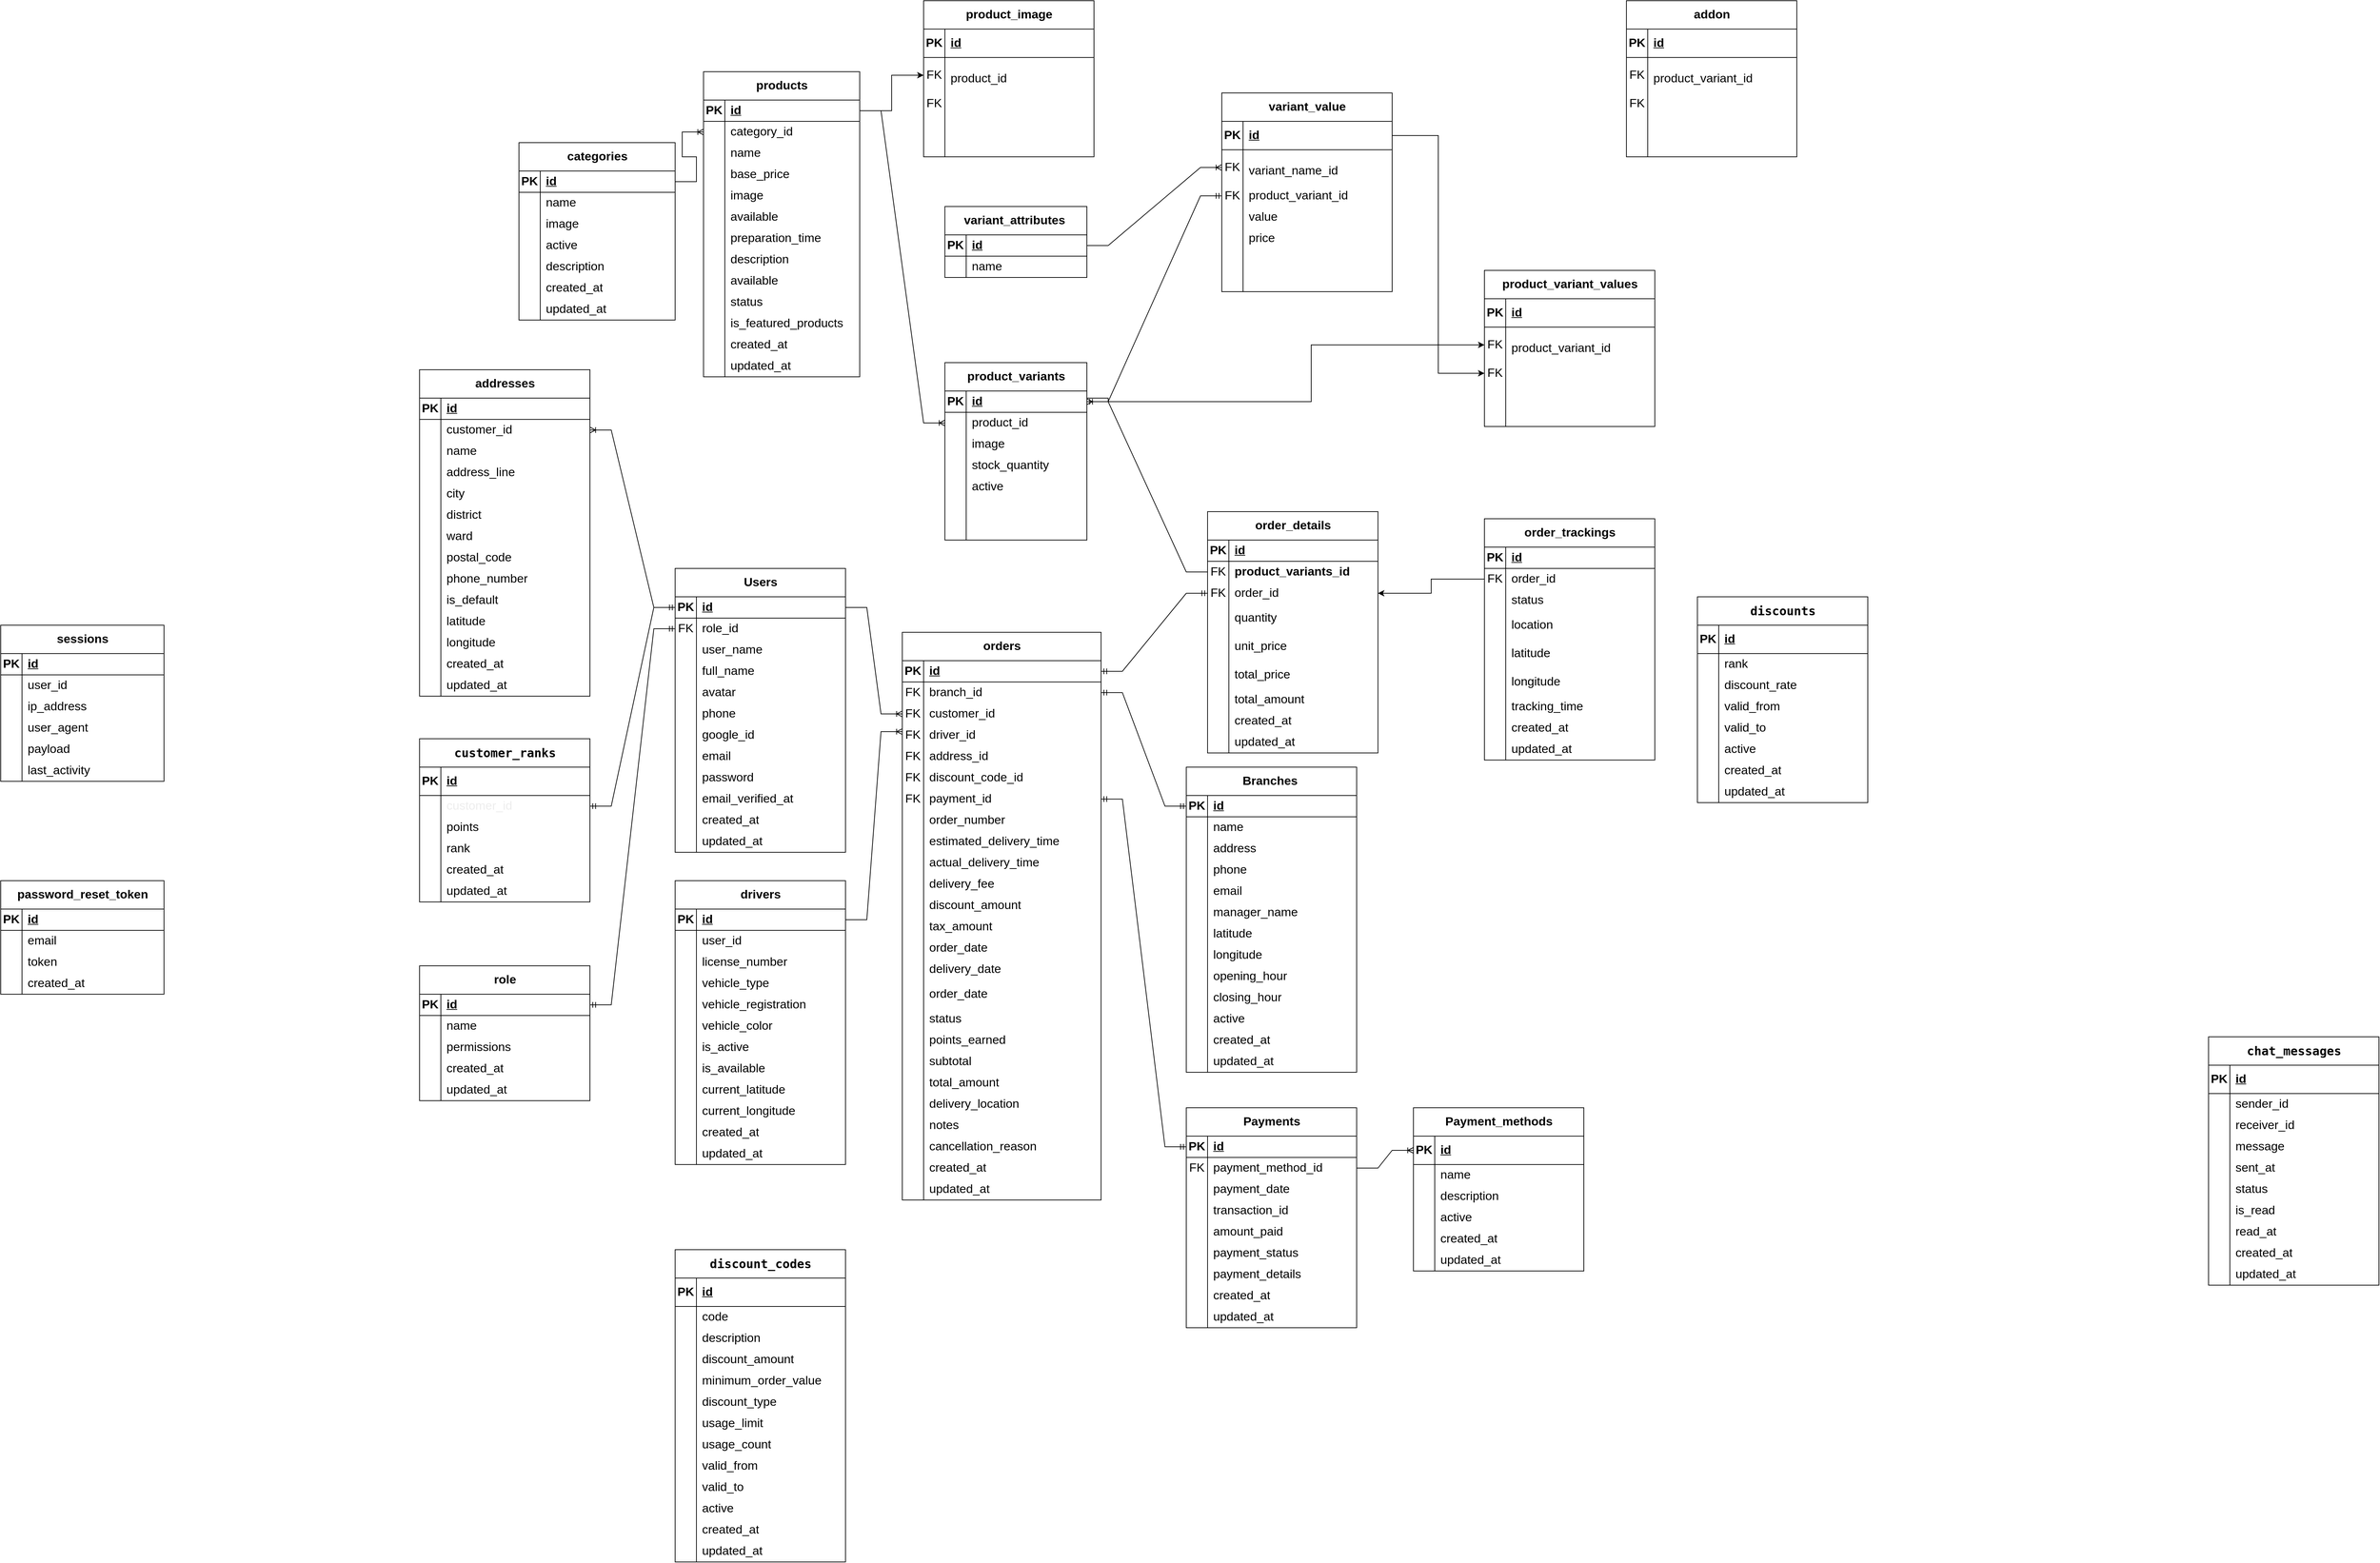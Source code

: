 <mxfile version="27.0.3">
  <diagram id="C5RBs43oDa-KdzZeNtuy" name="Page-1">
    <mxGraphModel dx="5083" dy="929" grid="1" gridSize="10" guides="1" tooltips="1" connect="1" arrows="1" fold="1" page="1" pageScale="1" pageWidth="3300" pageHeight="4681" background="none" math="0" shadow="0">
      <root>
        <mxCell id="WIyWlLk6GJQsqaUBKTNV-0" />
        <mxCell id="WIyWlLk6GJQsqaUBKTNV-1" parent="WIyWlLk6GJQsqaUBKTNV-0" />
        <mxCell id="QVdlF3EcnAifGtgijHzP-0" value="Users" style="shape=table;startSize=40;container=1;collapsible=1;childLayout=tableLayout;fixedRows=1;rowLines=0;fontStyle=1;align=center;resizeLast=1;html=1;fontSize=17;" parent="WIyWlLk6GJQsqaUBKTNV-1" vertex="1">
          <mxGeometry x="-240" y="1080" width="240" height="400" as="geometry" />
        </mxCell>
        <mxCell id="QVdlF3EcnAifGtgijHzP-1" value="" style="shape=tableRow;horizontal=0;startSize=0;swimlaneHead=0;swimlaneBody=0;fillColor=none;collapsible=0;dropTarget=0;points=[[0,0.5],[1,0.5]];portConstraint=eastwest;top=0;left=0;right=0;bottom=1;fontSize=17;" parent="QVdlF3EcnAifGtgijHzP-0" vertex="1">
          <mxGeometry y="40" width="240" height="30" as="geometry" />
        </mxCell>
        <mxCell id="QVdlF3EcnAifGtgijHzP-2" value="PK" style="shape=partialRectangle;connectable=0;fillColor=none;top=0;left=0;bottom=0;right=0;fontStyle=1;overflow=hidden;whiteSpace=wrap;html=1;fontSize=17;" parent="QVdlF3EcnAifGtgijHzP-1" vertex="1">
          <mxGeometry width="30" height="30" as="geometry">
            <mxRectangle width="30" height="30" as="alternateBounds" />
          </mxGeometry>
        </mxCell>
        <mxCell id="QVdlF3EcnAifGtgijHzP-3" value="id" style="shape=partialRectangle;connectable=0;fillColor=none;top=0;left=0;bottom=0;right=0;align=left;spacingLeft=6;fontStyle=5;overflow=hidden;whiteSpace=wrap;html=1;fontSize=17;" parent="QVdlF3EcnAifGtgijHzP-1" vertex="1">
          <mxGeometry x="30" width="210" height="30" as="geometry">
            <mxRectangle width="210" height="30" as="alternateBounds" />
          </mxGeometry>
        </mxCell>
        <mxCell id="QVdlF3EcnAifGtgijHzP-4" value="" style="shape=tableRow;horizontal=0;startSize=0;swimlaneHead=0;swimlaneBody=0;fillColor=none;collapsible=0;dropTarget=0;points=[[0,0.5],[1,0.5]];portConstraint=eastwest;top=0;left=0;right=0;bottom=0;fontSize=17;" parent="QVdlF3EcnAifGtgijHzP-0" vertex="1">
          <mxGeometry y="70" width="240" height="30" as="geometry" />
        </mxCell>
        <mxCell id="QVdlF3EcnAifGtgijHzP-5" value="FK" style="shape=partialRectangle;connectable=0;fillColor=none;top=0;left=0;bottom=0;right=0;editable=1;overflow=hidden;whiteSpace=wrap;html=1;fontSize=17;" parent="QVdlF3EcnAifGtgijHzP-4" vertex="1">
          <mxGeometry width="30" height="30" as="geometry">
            <mxRectangle width="30" height="30" as="alternateBounds" />
          </mxGeometry>
        </mxCell>
        <mxCell id="QVdlF3EcnAifGtgijHzP-6" value="role_id" style="shape=partialRectangle;connectable=0;fillColor=none;top=0;left=0;bottom=0;right=0;align=left;spacingLeft=6;overflow=hidden;whiteSpace=wrap;html=1;fontSize=17;" parent="QVdlF3EcnAifGtgijHzP-4" vertex="1">
          <mxGeometry x="30" width="210" height="30" as="geometry">
            <mxRectangle width="210" height="30" as="alternateBounds" />
          </mxGeometry>
        </mxCell>
        <mxCell id="p7yNoQ_6Ke3ljqvNRkJG-28" value="" style="shape=tableRow;horizontal=0;startSize=0;swimlaneHead=0;swimlaneBody=0;fillColor=none;collapsible=0;dropTarget=0;points=[[0,0.5],[1,0.5]];portConstraint=eastwest;top=0;left=0;right=0;bottom=0;fontSize=17;" parent="QVdlF3EcnAifGtgijHzP-0" vertex="1">
          <mxGeometry y="100" width="240" height="30" as="geometry" />
        </mxCell>
        <mxCell id="p7yNoQ_6Ke3ljqvNRkJG-29" value="" style="shape=partialRectangle;connectable=0;fillColor=none;top=0;left=0;bottom=0;right=0;editable=1;overflow=hidden;whiteSpace=wrap;html=1;fontSize=17;" parent="p7yNoQ_6Ke3ljqvNRkJG-28" vertex="1">
          <mxGeometry width="30" height="30" as="geometry">
            <mxRectangle width="30" height="30" as="alternateBounds" />
          </mxGeometry>
        </mxCell>
        <mxCell id="p7yNoQ_6Ke3ljqvNRkJG-30" value="user_name" style="shape=partialRectangle;connectable=0;fillColor=none;top=0;left=0;bottom=0;right=0;align=left;spacingLeft=6;overflow=hidden;whiteSpace=wrap;html=1;fontSize=17;" parent="p7yNoQ_6Ke3ljqvNRkJG-28" vertex="1">
          <mxGeometry x="30" width="210" height="30" as="geometry">
            <mxRectangle width="210" height="30" as="alternateBounds" />
          </mxGeometry>
        </mxCell>
        <mxCell id="QVdlF3EcnAifGtgijHzP-90" value="" style="shape=tableRow;horizontal=0;startSize=0;swimlaneHead=0;swimlaneBody=0;fillColor=none;collapsible=0;dropTarget=0;points=[[0,0.5],[1,0.5]];portConstraint=eastwest;top=0;left=0;right=0;bottom=0;fontSize=17;" parent="QVdlF3EcnAifGtgijHzP-0" vertex="1">
          <mxGeometry y="130" width="240" height="30" as="geometry" />
        </mxCell>
        <mxCell id="QVdlF3EcnAifGtgijHzP-91" value="" style="shape=partialRectangle;connectable=0;fillColor=none;top=0;left=0;bottom=0;right=0;editable=1;overflow=hidden;whiteSpace=wrap;html=1;fontSize=17;" parent="QVdlF3EcnAifGtgijHzP-90" vertex="1">
          <mxGeometry width="30" height="30" as="geometry">
            <mxRectangle width="30" height="30" as="alternateBounds" />
          </mxGeometry>
        </mxCell>
        <mxCell id="QVdlF3EcnAifGtgijHzP-92" value="full_name" style="shape=partialRectangle;connectable=0;fillColor=none;top=0;left=0;bottom=0;right=0;align=left;spacingLeft=6;overflow=hidden;whiteSpace=wrap;html=1;fontSize=17;" parent="QVdlF3EcnAifGtgijHzP-90" vertex="1">
          <mxGeometry x="30" width="210" height="30" as="geometry">
            <mxRectangle width="210" height="30" as="alternateBounds" />
          </mxGeometry>
        </mxCell>
        <mxCell id="wWmwQ9uvO34FJ_Q4iG8c-63" value="" style="shape=tableRow;horizontal=0;startSize=0;swimlaneHead=0;swimlaneBody=0;fillColor=none;collapsible=0;dropTarget=0;points=[[0,0.5],[1,0.5]];portConstraint=eastwest;top=0;left=0;right=0;bottom=0;fontSize=17;" parent="QVdlF3EcnAifGtgijHzP-0" vertex="1">
          <mxGeometry y="160" width="240" height="30" as="geometry" />
        </mxCell>
        <mxCell id="wWmwQ9uvO34FJ_Q4iG8c-64" value="" style="shape=partialRectangle;connectable=0;fillColor=none;top=0;left=0;bottom=0;right=0;editable=1;overflow=hidden;whiteSpace=wrap;html=1;fontSize=17;" parent="wWmwQ9uvO34FJ_Q4iG8c-63" vertex="1">
          <mxGeometry width="30" height="30" as="geometry">
            <mxRectangle width="30" height="30" as="alternateBounds" />
          </mxGeometry>
        </mxCell>
        <mxCell id="wWmwQ9uvO34FJ_Q4iG8c-65" value="avatar" style="shape=partialRectangle;connectable=0;fillColor=none;top=0;left=0;bottom=0;right=0;align=left;spacingLeft=6;overflow=hidden;whiteSpace=wrap;html=1;fontSize=17;" parent="wWmwQ9uvO34FJ_Q4iG8c-63" vertex="1">
          <mxGeometry x="30" width="210" height="30" as="geometry">
            <mxRectangle width="210" height="30" as="alternateBounds" />
          </mxGeometry>
        </mxCell>
        <mxCell id="QVdlF3EcnAifGtgijHzP-7" value="" style="shape=tableRow;horizontal=0;startSize=0;swimlaneHead=0;swimlaneBody=0;fillColor=none;collapsible=0;dropTarget=0;points=[[0,0.5],[1,0.5]];portConstraint=eastwest;top=0;left=0;right=0;bottom=0;fontSize=17;" parent="QVdlF3EcnAifGtgijHzP-0" vertex="1">
          <mxGeometry y="190" width="240" height="30" as="geometry" />
        </mxCell>
        <mxCell id="QVdlF3EcnAifGtgijHzP-8" value="" style="shape=partialRectangle;connectable=0;fillColor=none;top=0;left=0;bottom=0;right=0;editable=1;overflow=hidden;whiteSpace=wrap;html=1;fontSize=17;" parent="QVdlF3EcnAifGtgijHzP-7" vertex="1">
          <mxGeometry width="30" height="30" as="geometry">
            <mxRectangle width="30" height="30" as="alternateBounds" />
          </mxGeometry>
        </mxCell>
        <mxCell id="QVdlF3EcnAifGtgijHzP-9" value="phone" style="shape=partialRectangle;connectable=0;fillColor=none;top=0;left=0;bottom=0;right=0;align=left;spacingLeft=6;overflow=hidden;whiteSpace=wrap;html=1;fontSize=17;" parent="QVdlF3EcnAifGtgijHzP-7" vertex="1">
          <mxGeometry x="30" width="210" height="30" as="geometry">
            <mxRectangle width="210" height="30" as="alternateBounds" />
          </mxGeometry>
        </mxCell>
        <mxCell id="QVdlF3EcnAifGtgijHzP-87" value="" style="shape=tableRow;horizontal=0;startSize=0;swimlaneHead=0;swimlaneBody=0;fillColor=none;collapsible=0;dropTarget=0;points=[[0,0.5],[1,0.5]];portConstraint=eastwest;top=0;left=0;right=0;bottom=0;fontSize=17;" parent="QVdlF3EcnAifGtgijHzP-0" vertex="1">
          <mxGeometry y="220" width="240" height="30" as="geometry" />
        </mxCell>
        <mxCell id="QVdlF3EcnAifGtgijHzP-88" value="" style="shape=partialRectangle;connectable=0;fillColor=none;top=0;left=0;bottom=0;right=0;editable=1;overflow=hidden;whiteSpace=wrap;html=1;fontSize=17;" parent="QVdlF3EcnAifGtgijHzP-87" vertex="1">
          <mxGeometry width="30" height="30" as="geometry">
            <mxRectangle width="30" height="30" as="alternateBounds" />
          </mxGeometry>
        </mxCell>
        <mxCell id="QVdlF3EcnAifGtgijHzP-89" value="google_id" style="shape=partialRectangle;connectable=0;fillColor=none;top=0;left=0;bottom=0;right=0;align=left;spacingLeft=6;overflow=hidden;whiteSpace=wrap;html=1;fontSize=17;" parent="QVdlF3EcnAifGtgijHzP-87" vertex="1">
          <mxGeometry x="30" width="210" height="30" as="geometry">
            <mxRectangle width="210" height="30" as="alternateBounds" />
          </mxGeometry>
        </mxCell>
        <mxCell id="QVdlF3EcnAifGtgijHzP-40" value="" style="shape=tableRow;horizontal=0;startSize=0;swimlaneHead=0;swimlaneBody=0;fillColor=none;collapsible=0;dropTarget=0;points=[[0,0.5],[1,0.5]];portConstraint=eastwest;top=0;left=0;right=0;bottom=0;fontSize=17;" parent="QVdlF3EcnAifGtgijHzP-0" vertex="1">
          <mxGeometry y="250" width="240" height="30" as="geometry" />
        </mxCell>
        <mxCell id="QVdlF3EcnAifGtgijHzP-41" value="" style="shape=partialRectangle;connectable=0;fillColor=none;top=0;left=0;bottom=0;right=0;editable=1;overflow=hidden;whiteSpace=wrap;html=1;fontSize=17;" parent="QVdlF3EcnAifGtgijHzP-40" vertex="1">
          <mxGeometry width="30" height="30" as="geometry">
            <mxRectangle width="30" height="30" as="alternateBounds" />
          </mxGeometry>
        </mxCell>
        <mxCell id="QVdlF3EcnAifGtgijHzP-42" value="email" style="shape=partialRectangle;connectable=0;fillColor=none;top=0;left=0;bottom=0;right=0;align=left;spacingLeft=6;overflow=hidden;whiteSpace=wrap;html=1;fontSize=17;" parent="QVdlF3EcnAifGtgijHzP-40" vertex="1">
          <mxGeometry x="30" width="210" height="30" as="geometry">
            <mxRectangle width="210" height="30" as="alternateBounds" />
          </mxGeometry>
        </mxCell>
        <mxCell id="QVdlF3EcnAifGtgijHzP-37" value="" style="shape=tableRow;horizontal=0;startSize=0;swimlaneHead=0;swimlaneBody=0;fillColor=none;collapsible=0;dropTarget=0;points=[[0,0.5],[1,0.5]];portConstraint=eastwest;top=0;left=0;right=0;bottom=0;fontSize=17;" parent="QVdlF3EcnAifGtgijHzP-0" vertex="1">
          <mxGeometry y="280" width="240" height="30" as="geometry" />
        </mxCell>
        <mxCell id="QVdlF3EcnAifGtgijHzP-38" value="" style="shape=partialRectangle;connectable=0;fillColor=none;top=0;left=0;bottom=0;right=0;editable=1;overflow=hidden;whiteSpace=wrap;html=1;fontSize=17;" parent="QVdlF3EcnAifGtgijHzP-37" vertex="1">
          <mxGeometry width="30" height="30" as="geometry">
            <mxRectangle width="30" height="30" as="alternateBounds" />
          </mxGeometry>
        </mxCell>
        <mxCell id="QVdlF3EcnAifGtgijHzP-39" value="password" style="shape=partialRectangle;connectable=0;fillColor=none;top=0;left=0;bottom=0;right=0;align=left;spacingLeft=6;overflow=hidden;whiteSpace=wrap;html=1;fontSize=17;" parent="QVdlF3EcnAifGtgijHzP-37" vertex="1">
          <mxGeometry x="30" width="210" height="30" as="geometry">
            <mxRectangle width="210" height="30" as="alternateBounds" />
          </mxGeometry>
        </mxCell>
        <mxCell id="QVdlF3EcnAifGtgijHzP-10" value="" style="shape=tableRow;horizontal=0;startSize=0;swimlaneHead=0;swimlaneBody=0;fillColor=none;collapsible=0;dropTarget=0;points=[[0,0.5],[1,0.5]];portConstraint=eastwest;top=0;left=0;right=0;bottom=0;fontSize=17;" parent="QVdlF3EcnAifGtgijHzP-0" vertex="1">
          <mxGeometry y="310" width="240" height="30" as="geometry" />
        </mxCell>
        <mxCell id="QVdlF3EcnAifGtgijHzP-11" value="" style="shape=partialRectangle;connectable=0;fillColor=none;top=0;left=0;bottom=0;right=0;editable=1;overflow=hidden;whiteSpace=wrap;html=1;fontSize=17;" parent="QVdlF3EcnAifGtgijHzP-10" vertex="1">
          <mxGeometry width="30" height="30" as="geometry">
            <mxRectangle width="30" height="30" as="alternateBounds" />
          </mxGeometry>
        </mxCell>
        <mxCell id="QVdlF3EcnAifGtgijHzP-12" value="email_verified_at" style="shape=partialRectangle;connectable=0;fillColor=none;top=0;left=0;bottom=0;right=0;align=left;spacingLeft=6;overflow=hidden;whiteSpace=wrap;html=1;fontSize=17;" parent="QVdlF3EcnAifGtgijHzP-10" vertex="1">
          <mxGeometry x="30" width="210" height="30" as="geometry">
            <mxRectangle width="210" height="30" as="alternateBounds" />
          </mxGeometry>
        </mxCell>
        <mxCell id="QVdlF3EcnAifGtgijHzP-93" value="" style="shape=tableRow;horizontal=0;startSize=0;swimlaneHead=0;swimlaneBody=0;fillColor=none;collapsible=0;dropTarget=0;points=[[0,0.5],[1,0.5]];portConstraint=eastwest;top=0;left=0;right=0;bottom=0;fontSize=17;" parent="QVdlF3EcnAifGtgijHzP-0" vertex="1">
          <mxGeometry y="340" width="240" height="30" as="geometry" />
        </mxCell>
        <mxCell id="QVdlF3EcnAifGtgijHzP-94" value="" style="shape=partialRectangle;connectable=0;fillColor=none;top=0;left=0;bottom=0;right=0;editable=1;overflow=hidden;whiteSpace=wrap;html=1;fontSize=17;" parent="QVdlF3EcnAifGtgijHzP-93" vertex="1">
          <mxGeometry width="30" height="30" as="geometry">
            <mxRectangle width="30" height="30" as="alternateBounds" />
          </mxGeometry>
        </mxCell>
        <mxCell id="QVdlF3EcnAifGtgijHzP-95" value="created_at" style="shape=partialRectangle;connectable=0;fillColor=none;top=0;left=0;bottom=0;right=0;align=left;spacingLeft=6;overflow=hidden;whiteSpace=wrap;html=1;fontSize=17;" parent="QVdlF3EcnAifGtgijHzP-93" vertex="1">
          <mxGeometry x="30" width="210" height="30" as="geometry">
            <mxRectangle width="210" height="30" as="alternateBounds" />
          </mxGeometry>
        </mxCell>
        <mxCell id="QVdlF3EcnAifGtgijHzP-96" value="" style="shape=tableRow;horizontal=0;startSize=0;swimlaneHead=0;swimlaneBody=0;fillColor=none;collapsible=0;dropTarget=0;points=[[0,0.5],[1,0.5]];portConstraint=eastwest;top=0;left=0;right=0;bottom=0;fontSize=17;" parent="QVdlF3EcnAifGtgijHzP-0" vertex="1">
          <mxGeometry y="370" width="240" height="30" as="geometry" />
        </mxCell>
        <mxCell id="QVdlF3EcnAifGtgijHzP-97" value="" style="shape=partialRectangle;connectable=0;fillColor=none;top=0;left=0;bottom=0;right=0;editable=1;overflow=hidden;whiteSpace=wrap;html=1;fontSize=17;" parent="QVdlF3EcnAifGtgijHzP-96" vertex="1">
          <mxGeometry width="30" height="30" as="geometry">
            <mxRectangle width="30" height="30" as="alternateBounds" />
          </mxGeometry>
        </mxCell>
        <mxCell id="QVdlF3EcnAifGtgijHzP-98" value="updated_at" style="shape=partialRectangle;connectable=0;fillColor=none;top=0;left=0;bottom=0;right=0;align=left;spacingLeft=6;overflow=hidden;whiteSpace=wrap;html=1;fontSize=17;" parent="QVdlF3EcnAifGtgijHzP-96" vertex="1">
          <mxGeometry x="30" width="210" height="30" as="geometry">
            <mxRectangle width="210" height="30" as="alternateBounds" />
          </mxGeometry>
        </mxCell>
        <mxCell id="QVdlF3EcnAifGtgijHzP-46" value="password_reset_token" style="shape=table;startSize=40;container=1;collapsible=1;childLayout=tableLayout;fixedRows=1;rowLines=0;fontStyle=1;align=center;resizeLast=1;html=1;fontSize=17;" parent="WIyWlLk6GJQsqaUBKTNV-1" vertex="1">
          <mxGeometry x="-1190" y="1520" width="230" height="160" as="geometry" />
        </mxCell>
        <mxCell id="QVdlF3EcnAifGtgijHzP-47" value="" style="shape=tableRow;horizontal=0;startSize=0;swimlaneHead=0;swimlaneBody=0;fillColor=none;collapsible=0;dropTarget=0;points=[[0,0.5],[1,0.5]];portConstraint=eastwest;top=0;left=0;right=0;bottom=1;labelBackgroundColor=none;fontColor=#000000;fontSize=17;" parent="QVdlF3EcnAifGtgijHzP-46" vertex="1">
          <mxGeometry y="40" width="230" height="30" as="geometry" />
        </mxCell>
        <mxCell id="QVdlF3EcnAifGtgijHzP-48" value="PK" style="shape=partialRectangle;connectable=0;fillColor=none;top=0;left=0;bottom=0;right=0;fontStyle=1;overflow=hidden;whiteSpace=wrap;html=1;labelBackgroundColor=none;fontColor=#000000;fontSize=17;" parent="QVdlF3EcnAifGtgijHzP-47" vertex="1">
          <mxGeometry width="30" height="30" as="geometry">
            <mxRectangle width="30" height="30" as="alternateBounds" />
          </mxGeometry>
        </mxCell>
        <mxCell id="QVdlF3EcnAifGtgijHzP-49" value="id" style="shape=partialRectangle;connectable=0;fillColor=none;top=0;left=0;bottom=0;right=0;align=left;spacingLeft=6;fontStyle=5;overflow=hidden;whiteSpace=wrap;html=1;labelBackgroundColor=none;fontColor=#000000;fontSize=17;" parent="QVdlF3EcnAifGtgijHzP-47" vertex="1">
          <mxGeometry x="30" width="200" height="30" as="geometry">
            <mxRectangle width="200" height="30" as="alternateBounds" />
          </mxGeometry>
        </mxCell>
        <mxCell id="QVdlF3EcnAifGtgijHzP-50" value="" style="shape=tableRow;horizontal=0;startSize=0;swimlaneHead=0;swimlaneBody=0;fillColor=none;collapsible=0;dropTarget=0;points=[[0,0.5],[1,0.5]];portConstraint=eastwest;top=0;left=0;right=0;bottom=0;labelBackgroundColor=none;fontColor=#000000;fontSize=17;" parent="QVdlF3EcnAifGtgijHzP-46" vertex="1">
          <mxGeometry y="70" width="230" height="30" as="geometry" />
        </mxCell>
        <mxCell id="QVdlF3EcnAifGtgijHzP-51" value="" style="shape=partialRectangle;connectable=0;fillColor=none;top=0;left=0;bottom=0;right=0;editable=1;overflow=hidden;whiteSpace=wrap;html=1;labelBackgroundColor=none;fontColor=#000000;fontSize=17;" parent="QVdlF3EcnAifGtgijHzP-50" vertex="1">
          <mxGeometry width="30" height="30" as="geometry">
            <mxRectangle width="30" height="30" as="alternateBounds" />
          </mxGeometry>
        </mxCell>
        <mxCell id="QVdlF3EcnAifGtgijHzP-52" value="email" style="shape=partialRectangle;connectable=0;fillColor=none;top=0;left=0;bottom=0;right=0;align=left;spacingLeft=6;overflow=hidden;whiteSpace=wrap;html=1;labelBackgroundColor=none;fontColor=#000000;fontSize=17;" parent="QVdlF3EcnAifGtgijHzP-50" vertex="1">
          <mxGeometry x="30" width="200" height="30" as="geometry">
            <mxRectangle width="200" height="30" as="alternateBounds" />
          </mxGeometry>
        </mxCell>
        <mxCell id="QVdlF3EcnAifGtgijHzP-53" value="" style="shape=tableRow;horizontal=0;startSize=0;swimlaneHead=0;swimlaneBody=0;fillColor=none;collapsible=0;dropTarget=0;points=[[0,0.5],[1,0.5]];portConstraint=eastwest;top=0;left=0;right=0;bottom=0;labelBackgroundColor=none;fontColor=#000000;fontSize=17;" parent="QVdlF3EcnAifGtgijHzP-46" vertex="1">
          <mxGeometry y="100" width="230" height="30" as="geometry" />
        </mxCell>
        <mxCell id="QVdlF3EcnAifGtgijHzP-54" value="" style="shape=partialRectangle;connectable=0;fillColor=none;top=0;left=0;bottom=0;right=0;editable=1;overflow=hidden;whiteSpace=wrap;html=1;labelBackgroundColor=none;fontColor=#000000;fontSize=17;" parent="QVdlF3EcnAifGtgijHzP-53" vertex="1">
          <mxGeometry width="30" height="30" as="geometry">
            <mxRectangle width="30" height="30" as="alternateBounds" />
          </mxGeometry>
        </mxCell>
        <mxCell id="QVdlF3EcnAifGtgijHzP-55" value="token" style="shape=partialRectangle;connectable=0;fillColor=none;top=0;left=0;bottom=0;right=0;align=left;spacingLeft=6;overflow=hidden;whiteSpace=wrap;html=1;labelBackgroundColor=none;fontColor=#000000;fontSize=17;" parent="QVdlF3EcnAifGtgijHzP-53" vertex="1">
          <mxGeometry x="30" width="200" height="30" as="geometry">
            <mxRectangle width="200" height="30" as="alternateBounds" />
          </mxGeometry>
        </mxCell>
        <mxCell id="QVdlF3EcnAifGtgijHzP-56" value="" style="shape=tableRow;horizontal=0;startSize=0;swimlaneHead=0;swimlaneBody=0;fillColor=none;collapsible=0;dropTarget=0;points=[[0,0.5],[1,0.5]];portConstraint=eastwest;top=0;left=0;right=0;bottom=0;fontSize=17;" parent="QVdlF3EcnAifGtgijHzP-46" vertex="1">
          <mxGeometry y="130" width="230" height="30" as="geometry" />
        </mxCell>
        <mxCell id="QVdlF3EcnAifGtgijHzP-57" value="" style="shape=partialRectangle;connectable=0;fillColor=none;top=0;left=0;bottom=0;right=0;editable=1;overflow=hidden;whiteSpace=wrap;html=1;fontSize=17;" parent="QVdlF3EcnAifGtgijHzP-56" vertex="1">
          <mxGeometry width="30" height="30" as="geometry">
            <mxRectangle width="30" height="30" as="alternateBounds" />
          </mxGeometry>
        </mxCell>
        <mxCell id="QVdlF3EcnAifGtgijHzP-58" value="created_at" style="shape=partialRectangle;connectable=0;fillColor=none;top=0;left=0;bottom=0;right=0;align=left;spacingLeft=6;overflow=hidden;whiteSpace=wrap;html=1;fontSize=17;" parent="QVdlF3EcnAifGtgijHzP-56" vertex="1">
          <mxGeometry x="30" width="200" height="30" as="geometry">
            <mxRectangle width="200" height="30" as="alternateBounds" />
          </mxGeometry>
        </mxCell>
        <mxCell id="QVdlF3EcnAifGtgijHzP-68" value="sessions" style="shape=table;startSize=40;container=1;collapsible=1;childLayout=tableLayout;fixedRows=1;rowLines=0;fontStyle=1;align=center;resizeLast=1;html=1;fontSize=17;" parent="WIyWlLk6GJQsqaUBKTNV-1" vertex="1">
          <mxGeometry x="-1190" y="1160" width="230" height="220" as="geometry" />
        </mxCell>
        <mxCell id="QVdlF3EcnAifGtgijHzP-69" value="" style="shape=tableRow;horizontal=0;startSize=0;swimlaneHead=0;swimlaneBody=0;fillColor=none;collapsible=0;dropTarget=0;points=[[0,0.5],[1,0.5]];portConstraint=eastwest;top=0;left=0;right=0;bottom=1;fontSize=17;" parent="QVdlF3EcnAifGtgijHzP-68" vertex="1">
          <mxGeometry y="40" width="230" height="30" as="geometry" />
        </mxCell>
        <mxCell id="QVdlF3EcnAifGtgijHzP-70" value="PK" style="shape=partialRectangle;connectable=0;fillColor=none;top=0;left=0;bottom=0;right=0;fontStyle=1;overflow=hidden;whiteSpace=wrap;html=1;fontSize=17;" parent="QVdlF3EcnAifGtgijHzP-69" vertex="1">
          <mxGeometry width="30" height="30" as="geometry">
            <mxRectangle width="30" height="30" as="alternateBounds" />
          </mxGeometry>
        </mxCell>
        <mxCell id="QVdlF3EcnAifGtgijHzP-71" value="id" style="shape=partialRectangle;connectable=0;fillColor=none;top=0;left=0;bottom=0;right=0;align=left;spacingLeft=6;fontStyle=5;overflow=hidden;whiteSpace=wrap;html=1;fontSize=17;" parent="QVdlF3EcnAifGtgijHzP-69" vertex="1">
          <mxGeometry x="30" width="200" height="30" as="geometry">
            <mxRectangle width="200" height="30" as="alternateBounds" />
          </mxGeometry>
        </mxCell>
        <mxCell id="QVdlF3EcnAifGtgijHzP-72" value="" style="shape=tableRow;horizontal=0;startSize=0;swimlaneHead=0;swimlaneBody=0;fillColor=none;collapsible=0;dropTarget=0;points=[[0,0.5],[1,0.5]];portConstraint=eastwest;top=0;left=0;right=0;bottom=0;fontSize=17;" parent="QVdlF3EcnAifGtgijHzP-68" vertex="1">
          <mxGeometry y="70" width="230" height="30" as="geometry" />
        </mxCell>
        <mxCell id="QVdlF3EcnAifGtgijHzP-73" value="" style="shape=partialRectangle;connectable=0;fillColor=none;top=0;left=0;bottom=0;right=0;editable=1;overflow=hidden;whiteSpace=wrap;html=1;fontSize=17;" parent="QVdlF3EcnAifGtgijHzP-72" vertex="1">
          <mxGeometry width="30" height="30" as="geometry">
            <mxRectangle width="30" height="30" as="alternateBounds" />
          </mxGeometry>
        </mxCell>
        <mxCell id="QVdlF3EcnAifGtgijHzP-74" value="user_id" style="shape=partialRectangle;connectable=0;fillColor=none;top=0;left=0;bottom=0;right=0;align=left;spacingLeft=6;overflow=hidden;whiteSpace=wrap;html=1;fontSize=17;" parent="QVdlF3EcnAifGtgijHzP-72" vertex="1">
          <mxGeometry x="30" width="200" height="30" as="geometry">
            <mxRectangle width="200" height="30" as="alternateBounds" />
          </mxGeometry>
        </mxCell>
        <mxCell id="QVdlF3EcnAifGtgijHzP-75" value="" style="shape=tableRow;horizontal=0;startSize=0;swimlaneHead=0;swimlaneBody=0;fillColor=none;collapsible=0;dropTarget=0;points=[[0,0.5],[1,0.5]];portConstraint=eastwest;top=0;left=0;right=0;bottom=0;fontSize=17;" parent="QVdlF3EcnAifGtgijHzP-68" vertex="1">
          <mxGeometry y="100" width="230" height="30" as="geometry" />
        </mxCell>
        <mxCell id="QVdlF3EcnAifGtgijHzP-76" value="" style="shape=partialRectangle;connectable=0;fillColor=none;top=0;left=0;bottom=0;right=0;editable=1;overflow=hidden;whiteSpace=wrap;html=1;fontSize=17;" parent="QVdlF3EcnAifGtgijHzP-75" vertex="1">
          <mxGeometry width="30" height="30" as="geometry">
            <mxRectangle width="30" height="30" as="alternateBounds" />
          </mxGeometry>
        </mxCell>
        <mxCell id="QVdlF3EcnAifGtgijHzP-77" value="ip_address" style="shape=partialRectangle;connectable=0;fillColor=none;top=0;left=0;bottom=0;right=0;align=left;spacingLeft=6;overflow=hidden;whiteSpace=wrap;html=1;fontSize=17;" parent="QVdlF3EcnAifGtgijHzP-75" vertex="1">
          <mxGeometry x="30" width="200" height="30" as="geometry">
            <mxRectangle width="200" height="30" as="alternateBounds" />
          </mxGeometry>
        </mxCell>
        <mxCell id="QVdlF3EcnAifGtgijHzP-78" value="" style="shape=tableRow;horizontal=0;startSize=0;swimlaneHead=0;swimlaneBody=0;fillColor=none;collapsible=0;dropTarget=0;points=[[0,0.5],[1,0.5]];portConstraint=eastwest;top=0;left=0;right=0;bottom=0;fontSize=17;" parent="QVdlF3EcnAifGtgijHzP-68" vertex="1">
          <mxGeometry y="130" width="230" height="30" as="geometry" />
        </mxCell>
        <mxCell id="QVdlF3EcnAifGtgijHzP-79" value="" style="shape=partialRectangle;connectable=0;fillColor=none;top=0;left=0;bottom=0;right=0;editable=1;overflow=hidden;whiteSpace=wrap;html=1;fontSize=17;" parent="QVdlF3EcnAifGtgijHzP-78" vertex="1">
          <mxGeometry width="30" height="30" as="geometry">
            <mxRectangle width="30" height="30" as="alternateBounds" />
          </mxGeometry>
        </mxCell>
        <mxCell id="QVdlF3EcnAifGtgijHzP-80" value="user_agent" style="shape=partialRectangle;connectable=0;fillColor=none;top=0;left=0;bottom=0;right=0;align=left;spacingLeft=6;overflow=hidden;whiteSpace=wrap;html=1;fontSize=17;" parent="QVdlF3EcnAifGtgijHzP-78" vertex="1">
          <mxGeometry x="30" width="200" height="30" as="geometry">
            <mxRectangle width="200" height="30" as="alternateBounds" />
          </mxGeometry>
        </mxCell>
        <mxCell id="QVdlF3EcnAifGtgijHzP-81" value="" style="shape=tableRow;horizontal=0;startSize=0;swimlaneHead=0;swimlaneBody=0;fillColor=none;collapsible=0;dropTarget=0;points=[[0,0.5],[1,0.5]];portConstraint=eastwest;top=0;left=0;right=0;bottom=0;fontSize=17;" parent="QVdlF3EcnAifGtgijHzP-68" vertex="1">
          <mxGeometry y="160" width="230" height="30" as="geometry" />
        </mxCell>
        <mxCell id="QVdlF3EcnAifGtgijHzP-82" value="" style="shape=partialRectangle;connectable=0;fillColor=none;top=0;left=0;bottom=0;right=0;editable=1;overflow=hidden;whiteSpace=wrap;html=1;fontSize=17;" parent="QVdlF3EcnAifGtgijHzP-81" vertex="1">
          <mxGeometry width="30" height="30" as="geometry">
            <mxRectangle width="30" height="30" as="alternateBounds" />
          </mxGeometry>
        </mxCell>
        <mxCell id="QVdlF3EcnAifGtgijHzP-83" value="payload" style="shape=partialRectangle;connectable=0;fillColor=none;top=0;left=0;bottom=0;right=0;align=left;spacingLeft=6;overflow=hidden;whiteSpace=wrap;html=1;fontSize=17;" parent="QVdlF3EcnAifGtgijHzP-81" vertex="1">
          <mxGeometry x="30" width="200" height="30" as="geometry">
            <mxRectangle width="200" height="30" as="alternateBounds" />
          </mxGeometry>
        </mxCell>
        <mxCell id="QVdlF3EcnAifGtgijHzP-84" value="" style="shape=tableRow;horizontal=0;startSize=0;swimlaneHead=0;swimlaneBody=0;fillColor=none;collapsible=0;dropTarget=0;points=[[0,0.5],[1,0.5]];portConstraint=eastwest;top=0;left=0;right=0;bottom=0;fontSize=17;" parent="QVdlF3EcnAifGtgijHzP-68" vertex="1">
          <mxGeometry y="190" width="230" height="30" as="geometry" />
        </mxCell>
        <mxCell id="QVdlF3EcnAifGtgijHzP-85" value="" style="shape=partialRectangle;connectable=0;fillColor=none;top=0;left=0;bottom=0;right=0;editable=1;overflow=hidden;whiteSpace=wrap;html=1;fontSize=17;" parent="QVdlF3EcnAifGtgijHzP-84" vertex="1">
          <mxGeometry width="30" height="30" as="geometry">
            <mxRectangle width="30" height="30" as="alternateBounds" />
          </mxGeometry>
        </mxCell>
        <mxCell id="QVdlF3EcnAifGtgijHzP-86" value="last_activity" style="shape=partialRectangle;connectable=0;fillColor=none;top=0;left=0;bottom=0;right=0;align=left;spacingLeft=6;overflow=hidden;whiteSpace=wrap;html=1;fontSize=17;" parent="QVdlF3EcnAifGtgijHzP-84" vertex="1">
          <mxGeometry x="30" width="200" height="30" as="geometry">
            <mxRectangle width="200" height="30" as="alternateBounds" />
          </mxGeometry>
        </mxCell>
        <mxCell id="QVdlF3EcnAifGtgijHzP-102" value="&lt;div&gt;Branches&amp;nbsp;&lt;/div&gt;" style="shape=table;startSize=40;container=1;collapsible=1;childLayout=tableLayout;fixedRows=1;rowLines=0;fontStyle=1;align=center;resizeLast=1;html=1;fontSize=17;" parent="WIyWlLk6GJQsqaUBKTNV-1" vertex="1">
          <mxGeometry x="480" y="1360" width="240" height="430" as="geometry" />
        </mxCell>
        <mxCell id="QVdlF3EcnAifGtgijHzP-103" value="" style="shape=tableRow;horizontal=0;startSize=0;swimlaneHead=0;swimlaneBody=0;fillColor=none;collapsible=0;dropTarget=0;points=[[0,0.5],[1,0.5]];portConstraint=eastwest;top=0;left=0;right=0;bottom=1;fontSize=17;" parent="QVdlF3EcnAifGtgijHzP-102" vertex="1">
          <mxGeometry y="40" width="240" height="30" as="geometry" />
        </mxCell>
        <mxCell id="QVdlF3EcnAifGtgijHzP-104" value="PK" style="shape=partialRectangle;connectable=0;fillColor=none;top=0;left=0;bottom=0;right=0;fontStyle=1;overflow=hidden;whiteSpace=wrap;html=1;fontSize=17;" parent="QVdlF3EcnAifGtgijHzP-103" vertex="1">
          <mxGeometry width="30" height="30" as="geometry">
            <mxRectangle width="30" height="30" as="alternateBounds" />
          </mxGeometry>
        </mxCell>
        <mxCell id="QVdlF3EcnAifGtgijHzP-105" value="id" style="shape=partialRectangle;connectable=0;fillColor=none;top=0;left=0;bottom=0;right=0;align=left;spacingLeft=6;fontStyle=5;overflow=hidden;whiteSpace=wrap;html=1;fontSize=17;" parent="QVdlF3EcnAifGtgijHzP-103" vertex="1">
          <mxGeometry x="30" width="210" height="30" as="geometry">
            <mxRectangle width="210" height="30" as="alternateBounds" />
          </mxGeometry>
        </mxCell>
        <mxCell id="QVdlF3EcnAifGtgijHzP-106" value="" style="shape=tableRow;horizontal=0;startSize=0;swimlaneHead=0;swimlaneBody=0;fillColor=none;collapsible=0;dropTarget=0;points=[[0,0.5],[1,0.5]];portConstraint=eastwest;top=0;left=0;right=0;bottom=0;fontSize=17;" parent="QVdlF3EcnAifGtgijHzP-102" vertex="1">
          <mxGeometry y="70" width="240" height="30" as="geometry" />
        </mxCell>
        <mxCell id="QVdlF3EcnAifGtgijHzP-107" value="" style="shape=partialRectangle;connectable=0;fillColor=none;top=0;left=0;bottom=0;right=0;editable=1;overflow=hidden;whiteSpace=wrap;html=1;fontSize=17;" parent="QVdlF3EcnAifGtgijHzP-106" vertex="1">
          <mxGeometry width="30" height="30" as="geometry">
            <mxRectangle width="30" height="30" as="alternateBounds" />
          </mxGeometry>
        </mxCell>
        <mxCell id="QVdlF3EcnAifGtgijHzP-108" value="name" style="shape=partialRectangle;connectable=0;fillColor=none;top=0;left=0;bottom=0;right=0;align=left;spacingLeft=6;overflow=hidden;whiteSpace=wrap;html=1;fontSize=17;" parent="QVdlF3EcnAifGtgijHzP-106" vertex="1">
          <mxGeometry x="30" width="210" height="30" as="geometry">
            <mxRectangle width="210" height="30" as="alternateBounds" />
          </mxGeometry>
        </mxCell>
        <mxCell id="QVdlF3EcnAifGtgijHzP-109" value="" style="shape=tableRow;horizontal=0;startSize=0;swimlaneHead=0;swimlaneBody=0;fillColor=none;collapsible=0;dropTarget=0;points=[[0,0.5],[1,0.5]];portConstraint=eastwest;top=0;left=0;right=0;bottom=0;fontSize=17;" parent="QVdlF3EcnAifGtgijHzP-102" vertex="1">
          <mxGeometry y="100" width="240" height="30" as="geometry" />
        </mxCell>
        <mxCell id="QVdlF3EcnAifGtgijHzP-110" value="" style="shape=partialRectangle;connectable=0;fillColor=none;top=0;left=0;bottom=0;right=0;editable=1;overflow=hidden;whiteSpace=wrap;html=1;fontSize=17;" parent="QVdlF3EcnAifGtgijHzP-109" vertex="1">
          <mxGeometry width="30" height="30" as="geometry">
            <mxRectangle width="30" height="30" as="alternateBounds" />
          </mxGeometry>
        </mxCell>
        <mxCell id="QVdlF3EcnAifGtgijHzP-111" value="&lt;div&gt;address&amp;nbsp;&lt;/div&gt;" style="shape=partialRectangle;connectable=0;fillColor=none;top=0;left=0;bottom=0;right=0;align=left;spacingLeft=6;overflow=hidden;whiteSpace=wrap;html=1;fontSize=17;" parent="QVdlF3EcnAifGtgijHzP-109" vertex="1">
          <mxGeometry x="30" width="210" height="30" as="geometry">
            <mxRectangle width="210" height="30" as="alternateBounds" />
          </mxGeometry>
        </mxCell>
        <mxCell id="QVdlF3EcnAifGtgijHzP-112" value="" style="shape=tableRow;horizontal=0;startSize=0;swimlaneHead=0;swimlaneBody=0;fillColor=none;collapsible=0;dropTarget=0;points=[[0,0.5],[1,0.5]];portConstraint=eastwest;top=0;left=0;right=0;bottom=0;fontSize=17;" parent="QVdlF3EcnAifGtgijHzP-102" vertex="1">
          <mxGeometry y="130" width="240" height="30" as="geometry" />
        </mxCell>
        <mxCell id="QVdlF3EcnAifGtgijHzP-113" value="" style="shape=partialRectangle;connectable=0;fillColor=none;top=0;left=0;bottom=0;right=0;editable=1;overflow=hidden;whiteSpace=wrap;html=1;fontSize=17;" parent="QVdlF3EcnAifGtgijHzP-112" vertex="1">
          <mxGeometry width="30" height="30" as="geometry">
            <mxRectangle width="30" height="30" as="alternateBounds" />
          </mxGeometry>
        </mxCell>
        <mxCell id="QVdlF3EcnAifGtgijHzP-114" value="phone" style="shape=partialRectangle;connectable=0;fillColor=none;top=0;left=0;bottom=0;right=0;align=left;spacingLeft=6;overflow=hidden;whiteSpace=wrap;html=1;fontSize=17;" parent="QVdlF3EcnAifGtgijHzP-112" vertex="1">
          <mxGeometry x="30" width="210" height="30" as="geometry">
            <mxRectangle width="210" height="30" as="alternateBounds" />
          </mxGeometry>
        </mxCell>
        <mxCell id="k2Kob_7Qab4GmlIYvdHQ-223" value="" style="shape=tableRow;horizontal=0;startSize=0;swimlaneHead=0;swimlaneBody=0;fillColor=none;collapsible=0;dropTarget=0;points=[[0,0.5],[1,0.5]];portConstraint=eastwest;top=0;left=0;right=0;bottom=0;fontSize=17;" parent="QVdlF3EcnAifGtgijHzP-102" vertex="1">
          <mxGeometry y="160" width="240" height="30" as="geometry" />
        </mxCell>
        <mxCell id="k2Kob_7Qab4GmlIYvdHQ-224" value="" style="shape=partialRectangle;connectable=0;fillColor=none;top=0;left=0;bottom=0;right=0;editable=1;overflow=hidden;whiteSpace=wrap;html=1;fontSize=17;" parent="k2Kob_7Qab4GmlIYvdHQ-223" vertex="1">
          <mxGeometry width="30" height="30" as="geometry">
            <mxRectangle width="30" height="30" as="alternateBounds" />
          </mxGeometry>
        </mxCell>
        <mxCell id="k2Kob_7Qab4GmlIYvdHQ-225" value="email" style="shape=partialRectangle;connectable=0;fillColor=none;top=0;left=0;bottom=0;right=0;align=left;spacingLeft=6;overflow=hidden;whiteSpace=wrap;html=1;fontSize=17;" parent="k2Kob_7Qab4GmlIYvdHQ-223" vertex="1">
          <mxGeometry x="30" width="210" height="30" as="geometry">
            <mxRectangle width="210" height="30" as="alternateBounds" />
          </mxGeometry>
        </mxCell>
        <mxCell id="k2Kob_7Qab4GmlIYvdHQ-247" value="" style="shape=tableRow;horizontal=0;startSize=0;swimlaneHead=0;swimlaneBody=0;fillColor=none;collapsible=0;dropTarget=0;points=[[0,0.5],[1,0.5]];portConstraint=eastwest;top=0;left=0;right=0;bottom=0;fontSize=17;" parent="QVdlF3EcnAifGtgijHzP-102" vertex="1">
          <mxGeometry y="190" width="240" height="30" as="geometry" />
        </mxCell>
        <mxCell id="k2Kob_7Qab4GmlIYvdHQ-248" value="" style="shape=partialRectangle;connectable=0;fillColor=none;top=0;left=0;bottom=0;right=0;editable=1;overflow=hidden;whiteSpace=wrap;html=1;fontSize=17;" parent="k2Kob_7Qab4GmlIYvdHQ-247" vertex="1">
          <mxGeometry width="30" height="30" as="geometry">
            <mxRectangle width="30" height="30" as="alternateBounds" />
          </mxGeometry>
        </mxCell>
        <mxCell id="k2Kob_7Qab4GmlIYvdHQ-249" value="manager_name" style="shape=partialRectangle;connectable=0;fillColor=none;top=0;left=0;bottom=0;right=0;align=left;spacingLeft=6;overflow=hidden;whiteSpace=wrap;html=1;fontSize=17;" parent="k2Kob_7Qab4GmlIYvdHQ-247" vertex="1">
          <mxGeometry x="30" width="210" height="30" as="geometry">
            <mxRectangle width="210" height="30" as="alternateBounds" />
          </mxGeometry>
        </mxCell>
        <mxCell id="k2Kob_7Qab4GmlIYvdHQ-229" value="" style="shape=tableRow;horizontal=0;startSize=0;swimlaneHead=0;swimlaneBody=0;fillColor=none;collapsible=0;dropTarget=0;points=[[0,0.5],[1,0.5]];portConstraint=eastwest;top=0;left=0;right=0;bottom=0;fontSize=17;" parent="QVdlF3EcnAifGtgijHzP-102" vertex="1">
          <mxGeometry y="220" width="240" height="30" as="geometry" />
        </mxCell>
        <mxCell id="k2Kob_7Qab4GmlIYvdHQ-230" value="" style="shape=partialRectangle;connectable=0;fillColor=none;top=0;left=0;bottom=0;right=0;editable=1;overflow=hidden;whiteSpace=wrap;html=1;fontSize=17;" parent="k2Kob_7Qab4GmlIYvdHQ-229" vertex="1">
          <mxGeometry width="30" height="30" as="geometry">
            <mxRectangle width="30" height="30" as="alternateBounds" />
          </mxGeometry>
        </mxCell>
        <mxCell id="k2Kob_7Qab4GmlIYvdHQ-231" value="latitude" style="shape=partialRectangle;connectable=0;fillColor=none;top=0;left=0;bottom=0;right=0;align=left;spacingLeft=6;overflow=hidden;whiteSpace=wrap;html=1;fontSize=17;" parent="k2Kob_7Qab4GmlIYvdHQ-229" vertex="1">
          <mxGeometry x="30" width="210" height="30" as="geometry">
            <mxRectangle width="210" height="30" as="alternateBounds" />
          </mxGeometry>
        </mxCell>
        <mxCell id="k2Kob_7Qab4GmlIYvdHQ-232" value="" style="shape=tableRow;horizontal=0;startSize=0;swimlaneHead=0;swimlaneBody=0;fillColor=none;collapsible=0;dropTarget=0;points=[[0,0.5],[1,0.5]];portConstraint=eastwest;top=0;left=0;right=0;bottom=0;fontSize=17;" parent="QVdlF3EcnAifGtgijHzP-102" vertex="1">
          <mxGeometry y="250" width="240" height="30" as="geometry" />
        </mxCell>
        <mxCell id="k2Kob_7Qab4GmlIYvdHQ-233" value="" style="shape=partialRectangle;connectable=0;fillColor=none;top=0;left=0;bottom=0;right=0;editable=1;overflow=hidden;whiteSpace=wrap;html=1;fontSize=17;" parent="k2Kob_7Qab4GmlIYvdHQ-232" vertex="1">
          <mxGeometry width="30" height="30" as="geometry">
            <mxRectangle width="30" height="30" as="alternateBounds" />
          </mxGeometry>
        </mxCell>
        <mxCell id="k2Kob_7Qab4GmlIYvdHQ-234" value="longitude" style="shape=partialRectangle;connectable=0;fillColor=none;top=0;left=0;bottom=0;right=0;align=left;spacingLeft=6;overflow=hidden;whiteSpace=wrap;html=1;fontSize=17;" parent="k2Kob_7Qab4GmlIYvdHQ-232" vertex="1">
          <mxGeometry x="30" width="210" height="30" as="geometry">
            <mxRectangle width="210" height="30" as="alternateBounds" />
          </mxGeometry>
        </mxCell>
        <mxCell id="k2Kob_7Qab4GmlIYvdHQ-235" value="" style="shape=tableRow;horizontal=0;startSize=0;swimlaneHead=0;swimlaneBody=0;fillColor=none;collapsible=0;dropTarget=0;points=[[0,0.5],[1,0.5]];portConstraint=eastwest;top=0;left=0;right=0;bottom=0;fontSize=17;" parent="QVdlF3EcnAifGtgijHzP-102" vertex="1">
          <mxGeometry y="280" width="240" height="30" as="geometry" />
        </mxCell>
        <mxCell id="k2Kob_7Qab4GmlIYvdHQ-236" value="" style="shape=partialRectangle;connectable=0;fillColor=none;top=0;left=0;bottom=0;right=0;editable=1;overflow=hidden;whiteSpace=wrap;html=1;fontSize=17;" parent="k2Kob_7Qab4GmlIYvdHQ-235" vertex="1">
          <mxGeometry width="30" height="30" as="geometry">
            <mxRectangle width="30" height="30" as="alternateBounds" />
          </mxGeometry>
        </mxCell>
        <mxCell id="k2Kob_7Qab4GmlIYvdHQ-237" value="opening_hour" style="shape=partialRectangle;connectable=0;fillColor=none;top=0;left=0;bottom=0;right=0;align=left;spacingLeft=6;overflow=hidden;whiteSpace=wrap;html=1;fontSize=17;" parent="k2Kob_7Qab4GmlIYvdHQ-235" vertex="1">
          <mxGeometry x="30" width="210" height="30" as="geometry">
            <mxRectangle width="210" height="30" as="alternateBounds" />
          </mxGeometry>
        </mxCell>
        <mxCell id="k2Kob_7Qab4GmlIYvdHQ-238" value="" style="shape=tableRow;horizontal=0;startSize=0;swimlaneHead=0;swimlaneBody=0;fillColor=none;collapsible=0;dropTarget=0;points=[[0,0.5],[1,0.5]];portConstraint=eastwest;top=0;left=0;right=0;bottom=0;fontSize=17;" parent="QVdlF3EcnAifGtgijHzP-102" vertex="1">
          <mxGeometry y="310" width="240" height="30" as="geometry" />
        </mxCell>
        <mxCell id="k2Kob_7Qab4GmlIYvdHQ-239" value="" style="shape=partialRectangle;connectable=0;fillColor=none;top=0;left=0;bottom=0;right=0;editable=1;overflow=hidden;whiteSpace=wrap;html=1;fontSize=17;" parent="k2Kob_7Qab4GmlIYvdHQ-238" vertex="1">
          <mxGeometry width="30" height="30" as="geometry">
            <mxRectangle width="30" height="30" as="alternateBounds" />
          </mxGeometry>
        </mxCell>
        <mxCell id="k2Kob_7Qab4GmlIYvdHQ-240" value="closing_hour" style="shape=partialRectangle;connectable=0;fillColor=none;top=0;left=0;bottom=0;right=0;align=left;spacingLeft=6;overflow=hidden;whiteSpace=wrap;html=1;fontSize=17;" parent="k2Kob_7Qab4GmlIYvdHQ-238" vertex="1">
          <mxGeometry x="30" width="210" height="30" as="geometry">
            <mxRectangle width="210" height="30" as="alternateBounds" />
          </mxGeometry>
        </mxCell>
        <mxCell id="k2Kob_7Qab4GmlIYvdHQ-241" value="" style="shape=tableRow;horizontal=0;startSize=0;swimlaneHead=0;swimlaneBody=0;fillColor=none;collapsible=0;dropTarget=0;points=[[0,0.5],[1,0.5]];portConstraint=eastwest;top=0;left=0;right=0;bottom=0;fontSize=17;" parent="QVdlF3EcnAifGtgijHzP-102" vertex="1">
          <mxGeometry y="340" width="240" height="30" as="geometry" />
        </mxCell>
        <mxCell id="k2Kob_7Qab4GmlIYvdHQ-242" value="" style="shape=partialRectangle;connectable=0;fillColor=none;top=0;left=0;bottom=0;right=0;editable=1;overflow=hidden;whiteSpace=wrap;html=1;fontSize=17;" parent="k2Kob_7Qab4GmlIYvdHQ-241" vertex="1">
          <mxGeometry width="30" height="30" as="geometry">
            <mxRectangle width="30" height="30" as="alternateBounds" />
          </mxGeometry>
        </mxCell>
        <mxCell id="k2Kob_7Qab4GmlIYvdHQ-243" value="active" style="shape=partialRectangle;connectable=0;fillColor=none;top=0;left=0;bottom=0;right=0;align=left;spacingLeft=6;overflow=hidden;whiteSpace=wrap;html=1;fontSize=17;" parent="k2Kob_7Qab4GmlIYvdHQ-241" vertex="1">
          <mxGeometry x="30" width="210" height="30" as="geometry">
            <mxRectangle width="210" height="30" as="alternateBounds" />
          </mxGeometry>
        </mxCell>
        <mxCell id="QVdlF3EcnAifGtgijHzP-133" value="" style="shape=tableRow;horizontal=0;startSize=0;swimlaneHead=0;swimlaneBody=0;fillColor=none;collapsible=0;dropTarget=0;points=[[0,0.5],[1,0.5]];portConstraint=eastwest;top=0;left=0;right=0;bottom=0;fontSize=17;" parent="QVdlF3EcnAifGtgijHzP-102" vertex="1">
          <mxGeometry y="370" width="240" height="30" as="geometry" />
        </mxCell>
        <mxCell id="QVdlF3EcnAifGtgijHzP-134" value="" style="shape=partialRectangle;connectable=0;fillColor=none;top=0;left=0;bottom=0;right=0;editable=1;overflow=hidden;whiteSpace=wrap;html=1;fontSize=17;" parent="QVdlF3EcnAifGtgijHzP-133" vertex="1">
          <mxGeometry width="30" height="30" as="geometry">
            <mxRectangle width="30" height="30" as="alternateBounds" />
          </mxGeometry>
        </mxCell>
        <mxCell id="QVdlF3EcnAifGtgijHzP-135" value="created_at" style="shape=partialRectangle;connectable=0;fillColor=none;top=0;left=0;bottom=0;right=0;align=left;spacingLeft=6;overflow=hidden;whiteSpace=wrap;html=1;fontSize=17;" parent="QVdlF3EcnAifGtgijHzP-133" vertex="1">
          <mxGeometry x="30" width="210" height="30" as="geometry">
            <mxRectangle width="210" height="30" as="alternateBounds" />
          </mxGeometry>
        </mxCell>
        <mxCell id="QVdlF3EcnAifGtgijHzP-136" value="" style="shape=tableRow;horizontal=0;startSize=0;swimlaneHead=0;swimlaneBody=0;fillColor=none;collapsible=0;dropTarget=0;points=[[0,0.5],[1,0.5]];portConstraint=eastwest;top=0;left=0;right=0;bottom=0;fontSize=17;" parent="QVdlF3EcnAifGtgijHzP-102" vertex="1">
          <mxGeometry y="400" width="240" height="30" as="geometry" />
        </mxCell>
        <mxCell id="QVdlF3EcnAifGtgijHzP-137" value="" style="shape=partialRectangle;connectable=0;fillColor=none;top=0;left=0;bottom=0;right=0;editable=1;overflow=hidden;whiteSpace=wrap;html=1;fontSize=17;" parent="QVdlF3EcnAifGtgijHzP-136" vertex="1">
          <mxGeometry width="30" height="30" as="geometry">
            <mxRectangle width="30" height="30" as="alternateBounds" />
          </mxGeometry>
        </mxCell>
        <mxCell id="QVdlF3EcnAifGtgijHzP-138" value="updated_at" style="shape=partialRectangle;connectable=0;fillColor=none;top=0;left=0;bottom=0;right=0;align=left;spacingLeft=6;overflow=hidden;whiteSpace=wrap;html=1;fontSize=17;" parent="QVdlF3EcnAifGtgijHzP-136" vertex="1">
          <mxGeometry x="30" width="210" height="30" as="geometry">
            <mxRectangle width="210" height="30" as="alternateBounds" />
          </mxGeometry>
        </mxCell>
        <mxCell id="QVdlF3EcnAifGtgijHzP-139" value="orders" style="shape=table;startSize=40;container=1;collapsible=1;childLayout=tableLayout;fixedRows=1;rowLines=0;fontStyle=1;align=center;resizeLast=1;html=1;fontSize=17;" parent="WIyWlLk6GJQsqaUBKTNV-1" vertex="1">
          <mxGeometry x="80" y="1170" width="280" height="800" as="geometry" />
        </mxCell>
        <mxCell id="QVdlF3EcnAifGtgijHzP-140" value="" style="shape=tableRow;horizontal=0;startSize=0;swimlaneHead=0;swimlaneBody=0;fillColor=none;collapsible=0;dropTarget=0;points=[[0,0.5],[1,0.5]];portConstraint=eastwest;top=0;left=0;right=0;bottom=1;fontSize=17;" parent="QVdlF3EcnAifGtgijHzP-139" vertex="1">
          <mxGeometry y="40" width="280" height="30" as="geometry" />
        </mxCell>
        <mxCell id="QVdlF3EcnAifGtgijHzP-141" value="PK" style="shape=partialRectangle;connectable=0;fillColor=none;top=0;left=0;bottom=0;right=0;fontStyle=1;overflow=hidden;whiteSpace=wrap;html=1;fontSize=17;" parent="QVdlF3EcnAifGtgijHzP-140" vertex="1">
          <mxGeometry width="30" height="30" as="geometry">
            <mxRectangle width="30" height="30" as="alternateBounds" />
          </mxGeometry>
        </mxCell>
        <mxCell id="QVdlF3EcnAifGtgijHzP-142" value="id" style="shape=partialRectangle;connectable=0;fillColor=none;top=0;left=0;bottom=0;right=0;align=left;spacingLeft=6;fontStyle=5;overflow=hidden;whiteSpace=wrap;html=1;fontSize=17;" parent="QVdlF3EcnAifGtgijHzP-140" vertex="1">
          <mxGeometry x="30" width="250" height="30" as="geometry">
            <mxRectangle width="250" height="30" as="alternateBounds" />
          </mxGeometry>
        </mxCell>
        <mxCell id="QVdlF3EcnAifGtgijHzP-143" value="" style="shape=tableRow;horizontal=0;startSize=0;swimlaneHead=0;swimlaneBody=0;fillColor=none;collapsible=0;dropTarget=0;points=[[0,0.5],[1,0.5]];portConstraint=eastwest;top=0;left=0;right=0;bottom=0;fontSize=17;" parent="QVdlF3EcnAifGtgijHzP-139" vertex="1">
          <mxGeometry y="70" width="280" height="30" as="geometry" />
        </mxCell>
        <mxCell id="QVdlF3EcnAifGtgijHzP-144" value="FK" style="shape=partialRectangle;connectable=0;fillColor=none;top=0;left=0;bottom=0;right=0;editable=1;overflow=hidden;whiteSpace=wrap;html=1;fontSize=17;" parent="QVdlF3EcnAifGtgijHzP-143" vertex="1">
          <mxGeometry width="30" height="30" as="geometry">
            <mxRectangle width="30" height="30" as="alternateBounds" />
          </mxGeometry>
        </mxCell>
        <mxCell id="QVdlF3EcnAifGtgijHzP-145" value="branch_id" style="shape=partialRectangle;connectable=0;fillColor=none;top=0;left=0;bottom=0;right=0;align=left;spacingLeft=6;overflow=hidden;whiteSpace=wrap;html=1;fontSize=17;" parent="QVdlF3EcnAifGtgijHzP-143" vertex="1">
          <mxGeometry x="30" width="250" height="30" as="geometry">
            <mxRectangle width="250" height="30" as="alternateBounds" />
          </mxGeometry>
        </mxCell>
        <mxCell id="QVdlF3EcnAifGtgijHzP-146" value="" style="shape=tableRow;horizontal=0;startSize=0;swimlaneHead=0;swimlaneBody=0;fillColor=none;collapsible=0;dropTarget=0;points=[[0,0.5],[1,0.5]];portConstraint=eastwest;top=0;left=0;right=0;bottom=0;fontSize=17;" parent="QVdlF3EcnAifGtgijHzP-139" vertex="1">
          <mxGeometry y="100" width="280" height="30" as="geometry" />
        </mxCell>
        <mxCell id="QVdlF3EcnAifGtgijHzP-147" value="FK" style="shape=partialRectangle;connectable=0;fillColor=none;top=0;left=0;bottom=0;right=0;editable=1;overflow=hidden;whiteSpace=wrap;html=1;fontSize=17;" parent="QVdlF3EcnAifGtgijHzP-146" vertex="1">
          <mxGeometry width="30" height="30" as="geometry">
            <mxRectangle width="30" height="30" as="alternateBounds" />
          </mxGeometry>
        </mxCell>
        <mxCell id="QVdlF3EcnAifGtgijHzP-148" value="customer_id" style="shape=partialRectangle;connectable=0;fillColor=none;top=0;left=0;bottom=0;right=0;align=left;spacingLeft=6;overflow=hidden;whiteSpace=wrap;html=1;fontSize=17;" parent="QVdlF3EcnAifGtgijHzP-146" vertex="1">
          <mxGeometry x="30" width="250" height="30" as="geometry">
            <mxRectangle width="250" height="30" as="alternateBounds" />
          </mxGeometry>
        </mxCell>
        <mxCell id="wWmwQ9uvO34FJ_Q4iG8c-16" value="" style="shape=tableRow;horizontal=0;startSize=0;swimlaneHead=0;swimlaneBody=0;fillColor=none;collapsible=0;dropTarget=0;points=[[0,0.5],[1,0.5]];portConstraint=eastwest;top=0;left=0;right=0;bottom=0;fontSize=17;" parent="QVdlF3EcnAifGtgijHzP-139" vertex="1">
          <mxGeometry y="130" width="280" height="30" as="geometry" />
        </mxCell>
        <mxCell id="wWmwQ9uvO34FJ_Q4iG8c-17" value="FK" style="shape=partialRectangle;connectable=0;fillColor=none;top=0;left=0;bottom=0;right=0;editable=1;overflow=hidden;whiteSpace=wrap;html=1;fontSize=17;" parent="wWmwQ9uvO34FJ_Q4iG8c-16" vertex="1">
          <mxGeometry width="30" height="30" as="geometry">
            <mxRectangle width="30" height="30" as="alternateBounds" />
          </mxGeometry>
        </mxCell>
        <mxCell id="wWmwQ9uvO34FJ_Q4iG8c-18" value="driver_id" style="shape=partialRectangle;connectable=0;fillColor=none;top=0;left=0;bottom=0;right=0;align=left;spacingLeft=6;overflow=hidden;whiteSpace=wrap;html=1;fontSize=17;" parent="wWmwQ9uvO34FJ_Q4iG8c-16" vertex="1">
          <mxGeometry x="30" width="250" height="30" as="geometry">
            <mxRectangle width="250" height="30" as="alternateBounds" />
          </mxGeometry>
        </mxCell>
        <mxCell id="k2Kob_7Qab4GmlIYvdHQ-110" value="" style="shape=tableRow;horizontal=0;startSize=0;swimlaneHead=0;swimlaneBody=0;fillColor=none;collapsible=0;dropTarget=0;points=[[0,0.5],[1,0.5]];portConstraint=eastwest;top=0;left=0;right=0;bottom=0;fontSize=17;" parent="QVdlF3EcnAifGtgijHzP-139" vertex="1">
          <mxGeometry y="160" width="280" height="30" as="geometry" />
        </mxCell>
        <mxCell id="k2Kob_7Qab4GmlIYvdHQ-111" value="FK" style="shape=partialRectangle;connectable=0;fillColor=none;top=0;left=0;bottom=0;right=0;editable=1;overflow=hidden;whiteSpace=wrap;html=1;fontSize=17;" parent="k2Kob_7Qab4GmlIYvdHQ-110" vertex="1">
          <mxGeometry width="30" height="30" as="geometry">
            <mxRectangle width="30" height="30" as="alternateBounds" />
          </mxGeometry>
        </mxCell>
        <mxCell id="k2Kob_7Qab4GmlIYvdHQ-112" value="address_id" style="shape=partialRectangle;connectable=0;fillColor=none;top=0;left=0;bottom=0;right=0;align=left;spacingLeft=6;overflow=hidden;whiteSpace=wrap;html=1;fontSize=17;" parent="k2Kob_7Qab4GmlIYvdHQ-110" vertex="1">
          <mxGeometry x="30" width="250" height="30" as="geometry">
            <mxRectangle width="250" height="30" as="alternateBounds" />
          </mxGeometry>
        </mxCell>
        <mxCell id="k2Kob_7Qab4GmlIYvdHQ-113" value="" style="shape=tableRow;horizontal=0;startSize=0;swimlaneHead=0;swimlaneBody=0;fillColor=none;collapsible=0;dropTarget=0;points=[[0,0.5],[1,0.5]];portConstraint=eastwest;top=0;left=0;right=0;bottom=0;fontSize=17;" parent="QVdlF3EcnAifGtgijHzP-139" vertex="1">
          <mxGeometry y="190" width="280" height="30" as="geometry" />
        </mxCell>
        <mxCell id="k2Kob_7Qab4GmlIYvdHQ-114" value="FK" style="shape=partialRectangle;connectable=0;fillColor=none;top=0;left=0;bottom=0;right=0;editable=1;overflow=hidden;whiteSpace=wrap;html=1;fontSize=17;" parent="k2Kob_7Qab4GmlIYvdHQ-113" vertex="1">
          <mxGeometry width="30" height="30" as="geometry">
            <mxRectangle width="30" height="30" as="alternateBounds" />
          </mxGeometry>
        </mxCell>
        <mxCell id="k2Kob_7Qab4GmlIYvdHQ-115" value="discount_code_id" style="shape=partialRectangle;connectable=0;fillColor=none;top=0;left=0;bottom=0;right=0;align=left;spacingLeft=6;overflow=hidden;whiteSpace=wrap;html=1;fontSize=17;" parent="k2Kob_7Qab4GmlIYvdHQ-113" vertex="1">
          <mxGeometry x="30" width="250" height="30" as="geometry">
            <mxRectangle width="250" height="30" as="alternateBounds" />
          </mxGeometry>
        </mxCell>
        <mxCell id="k2Kob_7Qab4GmlIYvdHQ-149" value="" style="shape=tableRow;horizontal=0;startSize=0;swimlaneHead=0;swimlaneBody=0;fillColor=none;collapsible=0;dropTarget=0;points=[[0,0.5],[1,0.5]];portConstraint=eastwest;top=0;left=0;right=0;bottom=0;fontSize=17;" parent="QVdlF3EcnAifGtgijHzP-139" vertex="1">
          <mxGeometry y="220" width="280" height="30" as="geometry" />
        </mxCell>
        <mxCell id="k2Kob_7Qab4GmlIYvdHQ-150" value="FK" style="shape=partialRectangle;connectable=0;fillColor=none;top=0;left=0;bottom=0;right=0;editable=1;overflow=hidden;whiteSpace=wrap;html=1;fontSize=17;" parent="k2Kob_7Qab4GmlIYvdHQ-149" vertex="1">
          <mxGeometry width="30" height="30" as="geometry">
            <mxRectangle width="30" height="30" as="alternateBounds" />
          </mxGeometry>
        </mxCell>
        <mxCell id="k2Kob_7Qab4GmlIYvdHQ-151" value="payment_id" style="shape=partialRectangle;connectable=0;fillColor=none;top=0;left=0;bottom=0;right=0;align=left;spacingLeft=6;overflow=hidden;whiteSpace=wrap;html=1;fontSize=17;" parent="k2Kob_7Qab4GmlIYvdHQ-149" vertex="1">
          <mxGeometry x="30" width="250" height="30" as="geometry">
            <mxRectangle width="250" height="30" as="alternateBounds" />
          </mxGeometry>
        </mxCell>
        <mxCell id="k2Kob_7Qab4GmlIYvdHQ-116" value="" style="shape=tableRow;horizontal=0;startSize=0;swimlaneHead=0;swimlaneBody=0;fillColor=none;collapsible=0;dropTarget=0;points=[[0,0.5],[1,0.5]];portConstraint=eastwest;top=0;left=0;right=0;bottom=0;fontSize=17;" parent="QVdlF3EcnAifGtgijHzP-139" vertex="1">
          <mxGeometry y="250" width="280" height="30" as="geometry" />
        </mxCell>
        <mxCell id="k2Kob_7Qab4GmlIYvdHQ-117" value="" style="shape=partialRectangle;connectable=0;fillColor=none;top=0;left=0;bottom=0;right=0;editable=1;overflow=hidden;whiteSpace=wrap;html=1;fontSize=17;" parent="k2Kob_7Qab4GmlIYvdHQ-116" vertex="1">
          <mxGeometry width="30" height="30" as="geometry">
            <mxRectangle width="30" height="30" as="alternateBounds" />
          </mxGeometry>
        </mxCell>
        <mxCell id="k2Kob_7Qab4GmlIYvdHQ-118" value="order_number" style="shape=partialRectangle;connectable=0;fillColor=none;top=0;left=0;bottom=0;right=0;align=left;spacingLeft=6;overflow=hidden;whiteSpace=wrap;html=1;fontSize=17;" parent="k2Kob_7Qab4GmlIYvdHQ-116" vertex="1">
          <mxGeometry x="30" width="250" height="30" as="geometry">
            <mxRectangle width="250" height="30" as="alternateBounds" />
          </mxGeometry>
        </mxCell>
        <mxCell id="k2Kob_7Qab4GmlIYvdHQ-122" value="" style="shape=tableRow;horizontal=0;startSize=0;swimlaneHead=0;swimlaneBody=0;fillColor=none;collapsible=0;dropTarget=0;points=[[0,0.5],[1,0.5]];portConstraint=eastwest;top=0;left=0;right=0;bottom=0;fontSize=17;" parent="QVdlF3EcnAifGtgijHzP-139" vertex="1">
          <mxGeometry y="280" width="280" height="30" as="geometry" />
        </mxCell>
        <mxCell id="k2Kob_7Qab4GmlIYvdHQ-123" value="" style="shape=partialRectangle;connectable=0;fillColor=none;top=0;left=0;bottom=0;right=0;editable=1;overflow=hidden;whiteSpace=wrap;html=1;fontSize=17;" parent="k2Kob_7Qab4GmlIYvdHQ-122" vertex="1">
          <mxGeometry width="30" height="30" as="geometry">
            <mxRectangle width="30" height="30" as="alternateBounds" />
          </mxGeometry>
        </mxCell>
        <mxCell id="k2Kob_7Qab4GmlIYvdHQ-124" value="estimated_delivery_time" style="shape=partialRectangle;connectable=0;fillColor=none;top=0;left=0;bottom=0;right=0;align=left;spacingLeft=6;overflow=hidden;whiteSpace=wrap;html=1;fontSize=17;" parent="k2Kob_7Qab4GmlIYvdHQ-122" vertex="1">
          <mxGeometry x="30" width="250" height="30" as="geometry">
            <mxRectangle width="250" height="30" as="alternateBounds" />
          </mxGeometry>
        </mxCell>
        <mxCell id="k2Kob_7Qab4GmlIYvdHQ-125" value="" style="shape=tableRow;horizontal=0;startSize=0;swimlaneHead=0;swimlaneBody=0;fillColor=none;collapsible=0;dropTarget=0;points=[[0,0.5],[1,0.5]];portConstraint=eastwest;top=0;left=0;right=0;bottom=0;fontSize=17;" parent="QVdlF3EcnAifGtgijHzP-139" vertex="1">
          <mxGeometry y="310" width="280" height="30" as="geometry" />
        </mxCell>
        <mxCell id="k2Kob_7Qab4GmlIYvdHQ-126" value="" style="shape=partialRectangle;connectable=0;fillColor=none;top=0;left=0;bottom=0;right=0;editable=1;overflow=hidden;whiteSpace=wrap;html=1;fontSize=17;" parent="k2Kob_7Qab4GmlIYvdHQ-125" vertex="1">
          <mxGeometry width="30" height="30" as="geometry">
            <mxRectangle width="30" height="30" as="alternateBounds" />
          </mxGeometry>
        </mxCell>
        <mxCell id="k2Kob_7Qab4GmlIYvdHQ-127" value="actual_delivery_time" style="shape=partialRectangle;connectable=0;fillColor=none;top=0;left=0;bottom=0;right=0;align=left;spacingLeft=6;overflow=hidden;whiteSpace=wrap;html=1;fontSize=17;" parent="k2Kob_7Qab4GmlIYvdHQ-125" vertex="1">
          <mxGeometry x="30" width="250" height="30" as="geometry">
            <mxRectangle width="250" height="30" as="alternateBounds" />
          </mxGeometry>
        </mxCell>
        <mxCell id="k2Kob_7Qab4GmlIYvdHQ-128" value="" style="shape=tableRow;horizontal=0;startSize=0;swimlaneHead=0;swimlaneBody=0;fillColor=none;collapsible=0;dropTarget=0;points=[[0,0.5],[1,0.5]];portConstraint=eastwest;top=0;left=0;right=0;bottom=0;fontSize=17;" parent="QVdlF3EcnAifGtgijHzP-139" vertex="1">
          <mxGeometry y="340" width="280" height="30" as="geometry" />
        </mxCell>
        <mxCell id="k2Kob_7Qab4GmlIYvdHQ-129" value="" style="shape=partialRectangle;connectable=0;fillColor=none;top=0;left=0;bottom=0;right=0;editable=1;overflow=hidden;whiteSpace=wrap;html=1;fontSize=17;" parent="k2Kob_7Qab4GmlIYvdHQ-128" vertex="1">
          <mxGeometry width="30" height="30" as="geometry">
            <mxRectangle width="30" height="30" as="alternateBounds" />
          </mxGeometry>
        </mxCell>
        <mxCell id="k2Kob_7Qab4GmlIYvdHQ-130" value="delivery_fee" style="shape=partialRectangle;connectable=0;fillColor=none;top=0;left=0;bottom=0;right=0;align=left;spacingLeft=6;overflow=hidden;whiteSpace=wrap;html=1;fontSize=17;" parent="k2Kob_7Qab4GmlIYvdHQ-128" vertex="1">
          <mxGeometry x="30" width="250" height="30" as="geometry">
            <mxRectangle width="250" height="30" as="alternateBounds" />
          </mxGeometry>
        </mxCell>
        <mxCell id="k2Kob_7Qab4GmlIYvdHQ-131" value="" style="shape=tableRow;horizontal=0;startSize=0;swimlaneHead=0;swimlaneBody=0;fillColor=none;collapsible=0;dropTarget=0;points=[[0,0.5],[1,0.5]];portConstraint=eastwest;top=0;left=0;right=0;bottom=0;fontSize=17;" parent="QVdlF3EcnAifGtgijHzP-139" vertex="1">
          <mxGeometry y="370" width="280" height="30" as="geometry" />
        </mxCell>
        <mxCell id="k2Kob_7Qab4GmlIYvdHQ-132" value="" style="shape=partialRectangle;connectable=0;fillColor=none;top=0;left=0;bottom=0;right=0;editable=1;overflow=hidden;whiteSpace=wrap;html=1;fontSize=17;" parent="k2Kob_7Qab4GmlIYvdHQ-131" vertex="1">
          <mxGeometry width="30" height="30" as="geometry">
            <mxRectangle width="30" height="30" as="alternateBounds" />
          </mxGeometry>
        </mxCell>
        <mxCell id="k2Kob_7Qab4GmlIYvdHQ-133" value="discount_amount" style="shape=partialRectangle;connectable=0;fillColor=none;top=0;left=0;bottom=0;right=0;align=left;spacingLeft=6;overflow=hidden;whiteSpace=wrap;html=1;fontSize=17;" parent="k2Kob_7Qab4GmlIYvdHQ-131" vertex="1">
          <mxGeometry x="30" width="250" height="30" as="geometry">
            <mxRectangle width="250" height="30" as="alternateBounds" />
          </mxGeometry>
        </mxCell>
        <mxCell id="k2Kob_7Qab4GmlIYvdHQ-134" value="" style="shape=tableRow;horizontal=0;startSize=0;swimlaneHead=0;swimlaneBody=0;fillColor=none;collapsible=0;dropTarget=0;points=[[0,0.5],[1,0.5]];portConstraint=eastwest;top=0;left=0;right=0;bottom=0;fontSize=17;" parent="QVdlF3EcnAifGtgijHzP-139" vertex="1">
          <mxGeometry y="400" width="280" height="30" as="geometry" />
        </mxCell>
        <mxCell id="k2Kob_7Qab4GmlIYvdHQ-135" value="" style="shape=partialRectangle;connectable=0;fillColor=none;top=0;left=0;bottom=0;right=0;editable=1;overflow=hidden;whiteSpace=wrap;html=1;fontSize=17;" parent="k2Kob_7Qab4GmlIYvdHQ-134" vertex="1">
          <mxGeometry width="30" height="30" as="geometry">
            <mxRectangle width="30" height="30" as="alternateBounds" />
          </mxGeometry>
        </mxCell>
        <mxCell id="k2Kob_7Qab4GmlIYvdHQ-136" value="tax_amount" style="shape=partialRectangle;connectable=0;fillColor=none;top=0;left=0;bottom=0;right=0;align=left;spacingLeft=6;overflow=hidden;whiteSpace=wrap;html=1;fontSize=17;" parent="k2Kob_7Qab4GmlIYvdHQ-134" vertex="1">
          <mxGeometry x="30" width="250" height="30" as="geometry">
            <mxRectangle width="250" height="30" as="alternateBounds" />
          </mxGeometry>
        </mxCell>
        <mxCell id="k2Kob_7Qab4GmlIYvdHQ-119" value="" style="shape=tableRow;horizontal=0;startSize=0;swimlaneHead=0;swimlaneBody=0;fillColor=none;collapsible=0;dropTarget=0;points=[[0,0.5],[1,0.5]];portConstraint=eastwest;top=0;left=0;right=0;bottom=0;fontSize=17;" parent="QVdlF3EcnAifGtgijHzP-139" vertex="1">
          <mxGeometry y="430" width="280" height="30" as="geometry" />
        </mxCell>
        <mxCell id="k2Kob_7Qab4GmlIYvdHQ-120" value="" style="shape=partialRectangle;connectable=0;fillColor=none;top=0;left=0;bottom=0;right=0;editable=1;overflow=hidden;whiteSpace=wrap;html=1;fontSize=17;" parent="k2Kob_7Qab4GmlIYvdHQ-119" vertex="1">
          <mxGeometry width="30" height="30" as="geometry">
            <mxRectangle width="30" height="30" as="alternateBounds" />
          </mxGeometry>
        </mxCell>
        <mxCell id="k2Kob_7Qab4GmlIYvdHQ-121" value="order_date" style="shape=partialRectangle;connectable=0;fillColor=none;top=0;left=0;bottom=0;right=0;align=left;spacingLeft=6;overflow=hidden;whiteSpace=wrap;html=1;fontSize=17;" parent="k2Kob_7Qab4GmlIYvdHQ-119" vertex="1">
          <mxGeometry x="30" width="250" height="30" as="geometry">
            <mxRectangle width="250" height="30" as="alternateBounds" />
          </mxGeometry>
        </mxCell>
        <mxCell id="wWmwQ9uvO34FJ_Q4iG8c-22" value="" style="shape=tableRow;horizontal=0;startSize=0;swimlaneHead=0;swimlaneBody=0;fillColor=none;collapsible=0;dropTarget=0;points=[[0,0.5],[1,0.5]];portConstraint=eastwest;top=0;left=0;right=0;bottom=0;fontSize=17;" parent="QVdlF3EcnAifGtgijHzP-139" vertex="1">
          <mxGeometry y="460" width="280" height="30" as="geometry" />
        </mxCell>
        <mxCell id="wWmwQ9uvO34FJ_Q4iG8c-23" value="" style="shape=partialRectangle;connectable=0;fillColor=none;top=0;left=0;bottom=0;right=0;editable=1;overflow=hidden;whiteSpace=wrap;html=1;fontSize=17;" parent="wWmwQ9uvO34FJ_Q4iG8c-22" vertex="1">
          <mxGeometry width="30" height="30" as="geometry">
            <mxRectangle width="30" height="30" as="alternateBounds" />
          </mxGeometry>
        </mxCell>
        <mxCell id="wWmwQ9uvO34FJ_Q4iG8c-24" value="delivery_date" style="shape=partialRectangle;connectable=0;fillColor=none;top=0;left=0;bottom=0;right=0;align=left;spacingLeft=6;overflow=hidden;whiteSpace=wrap;html=1;fontSize=17;" parent="wWmwQ9uvO34FJ_Q4iG8c-22" vertex="1">
          <mxGeometry x="30" width="250" height="30" as="geometry">
            <mxRectangle width="250" height="30" as="alternateBounds" />
          </mxGeometry>
        </mxCell>
        <mxCell id="QVdlF3EcnAifGtgijHzP-152" value="" style="shape=tableRow;horizontal=0;startSize=0;swimlaneHead=0;swimlaneBody=0;fillColor=none;collapsible=0;dropTarget=0;points=[[0,0.5],[1,0.5]];portConstraint=eastwest;top=0;left=0;right=0;bottom=0;fontSize=17;" parent="QVdlF3EcnAifGtgijHzP-139" vertex="1">
          <mxGeometry y="490" width="280" height="40" as="geometry" />
        </mxCell>
        <mxCell id="QVdlF3EcnAifGtgijHzP-153" value="" style="shape=partialRectangle;connectable=0;fillColor=none;top=0;left=0;bottom=0;right=0;editable=1;overflow=hidden;whiteSpace=wrap;html=1;fontSize=17;" parent="QVdlF3EcnAifGtgijHzP-152" vertex="1">
          <mxGeometry width="30" height="40" as="geometry">
            <mxRectangle width="30" height="40" as="alternateBounds" />
          </mxGeometry>
        </mxCell>
        <mxCell id="QVdlF3EcnAifGtgijHzP-154" value="order_date" style="shape=partialRectangle;connectable=0;fillColor=none;top=0;left=0;bottom=0;right=0;align=left;spacingLeft=6;overflow=hidden;whiteSpace=wrap;html=1;fontSize=17;" parent="QVdlF3EcnAifGtgijHzP-152" vertex="1">
          <mxGeometry x="30" width="250" height="40" as="geometry">
            <mxRectangle width="250" height="40" as="alternateBounds" />
          </mxGeometry>
        </mxCell>
        <mxCell id="QVdlF3EcnAifGtgijHzP-155" value="" style="shape=tableRow;horizontal=0;startSize=0;swimlaneHead=0;swimlaneBody=0;fillColor=none;collapsible=0;dropTarget=0;points=[[0,0.5],[1,0.5]];portConstraint=eastwest;top=0;left=0;right=0;bottom=0;fontSize=17;" parent="QVdlF3EcnAifGtgijHzP-139" vertex="1">
          <mxGeometry y="530" width="280" height="30" as="geometry" />
        </mxCell>
        <mxCell id="QVdlF3EcnAifGtgijHzP-156" value="" style="shape=partialRectangle;connectable=0;fillColor=none;top=0;left=0;bottom=0;right=0;editable=1;overflow=hidden;whiteSpace=wrap;html=1;fontSize=17;" parent="QVdlF3EcnAifGtgijHzP-155" vertex="1">
          <mxGeometry width="30" height="30" as="geometry">
            <mxRectangle width="30" height="30" as="alternateBounds" />
          </mxGeometry>
        </mxCell>
        <mxCell id="QVdlF3EcnAifGtgijHzP-157" value="status" style="shape=partialRectangle;connectable=0;fillColor=none;top=0;left=0;bottom=0;right=0;align=left;spacingLeft=6;overflow=hidden;whiteSpace=wrap;html=1;fontSize=17;" parent="QVdlF3EcnAifGtgijHzP-155" vertex="1">
          <mxGeometry x="30" width="250" height="30" as="geometry">
            <mxRectangle width="250" height="30" as="alternateBounds" />
          </mxGeometry>
        </mxCell>
        <mxCell id="QVdlF3EcnAifGtgijHzP-164" value="" style="shape=tableRow;horizontal=0;startSize=0;swimlaneHead=0;swimlaneBody=0;fillColor=none;collapsible=0;dropTarget=0;points=[[0,0.5],[1,0.5]];portConstraint=eastwest;top=0;left=0;right=0;bottom=0;fontSize=17;" parent="QVdlF3EcnAifGtgijHzP-139" vertex="1">
          <mxGeometry y="560" width="280" height="30" as="geometry" />
        </mxCell>
        <mxCell id="QVdlF3EcnAifGtgijHzP-165" value="" style="shape=partialRectangle;connectable=0;fillColor=none;top=0;left=0;bottom=0;right=0;editable=1;overflow=hidden;whiteSpace=wrap;html=1;fontSize=17;" parent="QVdlF3EcnAifGtgijHzP-164" vertex="1">
          <mxGeometry width="30" height="30" as="geometry">
            <mxRectangle width="30" height="30" as="alternateBounds" />
          </mxGeometry>
        </mxCell>
        <mxCell id="QVdlF3EcnAifGtgijHzP-166" value="&lt;div&gt;points_earned&amp;nbsp;&lt;/div&gt;" style="shape=partialRectangle;connectable=0;fillColor=none;top=0;left=0;bottom=0;right=0;align=left;spacingLeft=6;overflow=hidden;whiteSpace=wrap;html=1;fontSize=17;" parent="QVdlF3EcnAifGtgijHzP-164" vertex="1">
          <mxGeometry x="30" width="250" height="30" as="geometry">
            <mxRectangle width="250" height="30" as="alternateBounds" />
          </mxGeometry>
        </mxCell>
        <mxCell id="k2Kob_7Qab4GmlIYvdHQ-137" value="" style="shape=tableRow;horizontal=0;startSize=0;swimlaneHead=0;swimlaneBody=0;fillColor=none;collapsible=0;dropTarget=0;points=[[0,0.5],[1,0.5]];portConstraint=eastwest;top=0;left=0;right=0;bottom=0;fontSize=17;" parent="QVdlF3EcnAifGtgijHzP-139" vertex="1">
          <mxGeometry y="590" width="280" height="30" as="geometry" />
        </mxCell>
        <mxCell id="k2Kob_7Qab4GmlIYvdHQ-138" value="" style="shape=partialRectangle;connectable=0;fillColor=none;top=0;left=0;bottom=0;right=0;editable=1;overflow=hidden;whiteSpace=wrap;html=1;fontSize=17;" parent="k2Kob_7Qab4GmlIYvdHQ-137" vertex="1">
          <mxGeometry width="30" height="30" as="geometry">
            <mxRectangle width="30" height="30" as="alternateBounds" />
          </mxGeometry>
        </mxCell>
        <mxCell id="k2Kob_7Qab4GmlIYvdHQ-139" value="&lt;div&gt;subtotal&lt;/div&gt;" style="shape=partialRectangle;connectable=0;fillColor=none;top=0;left=0;bottom=0;right=0;align=left;spacingLeft=6;overflow=hidden;whiteSpace=wrap;html=1;fontSize=17;" parent="k2Kob_7Qab4GmlIYvdHQ-137" vertex="1">
          <mxGeometry x="30" width="250" height="30" as="geometry">
            <mxRectangle width="250" height="30" as="alternateBounds" />
          </mxGeometry>
        </mxCell>
        <mxCell id="QVdlF3EcnAifGtgijHzP-167" value="" style="shape=tableRow;horizontal=0;startSize=0;swimlaneHead=0;swimlaneBody=0;fillColor=none;collapsible=0;dropTarget=0;points=[[0,0.5],[1,0.5]];portConstraint=eastwest;top=0;left=0;right=0;bottom=0;fontSize=17;" parent="QVdlF3EcnAifGtgijHzP-139" vertex="1">
          <mxGeometry y="620" width="280" height="30" as="geometry" />
        </mxCell>
        <mxCell id="QVdlF3EcnAifGtgijHzP-168" value="" style="shape=partialRectangle;connectable=0;fillColor=none;top=0;left=0;bottom=0;right=0;editable=1;overflow=hidden;whiteSpace=wrap;html=1;fontSize=17;" parent="QVdlF3EcnAifGtgijHzP-167" vertex="1">
          <mxGeometry width="30" height="30" as="geometry">
            <mxRectangle width="30" height="30" as="alternateBounds" />
          </mxGeometry>
        </mxCell>
        <mxCell id="QVdlF3EcnAifGtgijHzP-169" value="&lt;div&gt;total_amount&amp;nbsp;&lt;/div&gt;" style="shape=partialRectangle;connectable=0;fillColor=none;top=0;left=0;bottom=0;right=0;align=left;spacingLeft=6;overflow=hidden;whiteSpace=wrap;html=1;fontSize=17;" parent="QVdlF3EcnAifGtgijHzP-167" vertex="1">
          <mxGeometry x="30" width="250" height="30" as="geometry">
            <mxRectangle width="250" height="30" as="alternateBounds" />
          </mxGeometry>
        </mxCell>
        <mxCell id="wWmwQ9uvO34FJ_Q4iG8c-25" value="" style="shape=tableRow;horizontal=0;startSize=0;swimlaneHead=0;swimlaneBody=0;fillColor=none;collapsible=0;dropTarget=0;points=[[0,0.5],[1,0.5]];portConstraint=eastwest;top=0;left=0;right=0;bottom=0;fontSize=17;" parent="QVdlF3EcnAifGtgijHzP-139" vertex="1">
          <mxGeometry y="650" width="280" height="30" as="geometry" />
        </mxCell>
        <mxCell id="wWmwQ9uvO34FJ_Q4iG8c-26" value="" style="shape=partialRectangle;connectable=0;fillColor=none;top=0;left=0;bottom=0;right=0;editable=1;overflow=hidden;whiteSpace=wrap;html=1;fontSize=17;" parent="wWmwQ9uvO34FJ_Q4iG8c-25" vertex="1">
          <mxGeometry width="30" height="30" as="geometry">
            <mxRectangle width="30" height="30" as="alternateBounds" />
          </mxGeometry>
        </mxCell>
        <mxCell id="wWmwQ9uvO34FJ_Q4iG8c-27" value="&lt;div&gt;delivery_location&lt;/div&gt;" style="shape=partialRectangle;connectable=0;fillColor=none;top=0;left=0;bottom=0;right=0;align=left;spacingLeft=6;overflow=hidden;whiteSpace=wrap;html=1;fontSize=17;" parent="wWmwQ9uvO34FJ_Q4iG8c-25" vertex="1">
          <mxGeometry x="30" width="250" height="30" as="geometry">
            <mxRectangle width="250" height="30" as="alternateBounds" />
          </mxGeometry>
        </mxCell>
        <mxCell id="wWmwQ9uvO34FJ_Q4iG8c-28" value="" style="shape=tableRow;horizontal=0;startSize=0;swimlaneHead=0;swimlaneBody=0;fillColor=none;collapsible=0;dropTarget=0;points=[[0,0.5],[1,0.5]];portConstraint=eastwest;top=0;left=0;right=0;bottom=0;fontSize=17;" parent="QVdlF3EcnAifGtgijHzP-139" vertex="1">
          <mxGeometry y="680" width="280" height="30" as="geometry" />
        </mxCell>
        <mxCell id="wWmwQ9uvO34FJ_Q4iG8c-29" value="" style="shape=partialRectangle;connectable=0;fillColor=none;top=0;left=0;bottom=0;right=0;editable=1;overflow=hidden;whiteSpace=wrap;html=1;fontSize=17;" parent="wWmwQ9uvO34FJ_Q4iG8c-28" vertex="1">
          <mxGeometry width="30" height="30" as="geometry">
            <mxRectangle width="30" height="30" as="alternateBounds" />
          </mxGeometry>
        </mxCell>
        <mxCell id="wWmwQ9uvO34FJ_Q4iG8c-30" value="notes" style="shape=partialRectangle;connectable=0;fillColor=none;top=0;left=0;bottom=0;right=0;align=left;spacingLeft=6;overflow=hidden;whiteSpace=wrap;html=1;fontSize=17;" parent="wWmwQ9uvO34FJ_Q4iG8c-28" vertex="1">
          <mxGeometry x="30" width="250" height="30" as="geometry">
            <mxRectangle width="250" height="30" as="alternateBounds" />
          </mxGeometry>
        </mxCell>
        <mxCell id="k2Kob_7Qab4GmlIYvdHQ-140" value="" style="shape=tableRow;horizontal=0;startSize=0;swimlaneHead=0;swimlaneBody=0;fillColor=none;collapsible=0;dropTarget=0;points=[[0,0.5],[1,0.5]];portConstraint=eastwest;top=0;left=0;right=0;bottom=0;fontSize=17;" parent="QVdlF3EcnAifGtgijHzP-139" vertex="1">
          <mxGeometry y="710" width="280" height="30" as="geometry" />
        </mxCell>
        <mxCell id="k2Kob_7Qab4GmlIYvdHQ-141" value="" style="shape=partialRectangle;connectable=0;fillColor=none;top=0;left=0;bottom=0;right=0;editable=1;overflow=hidden;whiteSpace=wrap;html=1;fontSize=17;" parent="k2Kob_7Qab4GmlIYvdHQ-140" vertex="1">
          <mxGeometry width="30" height="30" as="geometry">
            <mxRectangle width="30" height="30" as="alternateBounds" />
          </mxGeometry>
        </mxCell>
        <mxCell id="k2Kob_7Qab4GmlIYvdHQ-142" value="cancellation_reason" style="shape=partialRectangle;connectable=0;fillColor=none;top=0;left=0;bottom=0;right=0;align=left;spacingLeft=6;overflow=hidden;whiteSpace=wrap;html=1;fontSize=17;" parent="k2Kob_7Qab4GmlIYvdHQ-140" vertex="1">
          <mxGeometry x="30" width="250" height="30" as="geometry">
            <mxRectangle width="250" height="30" as="alternateBounds" />
          </mxGeometry>
        </mxCell>
        <mxCell id="k2Kob_7Qab4GmlIYvdHQ-143" value="" style="shape=tableRow;horizontal=0;startSize=0;swimlaneHead=0;swimlaneBody=0;fillColor=none;collapsible=0;dropTarget=0;points=[[0,0.5],[1,0.5]];portConstraint=eastwest;top=0;left=0;right=0;bottom=0;fontSize=17;" parent="QVdlF3EcnAifGtgijHzP-139" vertex="1">
          <mxGeometry y="740" width="280" height="30" as="geometry" />
        </mxCell>
        <mxCell id="k2Kob_7Qab4GmlIYvdHQ-144" value="" style="shape=partialRectangle;connectable=0;fillColor=none;top=0;left=0;bottom=0;right=0;editable=1;overflow=hidden;whiteSpace=wrap;html=1;fontSize=17;" parent="k2Kob_7Qab4GmlIYvdHQ-143" vertex="1">
          <mxGeometry width="30" height="30" as="geometry">
            <mxRectangle width="30" height="30" as="alternateBounds" />
          </mxGeometry>
        </mxCell>
        <mxCell id="k2Kob_7Qab4GmlIYvdHQ-145" value="created_at" style="shape=partialRectangle;connectable=0;fillColor=none;top=0;left=0;bottom=0;right=0;align=left;spacingLeft=6;overflow=hidden;whiteSpace=wrap;html=1;fontSize=17;" parent="k2Kob_7Qab4GmlIYvdHQ-143" vertex="1">
          <mxGeometry x="30" width="250" height="30" as="geometry">
            <mxRectangle width="250" height="30" as="alternateBounds" />
          </mxGeometry>
        </mxCell>
        <mxCell id="k2Kob_7Qab4GmlIYvdHQ-146" value="" style="shape=tableRow;horizontal=0;startSize=0;swimlaneHead=0;swimlaneBody=0;fillColor=none;collapsible=0;dropTarget=0;points=[[0,0.5],[1,0.5]];portConstraint=eastwest;top=0;left=0;right=0;bottom=0;fontSize=17;" parent="QVdlF3EcnAifGtgijHzP-139" vertex="1">
          <mxGeometry y="770" width="280" height="30" as="geometry" />
        </mxCell>
        <mxCell id="k2Kob_7Qab4GmlIYvdHQ-147" value="" style="shape=partialRectangle;connectable=0;fillColor=none;top=0;left=0;bottom=0;right=0;editable=1;overflow=hidden;whiteSpace=wrap;html=1;fontSize=17;" parent="k2Kob_7Qab4GmlIYvdHQ-146" vertex="1">
          <mxGeometry width="30" height="30" as="geometry">
            <mxRectangle width="30" height="30" as="alternateBounds" />
          </mxGeometry>
        </mxCell>
        <mxCell id="k2Kob_7Qab4GmlIYvdHQ-148" value="updated_at" style="shape=partialRectangle;connectable=0;fillColor=none;top=0;left=0;bottom=0;right=0;align=left;spacingLeft=6;overflow=hidden;whiteSpace=wrap;html=1;fontSize=17;" parent="k2Kob_7Qab4GmlIYvdHQ-146" vertex="1">
          <mxGeometry x="30" width="250" height="30" as="geometry">
            <mxRectangle width="250" height="30" as="alternateBounds" />
          </mxGeometry>
        </mxCell>
        <mxCell id="QVdlF3EcnAifGtgijHzP-170" value="" style="edgeStyle=entityRelationEdgeStyle;fontSize=17;html=1;endArrow=ERoneToMany;rounded=0;exitX=1;exitY=0.5;exitDx=0;exitDy=0;entryX=0;entryY=0.5;entryDx=0;entryDy=0;" parent="WIyWlLk6GJQsqaUBKTNV-1" source="QVdlF3EcnAifGtgijHzP-1" target="QVdlF3EcnAifGtgijHzP-146" edge="1">
          <mxGeometry width="100" height="100" relative="1" as="geometry">
            <mxPoint x="-110" y="800" as="sourcePoint" />
            <mxPoint x="-10" y="700" as="targetPoint" />
          </mxGeometry>
        </mxCell>
        <mxCell id="QVdlF3EcnAifGtgijHzP-171" value="" style="edgeStyle=entityRelationEdgeStyle;fontSize=17;html=1;endArrow=ERmandOne;startArrow=ERmandOne;rounded=0;entryX=0;entryY=0.5;entryDx=0;entryDy=0;exitX=1;exitY=0.5;exitDx=0;exitDy=0;" parent="WIyWlLk6GJQsqaUBKTNV-1" source="QVdlF3EcnAifGtgijHzP-143" target="QVdlF3EcnAifGtgijHzP-103" edge="1">
          <mxGeometry width="100" height="100" relative="1" as="geometry">
            <mxPoint x="230" y="980" as="sourcePoint" />
            <mxPoint x="330" y="880" as="targetPoint" />
          </mxGeometry>
        </mxCell>
        <mxCell id="QVdlF3EcnAifGtgijHzP-172" value="order_details" style="shape=table;startSize=40;container=1;collapsible=1;childLayout=tableLayout;fixedRows=1;rowLines=0;fontStyle=1;align=center;resizeLast=1;html=1;fontSize=17;" parent="WIyWlLk6GJQsqaUBKTNV-1" vertex="1">
          <mxGeometry x="510" y="1000" width="240" height="340" as="geometry" />
        </mxCell>
        <mxCell id="QVdlF3EcnAifGtgijHzP-173" value="" style="shape=tableRow;horizontal=0;startSize=0;swimlaneHead=0;swimlaneBody=0;fillColor=none;collapsible=0;dropTarget=0;points=[[0,0.5],[1,0.5]];portConstraint=eastwest;top=0;left=0;right=0;bottom=1;fontSize=17;" parent="QVdlF3EcnAifGtgijHzP-172" vertex="1">
          <mxGeometry y="40" width="240" height="30" as="geometry" />
        </mxCell>
        <mxCell id="QVdlF3EcnAifGtgijHzP-174" value="PK" style="shape=partialRectangle;connectable=0;fillColor=none;top=0;left=0;bottom=0;right=0;fontStyle=1;overflow=hidden;whiteSpace=wrap;html=1;fontSize=17;" parent="QVdlF3EcnAifGtgijHzP-173" vertex="1">
          <mxGeometry width="30" height="30" as="geometry">
            <mxRectangle width="30" height="30" as="alternateBounds" />
          </mxGeometry>
        </mxCell>
        <mxCell id="QVdlF3EcnAifGtgijHzP-175" value="id" style="shape=partialRectangle;connectable=0;fillColor=none;top=0;left=0;bottom=0;right=0;align=left;spacingLeft=6;fontStyle=5;overflow=hidden;whiteSpace=wrap;html=1;fontSize=17;" parent="QVdlF3EcnAifGtgijHzP-173" vertex="1">
          <mxGeometry x="30" width="210" height="30" as="geometry">
            <mxRectangle width="210" height="30" as="alternateBounds" />
          </mxGeometry>
        </mxCell>
        <mxCell id="QVdlF3EcnAifGtgijHzP-176" value="" style="shape=tableRow;horizontal=0;startSize=0;swimlaneHead=0;swimlaneBody=0;fillColor=none;collapsible=0;dropTarget=0;points=[[0,0.5],[1,0.5]];portConstraint=eastwest;top=0;left=0;right=0;bottom=0;fontSize=17;" parent="QVdlF3EcnAifGtgijHzP-172" vertex="1">
          <mxGeometry y="70" width="240" height="30" as="geometry" />
        </mxCell>
        <mxCell id="QVdlF3EcnAifGtgijHzP-177" value="FK" style="shape=partialRectangle;connectable=0;fillColor=none;top=0;left=0;bottom=0;right=0;editable=1;overflow=hidden;whiteSpace=wrap;html=1;fontSize=17;" parent="QVdlF3EcnAifGtgijHzP-176" vertex="1">
          <mxGeometry width="30" height="30" as="geometry">
            <mxRectangle width="30" height="30" as="alternateBounds" />
          </mxGeometry>
        </mxCell>
        <mxCell id="QVdlF3EcnAifGtgijHzP-178" value="&lt;span style=&quot;font-weight: 700; text-align: center; text-wrap-mode: nowrap;&quot;&gt;product_variants_id&lt;/span&gt;" style="shape=partialRectangle;connectable=0;fillColor=none;top=0;left=0;bottom=0;right=0;align=left;spacingLeft=6;overflow=hidden;whiteSpace=wrap;html=1;fontSize=17;" parent="QVdlF3EcnAifGtgijHzP-176" vertex="1">
          <mxGeometry x="30" width="210" height="30" as="geometry">
            <mxRectangle width="210" height="30" as="alternateBounds" />
          </mxGeometry>
        </mxCell>
        <mxCell id="p7yNoQ_6Ke3ljqvNRkJG-85" value="" style="shape=tableRow;horizontal=0;startSize=0;swimlaneHead=0;swimlaneBody=0;fillColor=none;collapsible=0;dropTarget=0;points=[[0,0.5],[1,0.5]];portConstraint=eastwest;top=0;left=0;right=0;bottom=0;fontSize=17;" parent="QVdlF3EcnAifGtgijHzP-172" vertex="1">
          <mxGeometry y="100" width="240" height="30" as="geometry" />
        </mxCell>
        <mxCell id="p7yNoQ_6Ke3ljqvNRkJG-86" value="FK" style="shape=partialRectangle;connectable=0;fillColor=none;top=0;left=0;bottom=0;right=0;editable=1;overflow=hidden;whiteSpace=wrap;html=1;fontSize=17;" parent="p7yNoQ_6Ke3ljqvNRkJG-85" vertex="1">
          <mxGeometry width="30" height="30" as="geometry">
            <mxRectangle width="30" height="30" as="alternateBounds" />
          </mxGeometry>
        </mxCell>
        <mxCell id="p7yNoQ_6Ke3ljqvNRkJG-87" value="order_id" style="shape=partialRectangle;connectable=0;fillColor=none;top=0;left=0;bottom=0;right=0;align=left;spacingLeft=6;overflow=hidden;whiteSpace=wrap;html=1;fontSize=17;" parent="p7yNoQ_6Ke3ljqvNRkJG-85" vertex="1">
          <mxGeometry x="30" width="210" height="30" as="geometry">
            <mxRectangle width="210" height="30" as="alternateBounds" />
          </mxGeometry>
        </mxCell>
        <mxCell id="3ThOkfN8zrwUVPMfxzjf-17" value="" style="shape=tableRow;horizontal=0;startSize=0;swimlaneHead=0;swimlaneBody=0;fillColor=none;collapsible=0;dropTarget=0;points=[[0,0.5],[1,0.5]];portConstraint=eastwest;top=0;left=0;right=0;bottom=0;fontSize=17;" parent="QVdlF3EcnAifGtgijHzP-172" vertex="1">
          <mxGeometry y="130" width="240" height="40" as="geometry" />
        </mxCell>
        <mxCell id="3ThOkfN8zrwUVPMfxzjf-18" value="" style="shape=partialRectangle;connectable=0;fillColor=none;top=0;left=0;bottom=0;right=0;editable=1;overflow=hidden;whiteSpace=wrap;html=1;fontSize=17;" parent="3ThOkfN8zrwUVPMfxzjf-17" vertex="1">
          <mxGeometry width="30" height="40" as="geometry">
            <mxRectangle width="30" height="40" as="alternateBounds" />
          </mxGeometry>
        </mxCell>
        <mxCell id="3ThOkfN8zrwUVPMfxzjf-19" value="quantity&amp;nbsp;" style="shape=partialRectangle;connectable=0;fillColor=none;top=0;left=0;bottom=0;right=0;align=left;spacingLeft=6;overflow=hidden;whiteSpace=wrap;html=1;fontSize=17;" parent="3ThOkfN8zrwUVPMfxzjf-17" vertex="1">
          <mxGeometry x="30" width="210" height="40" as="geometry">
            <mxRectangle width="210" height="40" as="alternateBounds" />
          </mxGeometry>
        </mxCell>
        <mxCell id="k2Kob_7Qab4GmlIYvdHQ-152" value="" style="shape=tableRow;horizontal=0;startSize=0;swimlaneHead=0;swimlaneBody=0;fillColor=none;collapsible=0;dropTarget=0;points=[[0,0.5],[1,0.5]];portConstraint=eastwest;top=0;left=0;right=0;bottom=0;fontSize=17;" parent="QVdlF3EcnAifGtgijHzP-172" vertex="1">
          <mxGeometry y="170" width="240" height="40" as="geometry" />
        </mxCell>
        <mxCell id="k2Kob_7Qab4GmlIYvdHQ-153" value="" style="shape=partialRectangle;connectable=0;fillColor=none;top=0;left=0;bottom=0;right=0;editable=1;overflow=hidden;whiteSpace=wrap;html=1;fontSize=17;" parent="k2Kob_7Qab4GmlIYvdHQ-152" vertex="1">
          <mxGeometry width="30" height="40" as="geometry">
            <mxRectangle width="30" height="40" as="alternateBounds" />
          </mxGeometry>
        </mxCell>
        <mxCell id="k2Kob_7Qab4GmlIYvdHQ-154" value="unit_price" style="shape=partialRectangle;connectable=0;fillColor=none;top=0;left=0;bottom=0;right=0;align=left;spacingLeft=6;overflow=hidden;whiteSpace=wrap;html=1;fontSize=17;" parent="k2Kob_7Qab4GmlIYvdHQ-152" vertex="1">
          <mxGeometry x="30" width="210" height="40" as="geometry">
            <mxRectangle width="210" height="40" as="alternateBounds" />
          </mxGeometry>
        </mxCell>
        <mxCell id="k2Kob_7Qab4GmlIYvdHQ-155" value="" style="shape=tableRow;horizontal=0;startSize=0;swimlaneHead=0;swimlaneBody=0;fillColor=none;collapsible=0;dropTarget=0;points=[[0,0.5],[1,0.5]];portConstraint=eastwest;top=0;left=0;right=0;bottom=0;fontSize=17;" parent="QVdlF3EcnAifGtgijHzP-172" vertex="1">
          <mxGeometry y="210" width="240" height="40" as="geometry" />
        </mxCell>
        <mxCell id="k2Kob_7Qab4GmlIYvdHQ-156" value="" style="shape=partialRectangle;connectable=0;fillColor=none;top=0;left=0;bottom=0;right=0;editable=1;overflow=hidden;whiteSpace=wrap;html=1;fontSize=17;" parent="k2Kob_7Qab4GmlIYvdHQ-155" vertex="1">
          <mxGeometry width="30" height="40" as="geometry">
            <mxRectangle width="30" height="40" as="alternateBounds" />
          </mxGeometry>
        </mxCell>
        <mxCell id="k2Kob_7Qab4GmlIYvdHQ-157" value="total_price" style="shape=partialRectangle;connectable=0;fillColor=none;top=0;left=0;bottom=0;right=0;align=left;spacingLeft=6;overflow=hidden;whiteSpace=wrap;html=1;fontSize=17;" parent="k2Kob_7Qab4GmlIYvdHQ-155" vertex="1">
          <mxGeometry x="30" width="210" height="40" as="geometry">
            <mxRectangle width="210" height="40" as="alternateBounds" />
          </mxGeometry>
        </mxCell>
        <mxCell id="QVdlF3EcnAifGtgijHzP-197" value="" style="shape=tableRow;horizontal=0;startSize=0;swimlaneHead=0;swimlaneBody=0;fillColor=none;collapsible=0;dropTarget=0;points=[[0,0.5],[1,0.5]];portConstraint=eastwest;top=0;left=0;right=0;bottom=0;fontSize=17;" parent="QVdlF3EcnAifGtgijHzP-172" vertex="1">
          <mxGeometry y="250" width="240" height="30" as="geometry" />
        </mxCell>
        <mxCell id="QVdlF3EcnAifGtgijHzP-198" value="" style="shape=partialRectangle;connectable=0;fillColor=none;top=0;left=0;bottom=0;right=0;editable=1;overflow=hidden;whiteSpace=wrap;html=1;fontSize=17;" parent="QVdlF3EcnAifGtgijHzP-197" vertex="1">
          <mxGeometry width="30" height="30" as="geometry">
            <mxRectangle width="30" height="30" as="alternateBounds" />
          </mxGeometry>
        </mxCell>
        <mxCell id="QVdlF3EcnAifGtgijHzP-199" value="&lt;div&gt;total_amount&amp;nbsp;&lt;/div&gt;" style="shape=partialRectangle;connectable=0;fillColor=none;top=0;left=0;bottom=0;right=0;align=left;spacingLeft=6;overflow=hidden;whiteSpace=wrap;html=1;fontSize=17;" parent="QVdlF3EcnAifGtgijHzP-197" vertex="1">
          <mxGeometry x="30" width="210" height="30" as="geometry">
            <mxRectangle width="210" height="30" as="alternateBounds" />
          </mxGeometry>
        </mxCell>
        <mxCell id="k2Kob_7Qab4GmlIYvdHQ-158" value="" style="shape=tableRow;horizontal=0;startSize=0;swimlaneHead=0;swimlaneBody=0;fillColor=none;collapsible=0;dropTarget=0;points=[[0,0.5],[1,0.5]];portConstraint=eastwest;top=0;left=0;right=0;bottom=0;fontSize=17;" parent="QVdlF3EcnAifGtgijHzP-172" vertex="1">
          <mxGeometry y="280" width="240" height="30" as="geometry" />
        </mxCell>
        <mxCell id="k2Kob_7Qab4GmlIYvdHQ-159" value="" style="shape=partialRectangle;connectable=0;fillColor=none;top=0;left=0;bottom=0;right=0;editable=1;overflow=hidden;whiteSpace=wrap;html=1;fontSize=17;" parent="k2Kob_7Qab4GmlIYvdHQ-158" vertex="1">
          <mxGeometry width="30" height="30" as="geometry">
            <mxRectangle width="30" height="30" as="alternateBounds" />
          </mxGeometry>
        </mxCell>
        <mxCell id="k2Kob_7Qab4GmlIYvdHQ-160" value="created_at" style="shape=partialRectangle;connectable=0;fillColor=none;top=0;left=0;bottom=0;right=0;align=left;spacingLeft=6;overflow=hidden;whiteSpace=wrap;html=1;fontSize=17;" parent="k2Kob_7Qab4GmlIYvdHQ-158" vertex="1">
          <mxGeometry x="30" width="210" height="30" as="geometry">
            <mxRectangle width="210" height="30" as="alternateBounds" />
          </mxGeometry>
        </mxCell>
        <mxCell id="k2Kob_7Qab4GmlIYvdHQ-161" value="" style="shape=tableRow;horizontal=0;startSize=0;swimlaneHead=0;swimlaneBody=0;fillColor=none;collapsible=0;dropTarget=0;points=[[0,0.5],[1,0.5]];portConstraint=eastwest;top=0;left=0;right=0;bottom=0;fontSize=17;" parent="QVdlF3EcnAifGtgijHzP-172" vertex="1">
          <mxGeometry y="310" width="240" height="30" as="geometry" />
        </mxCell>
        <mxCell id="k2Kob_7Qab4GmlIYvdHQ-162" value="" style="shape=partialRectangle;connectable=0;fillColor=none;top=0;left=0;bottom=0;right=0;editable=1;overflow=hidden;whiteSpace=wrap;html=1;fontSize=17;" parent="k2Kob_7Qab4GmlIYvdHQ-161" vertex="1">
          <mxGeometry width="30" height="30" as="geometry">
            <mxRectangle width="30" height="30" as="alternateBounds" />
          </mxGeometry>
        </mxCell>
        <mxCell id="k2Kob_7Qab4GmlIYvdHQ-163" value="updated_at" style="shape=partialRectangle;connectable=0;fillColor=none;top=0;left=0;bottom=0;right=0;align=left;spacingLeft=6;overflow=hidden;whiteSpace=wrap;html=1;fontSize=17;" parent="k2Kob_7Qab4GmlIYvdHQ-161" vertex="1">
          <mxGeometry x="30" width="210" height="30" as="geometry">
            <mxRectangle width="210" height="30" as="alternateBounds" />
          </mxGeometry>
        </mxCell>
        <mxCell id="VeJjAmck_dyEZbIMw2Jm-1" value="" style="edgeStyle=entityRelationEdgeStyle;fontSize=17;html=1;endArrow=ERmandOne;startArrow=ERmandOne;rounded=0;exitX=1;exitY=0.5;exitDx=0;exitDy=0;entryX=0;entryY=0.5;entryDx=0;entryDy=0;" parent="WIyWlLk6GJQsqaUBKTNV-1" source="QVdlF3EcnAifGtgijHzP-140" target="p7yNoQ_6Ke3ljqvNRkJG-85" edge="1">
          <mxGeometry width="100" height="100" relative="1" as="geometry">
            <mxPoint x="170" y="910" as="sourcePoint" />
            <mxPoint x="270" y="810" as="targetPoint" />
          </mxGeometry>
        </mxCell>
        <mxCell id="VeJjAmck_dyEZbIMw2Jm-3" value="categories" style="shape=table;startSize=40;container=1;collapsible=1;childLayout=tableLayout;fixedRows=1;rowLines=0;fontStyle=1;align=center;resizeLast=1;html=1;fontSize=17;" parent="WIyWlLk6GJQsqaUBKTNV-1" vertex="1">
          <mxGeometry x="-460" y="480" width="220" height="250" as="geometry" />
        </mxCell>
        <mxCell id="VeJjAmck_dyEZbIMw2Jm-4" value="" style="shape=tableRow;horizontal=0;startSize=0;swimlaneHead=0;swimlaneBody=0;fillColor=none;collapsible=0;dropTarget=0;points=[[0,0.5],[1,0.5]];portConstraint=eastwest;top=0;left=0;right=0;bottom=1;labelBackgroundColor=none;fontColor=#000000;fontSize=17;" parent="VeJjAmck_dyEZbIMw2Jm-3" vertex="1">
          <mxGeometry y="40" width="220" height="30" as="geometry" />
        </mxCell>
        <mxCell id="VeJjAmck_dyEZbIMw2Jm-5" value="PK" style="shape=partialRectangle;connectable=0;fillColor=none;top=0;left=0;bottom=0;right=0;fontStyle=1;overflow=hidden;whiteSpace=wrap;html=1;labelBackgroundColor=none;fontColor=#000000;fontSize=17;" parent="VeJjAmck_dyEZbIMw2Jm-4" vertex="1">
          <mxGeometry width="30" height="30" as="geometry">
            <mxRectangle width="30" height="30" as="alternateBounds" />
          </mxGeometry>
        </mxCell>
        <mxCell id="VeJjAmck_dyEZbIMw2Jm-6" value="id" style="shape=partialRectangle;connectable=0;fillColor=none;top=0;left=0;bottom=0;right=0;align=left;spacingLeft=6;fontStyle=5;overflow=hidden;whiteSpace=wrap;html=1;labelBackgroundColor=none;fontColor=#000000;fontSize=17;" parent="VeJjAmck_dyEZbIMw2Jm-4" vertex="1">
          <mxGeometry x="30" width="190" height="30" as="geometry">
            <mxRectangle width="190" height="30" as="alternateBounds" />
          </mxGeometry>
        </mxCell>
        <mxCell id="k2Kob_7Qab4GmlIYvdHQ-77" value="" style="shape=tableRow;horizontal=0;startSize=0;swimlaneHead=0;swimlaneBody=0;fillColor=none;collapsible=0;dropTarget=0;points=[[0,0.5],[1,0.5]];portConstraint=eastwest;top=0;left=0;right=0;bottom=0;labelBackgroundColor=none;fontColor=#000000;fontSize=17;" parent="VeJjAmck_dyEZbIMw2Jm-3" vertex="1">
          <mxGeometry y="70" width="220" height="30" as="geometry" />
        </mxCell>
        <mxCell id="k2Kob_7Qab4GmlIYvdHQ-78" value="" style="shape=partialRectangle;connectable=0;fillColor=none;top=0;left=0;bottom=0;right=0;editable=1;overflow=hidden;whiteSpace=wrap;html=1;labelBackgroundColor=none;fontColor=#000000;fontSize=17;" parent="k2Kob_7Qab4GmlIYvdHQ-77" vertex="1">
          <mxGeometry width="30" height="30" as="geometry">
            <mxRectangle width="30" height="30" as="alternateBounds" />
          </mxGeometry>
        </mxCell>
        <mxCell id="k2Kob_7Qab4GmlIYvdHQ-79" value="name" style="shape=partialRectangle;connectable=0;fillColor=none;top=0;left=0;bottom=0;right=0;align=left;spacingLeft=6;overflow=hidden;whiteSpace=wrap;html=1;labelBackgroundColor=none;fontColor=#000000;fontSize=17;" parent="k2Kob_7Qab4GmlIYvdHQ-77" vertex="1">
          <mxGeometry x="30" width="190" height="30" as="geometry">
            <mxRectangle width="190" height="30" as="alternateBounds" />
          </mxGeometry>
        </mxCell>
        <mxCell id="k2Kob_7Qab4GmlIYvdHQ-80" value="" style="shape=tableRow;horizontal=0;startSize=0;swimlaneHead=0;swimlaneBody=0;fillColor=none;collapsible=0;dropTarget=0;points=[[0,0.5],[1,0.5]];portConstraint=eastwest;top=0;left=0;right=0;bottom=0;labelBackgroundColor=none;fontColor=#000000;fontSize=17;" parent="VeJjAmck_dyEZbIMw2Jm-3" vertex="1">
          <mxGeometry y="100" width="220" height="30" as="geometry" />
        </mxCell>
        <mxCell id="k2Kob_7Qab4GmlIYvdHQ-81" value="" style="shape=partialRectangle;connectable=0;fillColor=none;top=0;left=0;bottom=0;right=0;editable=1;overflow=hidden;whiteSpace=wrap;html=1;labelBackgroundColor=none;fontColor=#000000;fontSize=17;" parent="k2Kob_7Qab4GmlIYvdHQ-80" vertex="1">
          <mxGeometry width="30" height="30" as="geometry">
            <mxRectangle width="30" height="30" as="alternateBounds" />
          </mxGeometry>
        </mxCell>
        <mxCell id="k2Kob_7Qab4GmlIYvdHQ-82" value="image" style="shape=partialRectangle;connectable=0;fillColor=none;top=0;left=0;bottom=0;right=0;align=left;spacingLeft=6;overflow=hidden;whiteSpace=wrap;html=1;labelBackgroundColor=none;fontColor=#000000;fontSize=17;" parent="k2Kob_7Qab4GmlIYvdHQ-80" vertex="1">
          <mxGeometry x="30" width="190" height="30" as="geometry">
            <mxRectangle width="190" height="30" as="alternateBounds" />
          </mxGeometry>
        </mxCell>
        <mxCell id="VeJjAmck_dyEZbIMw2Jm-7" value="" style="shape=tableRow;horizontal=0;startSize=0;swimlaneHead=0;swimlaneBody=0;fillColor=none;collapsible=0;dropTarget=0;points=[[0,0.5],[1,0.5]];portConstraint=eastwest;top=0;left=0;right=0;bottom=0;labelBackgroundColor=none;fontColor=#000000;fontSize=17;" parent="VeJjAmck_dyEZbIMw2Jm-3" vertex="1">
          <mxGeometry y="130" width="220" height="30" as="geometry" />
        </mxCell>
        <mxCell id="VeJjAmck_dyEZbIMw2Jm-8" value="" style="shape=partialRectangle;connectable=0;fillColor=none;top=0;left=0;bottom=0;right=0;editable=1;overflow=hidden;whiteSpace=wrap;html=1;labelBackgroundColor=none;fontColor=#000000;fontSize=17;" parent="VeJjAmck_dyEZbIMw2Jm-7" vertex="1">
          <mxGeometry width="30" height="30" as="geometry">
            <mxRectangle width="30" height="30" as="alternateBounds" />
          </mxGeometry>
        </mxCell>
        <mxCell id="VeJjAmck_dyEZbIMw2Jm-9" value="active" style="shape=partialRectangle;connectable=0;fillColor=none;top=0;left=0;bottom=0;right=0;align=left;spacingLeft=6;overflow=hidden;whiteSpace=wrap;html=1;labelBackgroundColor=none;fontColor=#000000;fontSize=17;" parent="VeJjAmck_dyEZbIMw2Jm-7" vertex="1">
          <mxGeometry x="30" width="190" height="30" as="geometry">
            <mxRectangle width="190" height="30" as="alternateBounds" />
          </mxGeometry>
        </mxCell>
        <mxCell id="VeJjAmck_dyEZbIMw2Jm-10" value="" style="shape=tableRow;horizontal=0;startSize=0;swimlaneHead=0;swimlaneBody=0;fillColor=none;collapsible=0;dropTarget=0;points=[[0,0.5],[1,0.5]];portConstraint=eastwest;top=0;left=0;right=0;bottom=0;labelBackgroundColor=none;fontColor=#000000;fontSize=17;" parent="VeJjAmck_dyEZbIMw2Jm-3" vertex="1">
          <mxGeometry y="160" width="220" height="30" as="geometry" />
        </mxCell>
        <mxCell id="VeJjAmck_dyEZbIMw2Jm-11" value="" style="shape=partialRectangle;connectable=0;fillColor=none;top=0;left=0;bottom=0;right=0;editable=1;overflow=hidden;whiteSpace=wrap;html=1;labelBackgroundColor=none;fontColor=#000000;fontSize=17;" parent="VeJjAmck_dyEZbIMw2Jm-10" vertex="1">
          <mxGeometry width="30" height="30" as="geometry">
            <mxRectangle width="30" height="30" as="alternateBounds" />
          </mxGeometry>
        </mxCell>
        <mxCell id="VeJjAmck_dyEZbIMw2Jm-12" value="&lt;div&gt;description&amp;nbsp;&lt;/div&gt;" style="shape=partialRectangle;connectable=0;fillColor=none;top=0;left=0;bottom=0;right=0;align=left;spacingLeft=6;overflow=hidden;whiteSpace=wrap;html=1;labelBackgroundColor=none;fontColor=#000000;fontSize=17;" parent="VeJjAmck_dyEZbIMw2Jm-10" vertex="1">
          <mxGeometry x="30" width="190" height="30" as="geometry">
            <mxRectangle width="190" height="30" as="alternateBounds" />
          </mxGeometry>
        </mxCell>
        <mxCell id="VeJjAmck_dyEZbIMw2Jm-13" value="" style="shape=tableRow;horizontal=0;startSize=0;swimlaneHead=0;swimlaneBody=0;fillColor=none;collapsible=0;dropTarget=0;points=[[0,0.5],[1,0.5]];portConstraint=eastwest;top=0;left=0;right=0;bottom=0;fontSize=17;" parent="VeJjAmck_dyEZbIMw2Jm-3" vertex="1">
          <mxGeometry y="190" width="220" height="30" as="geometry" />
        </mxCell>
        <mxCell id="VeJjAmck_dyEZbIMw2Jm-14" value="" style="shape=partialRectangle;connectable=0;fillColor=none;top=0;left=0;bottom=0;right=0;editable=1;overflow=hidden;whiteSpace=wrap;html=1;fontSize=17;" parent="VeJjAmck_dyEZbIMw2Jm-13" vertex="1">
          <mxGeometry width="30" height="30" as="geometry">
            <mxRectangle width="30" height="30" as="alternateBounds" />
          </mxGeometry>
        </mxCell>
        <mxCell id="VeJjAmck_dyEZbIMw2Jm-15" value="created_at" style="shape=partialRectangle;connectable=0;fillColor=none;top=0;left=0;bottom=0;right=0;align=left;spacingLeft=6;overflow=hidden;whiteSpace=wrap;html=1;fontSize=17;" parent="VeJjAmck_dyEZbIMw2Jm-13" vertex="1">
          <mxGeometry x="30" width="190" height="30" as="geometry">
            <mxRectangle width="190" height="30" as="alternateBounds" />
          </mxGeometry>
        </mxCell>
        <mxCell id="VeJjAmck_dyEZbIMw2Jm-16" value="" style="shape=tableRow;horizontal=0;startSize=0;swimlaneHead=0;swimlaneBody=0;fillColor=none;collapsible=0;dropTarget=0;points=[[0,0.5],[1,0.5]];portConstraint=eastwest;top=0;left=0;right=0;bottom=0;fontSize=17;" parent="VeJjAmck_dyEZbIMw2Jm-3" vertex="1">
          <mxGeometry y="220" width="220" height="30" as="geometry" />
        </mxCell>
        <mxCell id="VeJjAmck_dyEZbIMw2Jm-17" value="" style="shape=partialRectangle;connectable=0;fillColor=none;top=0;left=0;bottom=0;right=0;editable=1;overflow=hidden;whiteSpace=wrap;html=1;fontSize=17;" parent="VeJjAmck_dyEZbIMw2Jm-16" vertex="1">
          <mxGeometry width="30" height="30" as="geometry">
            <mxRectangle width="30" height="30" as="alternateBounds" />
          </mxGeometry>
        </mxCell>
        <mxCell id="VeJjAmck_dyEZbIMw2Jm-18" value="updated_at" style="shape=partialRectangle;connectable=0;fillColor=none;top=0;left=0;bottom=0;right=0;align=left;spacingLeft=6;overflow=hidden;whiteSpace=wrap;html=1;fontSize=17;" parent="VeJjAmck_dyEZbIMw2Jm-16" vertex="1">
          <mxGeometry x="30" width="190" height="30" as="geometry">
            <mxRectangle width="190" height="30" as="alternateBounds" />
          </mxGeometry>
        </mxCell>
        <mxCell id="VeJjAmck_dyEZbIMw2Jm-19" value="products" style="shape=table;startSize=40;container=1;collapsible=1;childLayout=tableLayout;fixedRows=1;rowLines=0;fontStyle=1;align=center;resizeLast=1;html=1;fontSize=17;" parent="WIyWlLk6GJQsqaUBKTNV-1" vertex="1">
          <mxGeometry x="-200" y="380" width="220" height="430" as="geometry" />
        </mxCell>
        <mxCell id="VeJjAmck_dyEZbIMw2Jm-20" value="" style="shape=tableRow;horizontal=0;startSize=0;swimlaneHead=0;swimlaneBody=0;fillColor=none;collapsible=0;dropTarget=0;points=[[0,0.5],[1,0.5]];portConstraint=eastwest;top=0;left=0;right=0;bottom=1;labelBackgroundColor=none;fontColor=#000000;fontSize=17;" parent="VeJjAmck_dyEZbIMw2Jm-19" vertex="1">
          <mxGeometry y="40" width="220" height="30" as="geometry" />
        </mxCell>
        <mxCell id="VeJjAmck_dyEZbIMw2Jm-21" value="PK" style="shape=partialRectangle;connectable=0;fillColor=none;top=0;left=0;bottom=0;right=0;fontStyle=1;overflow=hidden;whiteSpace=wrap;html=1;labelBackgroundColor=none;fontColor=#000000;fontSize=17;" parent="VeJjAmck_dyEZbIMw2Jm-20" vertex="1">
          <mxGeometry width="30" height="30" as="geometry">
            <mxRectangle width="30" height="30" as="alternateBounds" />
          </mxGeometry>
        </mxCell>
        <mxCell id="VeJjAmck_dyEZbIMw2Jm-22" value="id" style="shape=partialRectangle;connectable=0;fillColor=none;top=0;left=0;bottom=0;right=0;align=left;spacingLeft=6;fontStyle=5;overflow=hidden;whiteSpace=wrap;html=1;labelBackgroundColor=none;fontColor=#000000;fontSize=17;" parent="VeJjAmck_dyEZbIMw2Jm-20" vertex="1">
          <mxGeometry x="30" width="190" height="30" as="geometry">
            <mxRectangle width="190" height="30" as="alternateBounds" />
          </mxGeometry>
        </mxCell>
        <mxCell id="VeJjAmck_dyEZbIMw2Jm-23" value="" style="shape=tableRow;horizontal=0;startSize=0;swimlaneHead=0;swimlaneBody=0;fillColor=none;collapsible=0;dropTarget=0;points=[[0,0.5],[1,0.5]];portConstraint=eastwest;top=0;left=0;right=0;bottom=0;labelBackgroundColor=none;fontColor=#000000;fontSize=17;" parent="VeJjAmck_dyEZbIMw2Jm-19" vertex="1">
          <mxGeometry y="70" width="220" height="30" as="geometry" />
        </mxCell>
        <mxCell id="VeJjAmck_dyEZbIMw2Jm-24" value="" style="shape=partialRectangle;connectable=0;fillColor=none;top=0;left=0;bottom=0;right=0;editable=1;overflow=hidden;whiteSpace=wrap;html=1;labelBackgroundColor=none;fontColor=#000000;fontSize=17;" parent="VeJjAmck_dyEZbIMw2Jm-23" vertex="1">
          <mxGeometry width="30" height="30" as="geometry">
            <mxRectangle width="30" height="30" as="alternateBounds" />
          </mxGeometry>
        </mxCell>
        <mxCell id="VeJjAmck_dyEZbIMw2Jm-25" value="category_id" style="shape=partialRectangle;connectable=0;fillColor=none;top=0;left=0;bottom=0;right=0;align=left;spacingLeft=6;overflow=hidden;whiteSpace=wrap;html=1;labelBackgroundColor=none;fontColor=#000000;fontSize=17;" parent="VeJjAmck_dyEZbIMw2Jm-23" vertex="1">
          <mxGeometry x="30" width="190" height="30" as="geometry">
            <mxRectangle width="190" height="30" as="alternateBounds" />
          </mxGeometry>
        </mxCell>
        <mxCell id="k2Kob_7Qab4GmlIYvdHQ-86" value="" style="shape=tableRow;horizontal=0;startSize=0;swimlaneHead=0;swimlaneBody=0;fillColor=none;collapsible=0;dropTarget=0;points=[[0,0.5],[1,0.5]];portConstraint=eastwest;top=0;left=0;right=0;bottom=0;labelBackgroundColor=none;fontColor=#000000;fontSize=17;" parent="VeJjAmck_dyEZbIMw2Jm-19" vertex="1">
          <mxGeometry y="100" width="220" height="30" as="geometry" />
        </mxCell>
        <mxCell id="k2Kob_7Qab4GmlIYvdHQ-87" value="" style="shape=partialRectangle;connectable=0;fillColor=none;top=0;left=0;bottom=0;right=0;editable=1;overflow=hidden;whiteSpace=wrap;html=1;labelBackgroundColor=none;fontColor=#000000;fontSize=17;" parent="k2Kob_7Qab4GmlIYvdHQ-86" vertex="1">
          <mxGeometry width="30" height="30" as="geometry">
            <mxRectangle width="30" height="30" as="alternateBounds" />
          </mxGeometry>
        </mxCell>
        <mxCell id="k2Kob_7Qab4GmlIYvdHQ-88" value="name" style="shape=partialRectangle;connectable=0;fillColor=none;top=0;left=0;bottom=0;right=0;align=left;spacingLeft=6;overflow=hidden;whiteSpace=wrap;html=1;labelBackgroundColor=none;fontColor=#000000;fontSize=17;" parent="k2Kob_7Qab4GmlIYvdHQ-86" vertex="1">
          <mxGeometry x="30" width="190" height="30" as="geometry">
            <mxRectangle width="190" height="30" as="alternateBounds" />
          </mxGeometry>
        </mxCell>
        <mxCell id="k2Kob_7Qab4GmlIYvdHQ-95" value="" style="shape=tableRow;horizontal=0;startSize=0;swimlaneHead=0;swimlaneBody=0;fillColor=none;collapsible=0;dropTarget=0;points=[[0,0.5],[1,0.5]];portConstraint=eastwest;top=0;left=0;right=0;bottom=0;labelBackgroundColor=none;fontColor=#000000;fontSize=17;" parent="VeJjAmck_dyEZbIMw2Jm-19" vertex="1">
          <mxGeometry y="130" width="220" height="30" as="geometry" />
        </mxCell>
        <mxCell id="k2Kob_7Qab4GmlIYvdHQ-96" value="" style="shape=partialRectangle;connectable=0;fillColor=none;top=0;left=0;bottom=0;right=0;editable=1;overflow=hidden;whiteSpace=wrap;html=1;labelBackgroundColor=none;fontColor=#000000;fontSize=17;" parent="k2Kob_7Qab4GmlIYvdHQ-95" vertex="1">
          <mxGeometry width="30" height="30" as="geometry">
            <mxRectangle width="30" height="30" as="alternateBounds" />
          </mxGeometry>
        </mxCell>
        <mxCell id="k2Kob_7Qab4GmlIYvdHQ-97" value="base_price" style="shape=partialRectangle;connectable=0;fillColor=none;top=0;left=0;bottom=0;right=0;align=left;spacingLeft=6;overflow=hidden;whiteSpace=wrap;html=1;labelBackgroundColor=none;fontColor=#000000;fontSize=17;" parent="k2Kob_7Qab4GmlIYvdHQ-95" vertex="1">
          <mxGeometry x="30" width="190" height="30" as="geometry">
            <mxRectangle width="190" height="30" as="alternateBounds" />
          </mxGeometry>
        </mxCell>
        <mxCell id="k2Kob_7Qab4GmlIYvdHQ-89" value="" style="shape=tableRow;horizontal=0;startSize=0;swimlaneHead=0;swimlaneBody=0;fillColor=none;collapsible=0;dropTarget=0;points=[[0,0.5],[1,0.5]];portConstraint=eastwest;top=0;left=0;right=0;bottom=0;labelBackgroundColor=none;fontColor=#000000;fontSize=17;" parent="VeJjAmck_dyEZbIMw2Jm-19" vertex="1">
          <mxGeometry y="160" width="220" height="30" as="geometry" />
        </mxCell>
        <mxCell id="k2Kob_7Qab4GmlIYvdHQ-90" value="" style="shape=partialRectangle;connectable=0;fillColor=none;top=0;left=0;bottom=0;right=0;editable=1;overflow=hidden;whiteSpace=wrap;html=1;labelBackgroundColor=none;fontColor=#000000;fontSize=17;" parent="k2Kob_7Qab4GmlIYvdHQ-89" vertex="1">
          <mxGeometry width="30" height="30" as="geometry">
            <mxRectangle width="30" height="30" as="alternateBounds" />
          </mxGeometry>
        </mxCell>
        <mxCell id="k2Kob_7Qab4GmlIYvdHQ-91" value="image" style="shape=partialRectangle;connectable=0;fillColor=none;top=0;left=0;bottom=0;right=0;align=left;spacingLeft=6;overflow=hidden;whiteSpace=wrap;html=1;labelBackgroundColor=none;fontColor=#000000;fontSize=17;" parent="k2Kob_7Qab4GmlIYvdHQ-89" vertex="1">
          <mxGeometry x="30" width="190" height="30" as="geometry">
            <mxRectangle width="190" height="30" as="alternateBounds" />
          </mxGeometry>
        </mxCell>
        <mxCell id="k2Kob_7Qab4GmlIYvdHQ-92" value="" style="shape=tableRow;horizontal=0;startSize=0;swimlaneHead=0;swimlaneBody=0;fillColor=none;collapsible=0;dropTarget=0;points=[[0,0.5],[1,0.5]];portConstraint=eastwest;top=0;left=0;right=0;bottom=0;labelBackgroundColor=none;fontColor=#000000;fontSize=17;" parent="VeJjAmck_dyEZbIMw2Jm-19" vertex="1">
          <mxGeometry y="190" width="220" height="30" as="geometry" />
        </mxCell>
        <mxCell id="k2Kob_7Qab4GmlIYvdHQ-93" value="" style="shape=partialRectangle;connectable=0;fillColor=none;top=0;left=0;bottom=0;right=0;editable=1;overflow=hidden;whiteSpace=wrap;html=1;labelBackgroundColor=none;fontColor=#000000;fontSize=17;" parent="k2Kob_7Qab4GmlIYvdHQ-92" vertex="1">
          <mxGeometry width="30" height="30" as="geometry">
            <mxRectangle width="30" height="30" as="alternateBounds" />
          </mxGeometry>
        </mxCell>
        <mxCell id="k2Kob_7Qab4GmlIYvdHQ-94" value="available" style="shape=partialRectangle;connectable=0;fillColor=none;top=0;left=0;bottom=0;right=0;align=left;spacingLeft=6;overflow=hidden;whiteSpace=wrap;html=1;labelBackgroundColor=none;fontColor=#000000;fontSize=17;" parent="k2Kob_7Qab4GmlIYvdHQ-92" vertex="1">
          <mxGeometry x="30" width="190" height="30" as="geometry">
            <mxRectangle width="190" height="30" as="alternateBounds" />
          </mxGeometry>
        </mxCell>
        <mxCell id="VeJjAmck_dyEZbIMw2Jm-26" value="" style="shape=tableRow;horizontal=0;startSize=0;swimlaneHead=0;swimlaneBody=0;fillColor=none;collapsible=0;dropTarget=0;points=[[0,0.5],[1,0.5]];portConstraint=eastwest;top=0;left=0;right=0;bottom=0;labelBackgroundColor=none;fontColor=#000000;fontSize=17;" parent="VeJjAmck_dyEZbIMw2Jm-19" vertex="1">
          <mxGeometry y="220" width="220" height="30" as="geometry" />
        </mxCell>
        <mxCell id="VeJjAmck_dyEZbIMw2Jm-27" value="" style="shape=partialRectangle;connectable=0;fillColor=none;top=0;left=0;bottom=0;right=0;editable=1;overflow=hidden;whiteSpace=wrap;html=1;labelBackgroundColor=none;fontColor=#000000;fontSize=17;" parent="VeJjAmck_dyEZbIMw2Jm-26" vertex="1">
          <mxGeometry width="30" height="30" as="geometry">
            <mxRectangle width="30" height="30" as="alternateBounds" />
          </mxGeometry>
        </mxCell>
        <mxCell id="VeJjAmck_dyEZbIMw2Jm-28" value="preparation_time" style="shape=partialRectangle;connectable=0;fillColor=none;top=0;left=0;bottom=0;right=0;align=left;spacingLeft=6;overflow=hidden;whiteSpace=wrap;html=1;labelBackgroundColor=none;fontColor=#000000;fontSize=17;" parent="VeJjAmck_dyEZbIMw2Jm-26" vertex="1">
          <mxGeometry x="30" width="190" height="30" as="geometry">
            <mxRectangle width="190" height="30" as="alternateBounds" />
          </mxGeometry>
        </mxCell>
        <mxCell id="VeJjAmck_dyEZbIMw2Jm-29" value="" style="shape=tableRow;horizontal=0;startSize=0;swimlaneHead=0;swimlaneBody=0;fillColor=none;collapsible=0;dropTarget=0;points=[[0,0.5],[1,0.5]];portConstraint=eastwest;top=0;left=0;right=0;bottom=0;fontSize=17;" parent="VeJjAmck_dyEZbIMw2Jm-19" vertex="1">
          <mxGeometry y="250" width="220" height="30" as="geometry" />
        </mxCell>
        <mxCell id="VeJjAmck_dyEZbIMw2Jm-30" value="" style="shape=partialRectangle;connectable=0;fillColor=none;top=0;left=0;bottom=0;right=0;editable=1;overflow=hidden;whiteSpace=wrap;html=1;fontSize=17;" parent="VeJjAmck_dyEZbIMw2Jm-29" vertex="1">
          <mxGeometry width="30" height="30" as="geometry">
            <mxRectangle width="30" height="30" as="alternateBounds" />
          </mxGeometry>
        </mxCell>
        <mxCell id="VeJjAmck_dyEZbIMw2Jm-31" value="&lt;div&gt;&lt;span class=&quot;text-sm px-1 rounded-sm !font-mono bg-sunset/10 text-rust dark:bg-dawn/10 dark:text-dawn&quot;&gt;description&lt;/span&gt;&lt;/div&gt;" style="shape=partialRectangle;connectable=0;fillColor=none;top=0;left=0;bottom=0;right=0;align=left;spacingLeft=6;overflow=hidden;whiteSpace=wrap;html=1;fontSize=17;" parent="VeJjAmck_dyEZbIMw2Jm-29" vertex="1">
          <mxGeometry x="30" width="190" height="30" as="geometry">
            <mxRectangle width="190" height="30" as="alternateBounds" />
          </mxGeometry>
        </mxCell>
        <mxCell id="p7yNoQ_6Ke3ljqvNRkJG-37" value="" style="shape=tableRow;horizontal=0;startSize=0;swimlaneHead=0;swimlaneBody=0;fillColor=none;collapsible=0;dropTarget=0;points=[[0,0.5],[1,0.5]];portConstraint=eastwest;top=0;left=0;right=0;bottom=0;fontSize=17;" parent="VeJjAmck_dyEZbIMw2Jm-19" vertex="1">
          <mxGeometry y="280" width="220" height="30" as="geometry" />
        </mxCell>
        <mxCell id="p7yNoQ_6Ke3ljqvNRkJG-38" value="" style="shape=partialRectangle;connectable=0;fillColor=none;top=0;left=0;bottom=0;right=0;editable=1;overflow=hidden;whiteSpace=wrap;html=1;fontSize=17;" parent="p7yNoQ_6Ke3ljqvNRkJG-37" vertex="1">
          <mxGeometry width="30" height="30" as="geometry">
            <mxRectangle width="30" height="30" as="alternateBounds" />
          </mxGeometry>
        </mxCell>
        <mxCell id="p7yNoQ_6Ke3ljqvNRkJG-39" value="&lt;div&gt;&lt;span class=&quot;text-sm px-1 rounded-sm !font-mono bg-sunset/10 text-rust dark:bg-dawn/10 dark:text-dawn&quot;&gt;available&lt;/span&gt;&lt;/div&gt;" style="shape=partialRectangle;connectable=0;fillColor=none;top=0;left=0;bottom=0;right=0;align=left;spacingLeft=6;overflow=hidden;whiteSpace=wrap;html=1;fontSize=17;" parent="p7yNoQ_6Ke3ljqvNRkJG-37" vertex="1">
          <mxGeometry x="30" width="190" height="30" as="geometry">
            <mxRectangle width="190" height="30" as="alternateBounds" />
          </mxGeometry>
        </mxCell>
        <mxCell id="Y7Va40HOc0UPZpbCzM7L-0" value="" style="shape=tableRow;horizontal=0;startSize=0;swimlaneHead=0;swimlaneBody=0;fillColor=none;collapsible=0;dropTarget=0;points=[[0,0.5],[1,0.5]];portConstraint=eastwest;top=0;left=0;right=0;bottom=0;fontSize=17;" vertex="1" parent="VeJjAmck_dyEZbIMw2Jm-19">
          <mxGeometry y="310" width="220" height="30" as="geometry" />
        </mxCell>
        <mxCell id="Y7Va40HOc0UPZpbCzM7L-1" value="" style="shape=partialRectangle;connectable=0;fillColor=none;top=0;left=0;bottom=0;right=0;editable=1;overflow=hidden;whiteSpace=wrap;html=1;fontSize=17;" vertex="1" parent="Y7Va40HOc0UPZpbCzM7L-0">
          <mxGeometry width="30" height="30" as="geometry">
            <mxRectangle width="30" height="30" as="alternateBounds" />
          </mxGeometry>
        </mxCell>
        <mxCell id="Y7Va40HOc0UPZpbCzM7L-2" value="&lt;div&gt;&lt;span class=&quot;text-sm px-1 rounded-sm !font-mono bg-sunset/10 text-rust dark:bg-dawn/10 dark:text-dawn&quot;&gt;status&lt;/span&gt;&lt;/div&gt;" style="shape=partialRectangle;connectable=0;fillColor=none;top=0;left=0;bottom=0;right=0;align=left;spacingLeft=6;overflow=hidden;whiteSpace=wrap;html=1;fontSize=17;" vertex="1" parent="Y7Va40HOc0UPZpbCzM7L-0">
          <mxGeometry x="30" width="190" height="30" as="geometry">
            <mxRectangle width="190" height="30" as="alternateBounds" />
          </mxGeometry>
        </mxCell>
        <mxCell id="Y7Va40HOc0UPZpbCzM7L-3" value="" style="shape=tableRow;horizontal=0;startSize=0;swimlaneHead=0;swimlaneBody=0;fillColor=none;collapsible=0;dropTarget=0;points=[[0,0.5],[1,0.5]];portConstraint=eastwest;top=0;left=0;right=0;bottom=0;fontSize=17;" vertex="1" parent="VeJjAmck_dyEZbIMw2Jm-19">
          <mxGeometry y="340" width="220" height="30" as="geometry" />
        </mxCell>
        <mxCell id="Y7Va40HOc0UPZpbCzM7L-4" value="" style="shape=partialRectangle;connectable=0;fillColor=none;top=0;left=0;bottom=0;right=0;editable=1;overflow=hidden;whiteSpace=wrap;html=1;fontSize=17;" vertex="1" parent="Y7Va40HOc0UPZpbCzM7L-3">
          <mxGeometry width="30" height="30" as="geometry">
            <mxRectangle width="30" height="30" as="alternateBounds" />
          </mxGeometry>
        </mxCell>
        <mxCell id="Y7Va40HOc0UPZpbCzM7L-5" value="is_featured_products" style="shape=partialRectangle;connectable=0;fillColor=none;top=0;left=0;bottom=0;right=0;align=left;spacingLeft=6;overflow=hidden;whiteSpace=wrap;html=1;fontSize=17;" vertex="1" parent="Y7Va40HOc0UPZpbCzM7L-3">
          <mxGeometry x="30" width="190" height="30" as="geometry">
            <mxRectangle width="190" height="30" as="alternateBounds" />
          </mxGeometry>
        </mxCell>
        <mxCell id="p7yNoQ_6Ke3ljqvNRkJG-31" value="" style="shape=tableRow;horizontal=0;startSize=0;swimlaneHead=0;swimlaneBody=0;fillColor=none;collapsible=0;dropTarget=0;points=[[0,0.5],[1,0.5]];portConstraint=eastwest;top=0;left=0;right=0;bottom=0;fontSize=17;" parent="VeJjAmck_dyEZbIMw2Jm-19" vertex="1">
          <mxGeometry y="370" width="220" height="30" as="geometry" />
        </mxCell>
        <mxCell id="p7yNoQ_6Ke3ljqvNRkJG-32" value="" style="shape=partialRectangle;connectable=0;fillColor=none;top=0;left=0;bottom=0;right=0;editable=1;overflow=hidden;whiteSpace=wrap;html=1;fontSize=17;" parent="p7yNoQ_6Ke3ljqvNRkJG-31" vertex="1">
          <mxGeometry width="30" height="30" as="geometry">
            <mxRectangle width="30" height="30" as="alternateBounds" />
          </mxGeometry>
        </mxCell>
        <mxCell id="p7yNoQ_6Ke3ljqvNRkJG-33" value="created_at" style="shape=partialRectangle;connectable=0;fillColor=none;top=0;left=0;bottom=0;right=0;align=left;spacingLeft=6;overflow=hidden;whiteSpace=wrap;html=1;fontSize=17;" parent="p7yNoQ_6Ke3ljqvNRkJG-31" vertex="1">
          <mxGeometry x="30" width="190" height="30" as="geometry">
            <mxRectangle width="190" height="30" as="alternateBounds" />
          </mxGeometry>
        </mxCell>
        <mxCell id="VeJjAmck_dyEZbIMw2Jm-32" value="" style="shape=tableRow;horizontal=0;startSize=0;swimlaneHead=0;swimlaneBody=0;fillColor=none;collapsible=0;dropTarget=0;points=[[0,0.5],[1,0.5]];portConstraint=eastwest;top=0;left=0;right=0;bottom=0;fontSize=17;" parent="VeJjAmck_dyEZbIMw2Jm-19" vertex="1">
          <mxGeometry y="400" width="220" height="30" as="geometry" />
        </mxCell>
        <mxCell id="VeJjAmck_dyEZbIMw2Jm-33" value="" style="shape=partialRectangle;connectable=0;fillColor=none;top=0;left=0;bottom=0;right=0;editable=1;overflow=hidden;whiteSpace=wrap;html=1;fontSize=17;" parent="VeJjAmck_dyEZbIMw2Jm-32" vertex="1">
          <mxGeometry width="30" height="30" as="geometry">
            <mxRectangle width="30" height="30" as="alternateBounds" />
          </mxGeometry>
        </mxCell>
        <mxCell id="VeJjAmck_dyEZbIMw2Jm-34" value="updated_at" style="shape=partialRectangle;connectable=0;fillColor=none;top=0;left=0;bottom=0;right=0;align=left;spacingLeft=6;overflow=hidden;whiteSpace=wrap;html=1;fontSize=17;" parent="VeJjAmck_dyEZbIMw2Jm-32" vertex="1">
          <mxGeometry x="30" width="190" height="30" as="geometry">
            <mxRectangle width="190" height="30" as="alternateBounds" />
          </mxGeometry>
        </mxCell>
        <mxCell id="VeJjAmck_dyEZbIMw2Jm-35" value="" style="edgeStyle=entityRelationEdgeStyle;fontSize=17;html=1;endArrow=ERoneToMany;rounded=0;exitX=1;exitY=0.5;exitDx=0;exitDy=0;entryX=0;entryY=0.5;entryDx=0;entryDy=0;" parent="WIyWlLk6GJQsqaUBKTNV-1" source="VeJjAmck_dyEZbIMw2Jm-4" target="VeJjAmck_dyEZbIMw2Jm-23" edge="1">
          <mxGeometry width="100" height="100" relative="1" as="geometry">
            <mxPoint x="-260" y="980" as="sourcePoint" />
            <mxPoint x="-160" y="880" as="targetPoint" />
          </mxGeometry>
        </mxCell>
        <mxCell id="p7yNoQ_6Ke3ljqvNRkJG-0" value="variant_attributes&amp;nbsp;" style="shape=table;startSize=40;container=1;collapsible=1;childLayout=tableLayout;fixedRows=1;rowLines=0;fontStyle=1;align=center;resizeLast=1;html=1;fontSize=17;" parent="WIyWlLk6GJQsqaUBKTNV-1" vertex="1">
          <mxGeometry x="140" y="570" width="200" height="100" as="geometry" />
        </mxCell>
        <mxCell id="p7yNoQ_6Ke3ljqvNRkJG-1" value="" style="shape=tableRow;horizontal=0;startSize=0;swimlaneHead=0;swimlaneBody=0;fillColor=none;collapsible=0;dropTarget=0;points=[[0,0.5],[1,0.5]];portConstraint=eastwest;top=0;left=0;right=0;bottom=1;labelBackgroundColor=none;fontColor=#000000;fontSize=17;" parent="p7yNoQ_6Ke3ljqvNRkJG-0" vertex="1">
          <mxGeometry y="40" width="200" height="30" as="geometry" />
        </mxCell>
        <mxCell id="p7yNoQ_6Ke3ljqvNRkJG-2" value="PK" style="shape=partialRectangle;connectable=0;fillColor=none;top=0;left=0;bottom=0;right=0;fontStyle=1;overflow=hidden;whiteSpace=wrap;html=1;labelBackgroundColor=none;fontColor=#000000;fontSize=17;" parent="p7yNoQ_6Ke3ljqvNRkJG-1" vertex="1">
          <mxGeometry width="30" height="30" as="geometry">
            <mxRectangle width="30" height="30" as="alternateBounds" />
          </mxGeometry>
        </mxCell>
        <mxCell id="p7yNoQ_6Ke3ljqvNRkJG-3" value="id" style="shape=partialRectangle;connectable=0;fillColor=none;top=0;left=0;bottom=0;right=0;align=left;spacingLeft=6;fontStyle=5;overflow=hidden;whiteSpace=wrap;html=1;labelBackgroundColor=none;fontColor=#000000;fontSize=17;" parent="p7yNoQ_6Ke3ljqvNRkJG-1" vertex="1">
          <mxGeometry x="30" width="170" height="30" as="geometry">
            <mxRectangle width="170" height="30" as="alternateBounds" />
          </mxGeometry>
        </mxCell>
        <mxCell id="p7yNoQ_6Ke3ljqvNRkJG-4" value="" style="shape=tableRow;horizontal=0;startSize=0;swimlaneHead=0;swimlaneBody=0;fillColor=none;collapsible=0;dropTarget=0;points=[[0,0.5],[1,0.5]];portConstraint=eastwest;top=0;left=0;right=0;bottom=0;labelBackgroundColor=none;fontColor=#000000;fontSize=17;" parent="p7yNoQ_6Ke3ljqvNRkJG-0" vertex="1">
          <mxGeometry y="70" width="200" height="30" as="geometry" />
        </mxCell>
        <mxCell id="p7yNoQ_6Ke3ljqvNRkJG-5" value="" style="shape=partialRectangle;connectable=0;fillColor=none;top=0;left=0;bottom=0;right=0;editable=1;overflow=hidden;whiteSpace=wrap;html=1;labelBackgroundColor=none;fontColor=#000000;fontSize=17;" parent="p7yNoQ_6Ke3ljqvNRkJG-4" vertex="1">
          <mxGeometry width="30" height="30" as="geometry">
            <mxRectangle width="30" height="30" as="alternateBounds" />
          </mxGeometry>
        </mxCell>
        <mxCell id="p7yNoQ_6Ke3ljqvNRkJG-6" value="name" style="shape=partialRectangle;connectable=0;fillColor=none;top=0;left=0;bottom=0;right=0;align=left;spacingLeft=6;overflow=hidden;whiteSpace=wrap;html=1;labelBackgroundColor=none;fontColor=#000000;fontSize=17;" parent="p7yNoQ_6Ke3ljqvNRkJG-4" vertex="1">
          <mxGeometry x="30" width="170" height="30" as="geometry">
            <mxRectangle width="170" height="30" as="alternateBounds" />
          </mxGeometry>
        </mxCell>
        <mxCell id="p7yNoQ_6Ke3ljqvNRkJG-27" value="" style="edgeStyle=entityRelationEdgeStyle;fontSize=17;html=1;endArrow=ERmandOne;startArrow=ERmandOne;rounded=0;entryX=0;entryY=0.5;entryDx=0;entryDy=0;exitX=1;exitY=0.5;exitDx=0;exitDy=0;" parent="WIyWlLk6GJQsqaUBKTNV-1" source="p7yNoQ_6Ke3ljqvNRkJG-15" target="QVdlF3EcnAifGtgijHzP-4" edge="1">
          <mxGeometry width="100" height="100" relative="1" as="geometry">
            <mxPoint x="-620" y="1470" as="sourcePoint" />
            <mxPoint x="-480" y="1360" as="targetPoint" />
          </mxGeometry>
        </mxCell>
        <mxCell id="p7yNoQ_6Ke3ljqvNRkJG-40" value="variant_value" style="shape=table;startSize=40;container=1;collapsible=1;childLayout=tableLayout;fixedRows=1;rowLines=0;fontStyle=1;align=center;resizeLast=1;html=1;fontSize=17;" parent="WIyWlLk6GJQsqaUBKTNV-1" vertex="1">
          <mxGeometry x="530" y="410" width="240" height="280" as="geometry" />
        </mxCell>
        <mxCell id="p7yNoQ_6Ke3ljqvNRkJG-41" value="" style="shape=tableRow;horizontal=0;startSize=0;swimlaneHead=0;swimlaneBody=0;fillColor=none;collapsible=0;dropTarget=0;points=[[0,0.5],[1,0.5]];portConstraint=eastwest;top=0;left=0;right=0;bottom=1;labelBackgroundColor=none;fontColor=#000000;fontSize=17;" parent="p7yNoQ_6Ke3ljqvNRkJG-40" vertex="1">
          <mxGeometry y="40" width="240" height="40" as="geometry" />
        </mxCell>
        <mxCell id="p7yNoQ_6Ke3ljqvNRkJG-42" value="PK" style="shape=partialRectangle;connectable=0;fillColor=none;top=0;left=0;bottom=0;right=0;fontStyle=1;overflow=hidden;whiteSpace=wrap;html=1;labelBackgroundColor=none;fontColor=#000000;fontSize=17;" parent="p7yNoQ_6Ke3ljqvNRkJG-41" vertex="1">
          <mxGeometry width="30" height="40" as="geometry">
            <mxRectangle width="30" height="40" as="alternateBounds" />
          </mxGeometry>
        </mxCell>
        <mxCell id="p7yNoQ_6Ke3ljqvNRkJG-43" value="id" style="shape=partialRectangle;connectable=0;fillColor=none;top=0;left=0;bottom=0;right=0;align=left;spacingLeft=6;fontStyle=5;overflow=hidden;whiteSpace=wrap;html=1;labelBackgroundColor=none;fontColor=#000000;fontSize=17;" parent="p7yNoQ_6Ke3ljqvNRkJG-41" vertex="1">
          <mxGeometry x="30" width="210" height="40" as="geometry">
            <mxRectangle width="210" height="40" as="alternateBounds" />
          </mxGeometry>
        </mxCell>
        <mxCell id="p7yNoQ_6Ke3ljqvNRkJG-44" value="" style="shape=tableRow;horizontal=0;startSize=0;swimlaneHead=0;swimlaneBody=0;fillColor=none;collapsible=0;dropTarget=0;points=[[0,0.5],[1,0.5]];portConstraint=eastwest;top=0;left=0;right=0;bottom=0;labelBackgroundColor=none;fontColor=#000000;fontSize=17;" parent="p7yNoQ_6Ke3ljqvNRkJG-40" vertex="1">
          <mxGeometry y="80" width="240" height="50" as="geometry" />
        </mxCell>
        <mxCell id="p7yNoQ_6Ke3ljqvNRkJG-45" value="FK" style="shape=partialRectangle;connectable=0;fillColor=none;top=0;left=0;bottom=0;right=0;editable=1;overflow=hidden;whiteSpace=wrap;html=1;labelBackgroundColor=none;fontColor=#000000;fontSize=17;" parent="p7yNoQ_6Ke3ljqvNRkJG-44" vertex="1">
          <mxGeometry width="30" height="50" as="geometry">
            <mxRectangle width="30" height="50" as="alternateBounds" />
          </mxGeometry>
        </mxCell>
        <mxCell id="p7yNoQ_6Ke3ljqvNRkJG-46" value="&lt;p data-pm-slice=&quot;1 1 []&quot;&gt;variant_name_id&lt;/p&gt;" style="shape=partialRectangle;connectable=0;fillColor=none;top=0;left=0;bottom=0;right=0;align=left;spacingLeft=6;overflow=hidden;whiteSpace=wrap;html=1;labelBackgroundColor=none;fontColor=#000000;fontSize=17;" parent="p7yNoQ_6Ke3ljqvNRkJG-44" vertex="1">
          <mxGeometry x="30" width="210" height="50" as="geometry">
            <mxRectangle width="210" height="50" as="alternateBounds" />
          </mxGeometry>
        </mxCell>
        <mxCell id="p7yNoQ_6Ke3ljqvNRkJG-63" value="" style="shape=tableRow;horizontal=0;startSize=0;swimlaneHead=0;swimlaneBody=0;fillColor=none;collapsible=0;dropTarget=0;points=[[0,0.5],[1,0.5]];portConstraint=eastwest;top=0;left=0;right=0;bottom=0;labelBackgroundColor=none;fontColor=#000000;fontSize=17;" parent="p7yNoQ_6Ke3ljqvNRkJG-40" vertex="1">
          <mxGeometry y="130" width="240" height="30" as="geometry" />
        </mxCell>
        <mxCell id="p7yNoQ_6Ke3ljqvNRkJG-64" value="FK" style="shape=partialRectangle;connectable=0;fillColor=none;top=0;left=0;bottom=0;right=0;editable=1;overflow=hidden;whiteSpace=wrap;html=1;labelBackgroundColor=none;fontColor=#000000;fontSize=17;" parent="p7yNoQ_6Ke3ljqvNRkJG-63" vertex="1">
          <mxGeometry width="30" height="30" as="geometry">
            <mxRectangle width="30" height="30" as="alternateBounds" />
          </mxGeometry>
        </mxCell>
        <mxCell id="p7yNoQ_6Ke3ljqvNRkJG-65" value="product_variant_id" style="shape=partialRectangle;connectable=0;fillColor=none;top=0;left=0;bottom=0;right=0;align=left;spacingLeft=6;overflow=hidden;whiteSpace=wrap;html=1;labelBackgroundColor=none;fontColor=#000000;fontSize=17;" parent="p7yNoQ_6Ke3ljqvNRkJG-63" vertex="1">
          <mxGeometry x="30" width="210" height="30" as="geometry">
            <mxRectangle width="210" height="30" as="alternateBounds" />
          </mxGeometry>
        </mxCell>
        <mxCell id="p7yNoQ_6Ke3ljqvNRkJG-66" value="" style="shape=tableRow;horizontal=0;startSize=0;swimlaneHead=0;swimlaneBody=0;fillColor=none;collapsible=0;dropTarget=0;points=[[0,0.5],[1,0.5]];portConstraint=eastwest;top=0;left=0;right=0;bottom=0;labelBackgroundColor=none;fontColor=#000000;fontSize=17;" parent="p7yNoQ_6Ke3ljqvNRkJG-40" vertex="1">
          <mxGeometry y="160" width="240" height="30" as="geometry" />
        </mxCell>
        <mxCell id="p7yNoQ_6Ke3ljqvNRkJG-67" value="" style="shape=partialRectangle;connectable=0;fillColor=none;top=0;left=0;bottom=0;right=0;editable=1;overflow=hidden;whiteSpace=wrap;html=1;labelBackgroundColor=none;fontColor=#000000;fontSize=17;" parent="p7yNoQ_6Ke3ljqvNRkJG-66" vertex="1">
          <mxGeometry width="30" height="30" as="geometry">
            <mxRectangle width="30" height="30" as="alternateBounds" />
          </mxGeometry>
        </mxCell>
        <mxCell id="p7yNoQ_6Ke3ljqvNRkJG-68" value="&lt;div&gt;&lt;span class=&quot;text-sm px-1 rounded-sm !font-mono bg-sunset/10 text-rust dark:bg-dawn/10 dark:text-dawn&quot;&gt;value&lt;/span&gt;&lt;/div&gt;" style="shape=partialRectangle;connectable=0;fillColor=none;top=0;left=0;bottom=0;right=0;align=left;spacingLeft=6;overflow=hidden;whiteSpace=wrap;html=1;labelBackgroundColor=none;fontColor=#000000;fontSize=17;" parent="p7yNoQ_6Ke3ljqvNRkJG-66" vertex="1">
          <mxGeometry x="30" width="210" height="30" as="geometry">
            <mxRectangle width="210" height="30" as="alternateBounds" />
          </mxGeometry>
        </mxCell>
        <mxCell id="Y7Va40HOc0UPZpbCzM7L-6" value="" style="shape=tableRow;horizontal=0;startSize=0;swimlaneHead=0;swimlaneBody=0;fillColor=none;collapsible=0;dropTarget=0;points=[[0,0.5],[1,0.5]];portConstraint=eastwest;top=0;left=0;right=0;bottom=0;labelBackgroundColor=none;fontColor=#000000;fontSize=17;" vertex="1" parent="p7yNoQ_6Ke3ljqvNRkJG-40">
          <mxGeometry y="190" width="240" height="30" as="geometry" />
        </mxCell>
        <mxCell id="Y7Va40HOc0UPZpbCzM7L-7" value="" style="shape=partialRectangle;connectable=0;fillColor=none;top=0;left=0;bottom=0;right=0;editable=1;overflow=hidden;whiteSpace=wrap;html=1;labelBackgroundColor=none;fontColor=#000000;fontSize=17;" vertex="1" parent="Y7Va40HOc0UPZpbCzM7L-6">
          <mxGeometry width="30" height="30" as="geometry">
            <mxRectangle width="30" height="30" as="alternateBounds" />
          </mxGeometry>
        </mxCell>
        <mxCell id="Y7Va40HOc0UPZpbCzM7L-8" value="price" style="shape=partialRectangle;connectable=0;fillColor=none;top=0;left=0;bottom=0;right=0;align=left;spacingLeft=6;overflow=hidden;whiteSpace=wrap;html=1;labelBackgroundColor=none;fontColor=#000000;fontSize=17;" vertex="1" parent="Y7Va40HOc0UPZpbCzM7L-6">
          <mxGeometry x="30" width="210" height="30" as="geometry">
            <mxRectangle width="210" height="30" as="alternateBounds" />
          </mxGeometry>
        </mxCell>
        <mxCell id="wWmwQ9uvO34FJ_Q4iG8c-2" value="" style="shape=tableRow;horizontal=0;startSize=0;swimlaneHead=0;swimlaneBody=0;fillColor=none;collapsible=0;dropTarget=0;points=[[0,0.5],[1,0.5]];portConstraint=eastwest;top=0;left=0;right=0;bottom=0;labelBackgroundColor=none;fontColor=#000000;fontSize=17;" parent="p7yNoQ_6Ke3ljqvNRkJG-40" vertex="1">
          <mxGeometry y="220" width="240" height="30" as="geometry" />
        </mxCell>
        <mxCell id="wWmwQ9uvO34FJ_Q4iG8c-3" value="" style="shape=partialRectangle;connectable=0;fillColor=none;top=0;left=0;bottom=0;right=0;editable=1;overflow=hidden;whiteSpace=wrap;html=1;labelBackgroundColor=none;fontColor=#000000;fontSize=17;" parent="wWmwQ9uvO34FJ_Q4iG8c-2" vertex="1">
          <mxGeometry width="30" height="30" as="geometry">
            <mxRectangle width="30" height="30" as="alternateBounds" />
          </mxGeometry>
        </mxCell>
        <mxCell id="wWmwQ9uvO34FJ_Q4iG8c-4" value="&lt;span&gt;&lt;font style=&quot;color: light-dark(rgb(255, 255, 255), rgb(255, 255, 255));&quot;&gt;created_at&lt;/font&gt;&lt;/span&gt;" style="shape=partialRectangle;connectable=0;fillColor=none;top=0;left=0;bottom=0;right=0;align=left;spacingLeft=6;overflow=hidden;whiteSpace=wrap;html=1;labelBackgroundColor=none;fontColor=#000000;fontSize=17;" parent="wWmwQ9uvO34FJ_Q4iG8c-2" vertex="1">
          <mxGeometry x="30" width="210" height="30" as="geometry">
            <mxRectangle width="210" height="30" as="alternateBounds" />
          </mxGeometry>
        </mxCell>
        <mxCell id="wWmwQ9uvO34FJ_Q4iG8c-5" value="" style="shape=tableRow;horizontal=0;startSize=0;swimlaneHead=0;swimlaneBody=0;fillColor=none;collapsible=0;dropTarget=0;points=[[0,0.5],[1,0.5]];portConstraint=eastwest;top=0;left=0;right=0;bottom=0;labelBackgroundColor=none;fontColor=#000000;fontSize=17;" parent="p7yNoQ_6Ke3ljqvNRkJG-40" vertex="1">
          <mxGeometry y="250" width="240" height="30" as="geometry" />
        </mxCell>
        <mxCell id="wWmwQ9uvO34FJ_Q4iG8c-6" value="" style="shape=partialRectangle;connectable=0;fillColor=none;top=0;left=0;bottom=0;right=0;editable=1;overflow=hidden;whiteSpace=wrap;html=1;labelBackgroundColor=none;fontColor=#000000;fontSize=17;" parent="wWmwQ9uvO34FJ_Q4iG8c-5" vertex="1">
          <mxGeometry width="30" height="30" as="geometry">
            <mxRectangle width="30" height="30" as="alternateBounds" />
          </mxGeometry>
        </mxCell>
        <mxCell id="wWmwQ9uvO34FJ_Q4iG8c-7" value="&lt;span&gt;&lt;font style=&quot;color: light-dark(rgb(255, 255, 255), rgb(255, 255, 255));&quot;&gt;updated_at&lt;/font&gt;&lt;/span&gt;" style="shape=partialRectangle;connectable=0;fillColor=none;top=0;left=0;bottom=0;right=0;align=left;spacingLeft=6;overflow=hidden;whiteSpace=wrap;html=1;labelBackgroundColor=none;fontColor=#000000;fontSize=17;" parent="wWmwQ9uvO34FJ_Q4iG8c-5" vertex="1">
          <mxGeometry x="30" width="210" height="30" as="geometry">
            <mxRectangle width="210" height="30" as="alternateBounds" />
          </mxGeometry>
        </mxCell>
        <mxCell id="p7yNoQ_6Ke3ljqvNRkJG-53" value="product_variants" style="shape=table;startSize=40;container=1;collapsible=1;childLayout=tableLayout;fixedRows=1;rowLines=0;fontStyle=1;align=center;resizeLast=1;html=1;fontSize=17;" parent="WIyWlLk6GJQsqaUBKTNV-1" vertex="1">
          <mxGeometry x="140" y="790" width="200" height="250" as="geometry" />
        </mxCell>
        <mxCell id="p7yNoQ_6Ke3ljqvNRkJG-54" value="" style="shape=tableRow;horizontal=0;startSize=0;swimlaneHead=0;swimlaneBody=0;fillColor=none;collapsible=0;dropTarget=0;points=[[0,0.5],[1,0.5]];portConstraint=eastwest;top=0;left=0;right=0;bottom=1;labelBackgroundColor=none;fontColor=#000000;fontSize=17;" parent="p7yNoQ_6Ke3ljqvNRkJG-53" vertex="1">
          <mxGeometry y="40" width="200" height="30" as="geometry" />
        </mxCell>
        <mxCell id="p7yNoQ_6Ke3ljqvNRkJG-55" value="PK" style="shape=partialRectangle;connectable=0;fillColor=none;top=0;left=0;bottom=0;right=0;fontStyle=1;overflow=hidden;whiteSpace=wrap;html=1;labelBackgroundColor=none;fontColor=#000000;fontSize=17;" parent="p7yNoQ_6Ke3ljqvNRkJG-54" vertex="1">
          <mxGeometry width="30" height="30" as="geometry">
            <mxRectangle width="30" height="30" as="alternateBounds" />
          </mxGeometry>
        </mxCell>
        <mxCell id="p7yNoQ_6Ke3ljqvNRkJG-56" value="id" style="shape=partialRectangle;connectable=0;fillColor=none;top=0;left=0;bottom=0;right=0;align=left;spacingLeft=6;fontStyle=5;overflow=hidden;whiteSpace=wrap;html=1;labelBackgroundColor=none;fontColor=#000000;fontSize=17;" parent="p7yNoQ_6Ke3ljqvNRkJG-54" vertex="1">
          <mxGeometry x="30" width="170" height="30" as="geometry">
            <mxRectangle width="170" height="30" as="alternateBounds" />
          </mxGeometry>
        </mxCell>
        <mxCell id="p7yNoQ_6Ke3ljqvNRkJG-57" value="" style="shape=tableRow;horizontal=0;startSize=0;swimlaneHead=0;swimlaneBody=0;fillColor=none;collapsible=0;dropTarget=0;points=[[0,0.5],[1,0.5]];portConstraint=eastwest;top=0;left=0;right=0;bottom=0;labelBackgroundColor=none;fontColor=#000000;fontSize=17;" parent="p7yNoQ_6Ke3ljqvNRkJG-53" vertex="1">
          <mxGeometry y="70" width="200" height="30" as="geometry" />
        </mxCell>
        <mxCell id="p7yNoQ_6Ke3ljqvNRkJG-58" value="" style="shape=partialRectangle;connectable=0;fillColor=none;top=0;left=0;bottom=0;right=0;editable=1;overflow=hidden;whiteSpace=wrap;html=1;labelBackgroundColor=none;fontColor=#000000;fontSize=17;" parent="p7yNoQ_6Ke3ljqvNRkJG-57" vertex="1">
          <mxGeometry width="30" height="30" as="geometry">
            <mxRectangle width="30" height="30" as="alternateBounds" />
          </mxGeometry>
        </mxCell>
        <mxCell id="p7yNoQ_6Ke3ljqvNRkJG-59" value="&lt;div&gt;&lt;span class=&quot;text-sm px-1 rounded-sm !font-mono bg-sunset/10 text-rust dark:bg-dawn/10 dark:text-dawn&quot;&gt;product_id&lt;/span&gt;&lt;/div&gt;" style="shape=partialRectangle;connectable=0;fillColor=none;top=0;left=0;bottom=0;right=0;align=left;spacingLeft=6;overflow=hidden;whiteSpace=wrap;html=1;labelBackgroundColor=none;fontColor=#000000;fontSize=17;" parent="p7yNoQ_6Ke3ljqvNRkJG-57" vertex="1">
          <mxGeometry x="30" width="170" height="30" as="geometry">
            <mxRectangle width="170" height="30" as="alternateBounds" />
          </mxGeometry>
        </mxCell>
        <mxCell id="3ThOkfN8zrwUVPMfxzjf-11" value="" style="shape=tableRow;horizontal=0;startSize=0;swimlaneHead=0;swimlaneBody=0;fillColor=none;collapsible=0;dropTarget=0;points=[[0,0.5],[1,0.5]];portConstraint=eastwest;top=0;left=0;right=0;bottom=0;labelBackgroundColor=none;fontColor=#000000;fontSize=17;" parent="p7yNoQ_6Ke3ljqvNRkJG-53" vertex="1">
          <mxGeometry y="100" width="200" height="30" as="geometry" />
        </mxCell>
        <mxCell id="3ThOkfN8zrwUVPMfxzjf-12" value="" style="shape=partialRectangle;connectable=0;fillColor=none;top=0;left=0;bottom=0;right=0;editable=1;overflow=hidden;whiteSpace=wrap;html=1;labelBackgroundColor=none;fontColor=#000000;fontSize=17;" parent="3ThOkfN8zrwUVPMfxzjf-11" vertex="1">
          <mxGeometry width="30" height="30" as="geometry">
            <mxRectangle width="30" height="30" as="alternateBounds" />
          </mxGeometry>
        </mxCell>
        <mxCell id="3ThOkfN8zrwUVPMfxzjf-13" value="image" style="shape=partialRectangle;connectable=0;fillColor=none;top=0;left=0;bottom=0;right=0;align=left;spacingLeft=6;overflow=hidden;whiteSpace=wrap;html=1;labelBackgroundColor=none;fontColor=#000000;fontSize=17;" parent="3ThOkfN8zrwUVPMfxzjf-11" vertex="1">
          <mxGeometry x="30" width="170" height="30" as="geometry">
            <mxRectangle width="170" height="30" as="alternateBounds" />
          </mxGeometry>
        </mxCell>
        <mxCell id="k2Kob_7Qab4GmlIYvdHQ-98" value="" style="shape=tableRow;horizontal=0;startSize=0;swimlaneHead=0;swimlaneBody=0;fillColor=none;collapsible=0;dropTarget=0;points=[[0,0.5],[1,0.5]];portConstraint=eastwest;top=0;left=0;right=0;bottom=0;labelBackgroundColor=none;fontColor=#000000;fontSize=17;" parent="p7yNoQ_6Ke3ljqvNRkJG-53" vertex="1">
          <mxGeometry y="130" width="200" height="30" as="geometry" />
        </mxCell>
        <mxCell id="k2Kob_7Qab4GmlIYvdHQ-99" value="" style="shape=partialRectangle;connectable=0;fillColor=none;top=0;left=0;bottom=0;right=0;editable=1;overflow=hidden;whiteSpace=wrap;html=1;labelBackgroundColor=none;fontColor=#000000;fontSize=17;" parent="k2Kob_7Qab4GmlIYvdHQ-98" vertex="1">
          <mxGeometry width="30" height="30" as="geometry">
            <mxRectangle width="30" height="30" as="alternateBounds" />
          </mxGeometry>
        </mxCell>
        <mxCell id="k2Kob_7Qab4GmlIYvdHQ-100" value="stock_quantity" style="shape=partialRectangle;connectable=0;fillColor=none;top=0;left=0;bottom=0;right=0;align=left;spacingLeft=6;overflow=hidden;whiteSpace=wrap;html=1;labelBackgroundColor=none;fontColor=#000000;fontSize=17;" parent="k2Kob_7Qab4GmlIYvdHQ-98" vertex="1">
          <mxGeometry x="30" width="170" height="30" as="geometry">
            <mxRectangle width="170" height="30" as="alternateBounds" />
          </mxGeometry>
        </mxCell>
        <mxCell id="3ThOkfN8zrwUVPMfxzjf-14" value="" style="shape=tableRow;horizontal=0;startSize=0;swimlaneHead=0;swimlaneBody=0;fillColor=none;collapsible=0;dropTarget=0;points=[[0,0.5],[1,0.5]];portConstraint=eastwest;top=0;left=0;right=0;bottom=0;labelBackgroundColor=none;fontColor=#000000;fontSize=17;" parent="p7yNoQ_6Ke3ljqvNRkJG-53" vertex="1">
          <mxGeometry y="160" width="200" height="30" as="geometry" />
        </mxCell>
        <mxCell id="3ThOkfN8zrwUVPMfxzjf-15" value="" style="shape=partialRectangle;connectable=0;fillColor=none;top=0;left=0;bottom=0;right=0;editable=1;overflow=hidden;whiteSpace=wrap;html=1;labelBackgroundColor=none;fontColor=#000000;fontSize=17;" parent="3ThOkfN8zrwUVPMfxzjf-14" vertex="1">
          <mxGeometry width="30" height="30" as="geometry">
            <mxRectangle width="30" height="30" as="alternateBounds" />
          </mxGeometry>
        </mxCell>
        <mxCell id="3ThOkfN8zrwUVPMfxzjf-16" value="active" style="shape=partialRectangle;connectable=0;fillColor=none;top=0;left=0;bottom=0;right=0;align=left;spacingLeft=6;overflow=hidden;whiteSpace=wrap;html=1;labelBackgroundColor=none;fontColor=#000000;fontSize=17;" parent="3ThOkfN8zrwUVPMfxzjf-14" vertex="1">
          <mxGeometry x="30" width="170" height="30" as="geometry">
            <mxRectangle width="170" height="30" as="alternateBounds" />
          </mxGeometry>
        </mxCell>
        <mxCell id="wWmwQ9uvO34FJ_Q4iG8c-8" value="" style="shape=tableRow;horizontal=0;startSize=0;swimlaneHead=0;swimlaneBody=0;fillColor=none;collapsible=0;dropTarget=0;points=[[0,0.5],[1,0.5]];portConstraint=eastwest;top=0;left=0;right=0;bottom=0;labelBackgroundColor=none;fontColor=#000000;fontSize=17;" parent="p7yNoQ_6Ke3ljqvNRkJG-53" vertex="1">
          <mxGeometry y="190" width="200" height="30" as="geometry" />
        </mxCell>
        <mxCell id="wWmwQ9uvO34FJ_Q4iG8c-9" value="" style="shape=partialRectangle;connectable=0;fillColor=none;top=0;left=0;bottom=0;right=0;editable=1;overflow=hidden;whiteSpace=wrap;html=1;labelBackgroundColor=none;fontColor=#000000;fontSize=17;" parent="wWmwQ9uvO34FJ_Q4iG8c-8" vertex="1">
          <mxGeometry width="30" height="30" as="geometry">
            <mxRectangle width="30" height="30" as="alternateBounds" />
          </mxGeometry>
        </mxCell>
        <mxCell id="wWmwQ9uvO34FJ_Q4iG8c-10" value="&lt;span&gt;&lt;font style=&quot;color: light-dark(rgb(255, 255, 255), rgb(255, 255, 255));&quot;&gt;created_at&lt;/font&gt;&lt;/span&gt;" style="shape=partialRectangle;connectable=0;fillColor=none;top=0;left=0;bottom=0;right=0;align=left;spacingLeft=6;overflow=hidden;whiteSpace=wrap;html=1;labelBackgroundColor=none;fontColor=#000000;fontSize=17;" parent="wWmwQ9uvO34FJ_Q4iG8c-8" vertex="1">
          <mxGeometry x="30" width="170" height="30" as="geometry">
            <mxRectangle width="170" height="30" as="alternateBounds" />
          </mxGeometry>
        </mxCell>
        <mxCell id="wWmwQ9uvO34FJ_Q4iG8c-11" value="" style="shape=tableRow;horizontal=0;startSize=0;swimlaneHead=0;swimlaneBody=0;fillColor=none;collapsible=0;dropTarget=0;points=[[0,0.5],[1,0.5]];portConstraint=eastwest;top=0;left=0;right=0;bottom=0;labelBackgroundColor=none;fontColor=#000000;fontSize=17;" parent="p7yNoQ_6Ke3ljqvNRkJG-53" vertex="1">
          <mxGeometry y="220" width="200" height="30" as="geometry" />
        </mxCell>
        <mxCell id="wWmwQ9uvO34FJ_Q4iG8c-12" value="" style="shape=partialRectangle;connectable=0;fillColor=none;top=0;left=0;bottom=0;right=0;editable=1;overflow=hidden;whiteSpace=wrap;html=1;labelBackgroundColor=none;fontColor=#000000;fontSize=17;" parent="wWmwQ9uvO34FJ_Q4iG8c-11" vertex="1">
          <mxGeometry width="30" height="30" as="geometry">
            <mxRectangle width="30" height="30" as="alternateBounds" />
          </mxGeometry>
        </mxCell>
        <mxCell id="wWmwQ9uvO34FJ_Q4iG8c-13" value="&lt;span&gt;&lt;font style=&quot;color: light-dark(rgb(255, 255, 255), rgb(255, 255, 255));&quot;&gt;updated_at&lt;/font&gt;&lt;/span&gt;" style="shape=partialRectangle;connectable=0;fillColor=none;top=0;left=0;bottom=0;right=0;align=left;spacingLeft=6;overflow=hidden;whiteSpace=wrap;html=1;labelBackgroundColor=none;fontColor=#000000;fontSize=17;" parent="wWmwQ9uvO34FJ_Q4iG8c-11" vertex="1">
          <mxGeometry x="30" width="170" height="30" as="geometry">
            <mxRectangle width="170" height="30" as="alternateBounds" />
          </mxGeometry>
        </mxCell>
        <mxCell id="p7yNoQ_6Ke3ljqvNRkJG-69" value="" style="edgeStyle=entityRelationEdgeStyle;fontSize=12;html=1;endArrow=ERoneToMany;rounded=0;entryX=0;entryY=0.5;entryDx=0;entryDy=0;exitX=1;exitY=0.5;exitDx=0;exitDy=0;" parent="WIyWlLk6GJQsqaUBKTNV-1" source="VeJjAmck_dyEZbIMw2Jm-20" target="p7yNoQ_6Ke3ljqvNRkJG-57" edge="1">
          <mxGeometry width="100" height="100" relative="1" as="geometry">
            <mxPoint x="90" y="820" as="sourcePoint" />
            <mxPoint x="190" y="720" as="targetPoint" />
          </mxGeometry>
        </mxCell>
        <mxCell id="p7yNoQ_6Ke3ljqvNRkJG-71" value="" style="edgeStyle=entityRelationEdgeStyle;fontSize=12;html=1;endArrow=ERmandOne;startArrow=ERmandOne;rounded=0;exitX=1;exitY=0.5;exitDx=0;exitDy=0;entryX=0;entryY=0.5;entryDx=0;entryDy=0;" parent="WIyWlLk6GJQsqaUBKTNV-1" source="p7yNoQ_6Ke3ljqvNRkJG-54" target="p7yNoQ_6Ke3ljqvNRkJG-63" edge="1">
          <mxGeometry width="100" height="100" relative="1" as="geometry">
            <mxPoint x="400" y="740" as="sourcePoint" />
            <mxPoint x="500" y="640" as="targetPoint" />
          </mxGeometry>
        </mxCell>
        <mxCell id="p7yNoQ_6Ke3ljqvNRkJG-89" value="" style="edgeStyle=entityRelationEdgeStyle;fontSize=12;html=1;endArrow=ERoneToMany;rounded=0;entryX=1;entryY=0.5;entryDx=0;entryDy=0;exitX=0;exitY=0.5;exitDx=0;exitDy=0;" parent="WIyWlLk6GJQsqaUBKTNV-1" source="QVdlF3EcnAifGtgijHzP-176" target="p7yNoQ_6Ke3ljqvNRkJG-54" edge="1">
          <mxGeometry width="100" height="100" relative="1" as="geometry">
            <mxPoint x="390" y="830.0" as="sourcePoint" />
            <mxPoint x="310" y="980.0" as="targetPoint" />
          </mxGeometry>
        </mxCell>
        <mxCell id="u7klILInZrZGJc1m7xl7-0" value="drivers" style="shape=table;startSize=40;container=1;collapsible=1;childLayout=tableLayout;fixedRows=1;rowLines=0;fontStyle=1;align=center;resizeLast=1;html=1;fontSize=17;" parent="WIyWlLk6GJQsqaUBKTNV-1" vertex="1">
          <mxGeometry x="-240" y="1520" width="240" height="400" as="geometry" />
        </mxCell>
        <mxCell id="u7klILInZrZGJc1m7xl7-1" value="" style="shape=tableRow;horizontal=0;startSize=0;swimlaneHead=0;swimlaneBody=0;fillColor=none;collapsible=0;dropTarget=0;points=[[0,0.5],[1,0.5]];portConstraint=eastwest;top=0;left=0;right=0;bottom=1;fontSize=17;" parent="u7klILInZrZGJc1m7xl7-0" vertex="1">
          <mxGeometry y="40" width="240" height="30" as="geometry" />
        </mxCell>
        <mxCell id="u7klILInZrZGJc1m7xl7-2" value="PK" style="shape=partialRectangle;connectable=0;fillColor=none;top=0;left=0;bottom=0;right=0;fontStyle=1;overflow=hidden;whiteSpace=wrap;html=1;fontSize=17;" parent="u7klILInZrZGJc1m7xl7-1" vertex="1">
          <mxGeometry width="30" height="30" as="geometry">
            <mxRectangle width="30" height="30" as="alternateBounds" />
          </mxGeometry>
        </mxCell>
        <mxCell id="u7klILInZrZGJc1m7xl7-3" value="id" style="shape=partialRectangle;connectable=0;fillColor=none;top=0;left=0;bottom=0;right=0;align=left;spacingLeft=6;fontStyle=5;overflow=hidden;whiteSpace=wrap;html=1;fontSize=17;" parent="u7klILInZrZGJc1m7xl7-1" vertex="1">
          <mxGeometry x="30" width="210" height="30" as="geometry">
            <mxRectangle width="210" height="30" as="alternateBounds" />
          </mxGeometry>
        </mxCell>
        <mxCell id="u7klILInZrZGJc1m7xl7-7" value="" style="shape=tableRow;horizontal=0;startSize=0;swimlaneHead=0;swimlaneBody=0;fillColor=none;collapsible=0;dropTarget=0;points=[[0,0.5],[1,0.5]];portConstraint=eastwest;top=0;left=0;right=0;bottom=0;fontSize=17;" parent="u7klILInZrZGJc1m7xl7-0" vertex="1">
          <mxGeometry y="70" width="240" height="30" as="geometry" />
        </mxCell>
        <mxCell id="u7klILInZrZGJc1m7xl7-8" value="" style="shape=partialRectangle;connectable=0;fillColor=none;top=0;left=0;bottom=0;right=0;editable=1;overflow=hidden;whiteSpace=wrap;html=1;fontSize=17;" parent="u7klILInZrZGJc1m7xl7-7" vertex="1">
          <mxGeometry width="30" height="30" as="geometry">
            <mxRectangle width="30" height="30" as="alternateBounds" />
          </mxGeometry>
        </mxCell>
        <mxCell id="u7klILInZrZGJc1m7xl7-9" value="user_id&amp;nbsp;" style="shape=partialRectangle;connectable=0;fillColor=none;top=0;left=0;bottom=0;right=0;align=left;spacingLeft=6;overflow=hidden;whiteSpace=wrap;html=1;fontSize=17;" parent="u7klILInZrZGJc1m7xl7-7" vertex="1">
          <mxGeometry x="30" width="210" height="30" as="geometry">
            <mxRectangle width="210" height="30" as="alternateBounds" />
          </mxGeometry>
        </mxCell>
        <mxCell id="u7klILInZrZGJc1m7xl7-10" value="" style="shape=tableRow;horizontal=0;startSize=0;swimlaneHead=0;swimlaneBody=0;fillColor=none;collapsible=0;dropTarget=0;points=[[0,0.5],[1,0.5]];portConstraint=eastwest;top=0;left=0;right=0;bottom=0;fontSize=17;" parent="u7klILInZrZGJc1m7xl7-0" vertex="1">
          <mxGeometry y="100" width="240" height="30" as="geometry" />
        </mxCell>
        <mxCell id="u7klILInZrZGJc1m7xl7-11" value="" style="shape=partialRectangle;connectable=0;fillColor=none;top=0;left=0;bottom=0;right=0;editable=1;overflow=hidden;whiteSpace=wrap;html=1;fontSize=17;" parent="u7klILInZrZGJc1m7xl7-10" vertex="1">
          <mxGeometry width="30" height="30" as="geometry">
            <mxRectangle width="30" height="30" as="alternateBounds" />
          </mxGeometry>
        </mxCell>
        <mxCell id="u7klILInZrZGJc1m7xl7-12" value="license_number" style="shape=partialRectangle;connectable=0;fillColor=none;top=0;left=0;bottom=0;right=0;align=left;spacingLeft=6;overflow=hidden;whiteSpace=wrap;html=1;fontSize=17;" parent="u7klILInZrZGJc1m7xl7-10" vertex="1">
          <mxGeometry x="30" width="210" height="30" as="geometry">
            <mxRectangle width="210" height="30" as="alternateBounds" />
          </mxGeometry>
        </mxCell>
        <mxCell id="u7klILInZrZGJc1m7xl7-13" value="" style="shape=tableRow;horizontal=0;startSize=0;swimlaneHead=0;swimlaneBody=0;fillColor=none;collapsible=0;dropTarget=0;points=[[0,0.5],[1,0.5]];portConstraint=eastwest;top=0;left=0;right=0;bottom=0;fontSize=17;" parent="u7klILInZrZGJc1m7xl7-0" vertex="1">
          <mxGeometry y="130" width="240" height="30" as="geometry" />
        </mxCell>
        <mxCell id="u7klILInZrZGJc1m7xl7-14" value="" style="shape=partialRectangle;connectable=0;fillColor=none;top=0;left=0;bottom=0;right=0;editable=1;overflow=hidden;whiteSpace=wrap;html=1;fontSize=17;" parent="u7klILInZrZGJc1m7xl7-13" vertex="1">
          <mxGeometry width="30" height="30" as="geometry">
            <mxRectangle width="30" height="30" as="alternateBounds" />
          </mxGeometry>
        </mxCell>
        <mxCell id="u7klILInZrZGJc1m7xl7-15" value="vehicle_type" style="shape=partialRectangle;connectable=0;fillColor=none;top=0;left=0;bottom=0;right=0;align=left;spacingLeft=6;overflow=hidden;whiteSpace=wrap;html=1;fontSize=17;" parent="u7klILInZrZGJc1m7xl7-13" vertex="1">
          <mxGeometry x="30" width="210" height="30" as="geometry">
            <mxRectangle width="210" height="30" as="alternateBounds" />
          </mxGeometry>
        </mxCell>
        <mxCell id="u7klILInZrZGJc1m7xl7-16" value="" style="shape=tableRow;horizontal=0;startSize=0;swimlaneHead=0;swimlaneBody=0;fillColor=none;collapsible=0;dropTarget=0;points=[[0,0.5],[1,0.5]];portConstraint=eastwest;top=0;left=0;right=0;bottom=0;fontSize=17;" parent="u7klILInZrZGJc1m7xl7-0" vertex="1">
          <mxGeometry y="160" width="240" height="30" as="geometry" />
        </mxCell>
        <mxCell id="u7klILInZrZGJc1m7xl7-17" value="" style="shape=partialRectangle;connectable=0;fillColor=none;top=0;left=0;bottom=0;right=0;editable=1;overflow=hidden;whiteSpace=wrap;html=1;fontSize=17;" parent="u7klILInZrZGJc1m7xl7-16" vertex="1">
          <mxGeometry width="30" height="30" as="geometry">
            <mxRectangle width="30" height="30" as="alternateBounds" />
          </mxGeometry>
        </mxCell>
        <mxCell id="u7klILInZrZGJc1m7xl7-18" value="vehicle_registration" style="shape=partialRectangle;connectable=0;fillColor=none;top=0;left=0;bottom=0;right=0;align=left;spacingLeft=6;overflow=hidden;whiteSpace=wrap;html=1;fontSize=17;" parent="u7klILInZrZGJc1m7xl7-16" vertex="1">
          <mxGeometry x="30" width="210" height="30" as="geometry">
            <mxRectangle width="210" height="30" as="alternateBounds" />
          </mxGeometry>
        </mxCell>
        <mxCell id="u7klILInZrZGJc1m7xl7-19" value="" style="shape=tableRow;horizontal=0;startSize=0;swimlaneHead=0;swimlaneBody=0;fillColor=none;collapsible=0;dropTarget=0;points=[[0,0.5],[1,0.5]];portConstraint=eastwest;top=0;left=0;right=0;bottom=0;fontSize=17;" parent="u7klILInZrZGJc1m7xl7-0" vertex="1">
          <mxGeometry y="190" width="240" height="30" as="geometry" />
        </mxCell>
        <mxCell id="u7klILInZrZGJc1m7xl7-20" value="" style="shape=partialRectangle;connectable=0;fillColor=none;top=0;left=0;bottom=0;right=0;editable=1;overflow=hidden;whiteSpace=wrap;html=1;fontSize=17;" parent="u7klILInZrZGJc1m7xl7-19" vertex="1">
          <mxGeometry width="30" height="30" as="geometry">
            <mxRectangle width="30" height="30" as="alternateBounds" />
          </mxGeometry>
        </mxCell>
        <mxCell id="u7klILInZrZGJc1m7xl7-21" value="vehicle_color" style="shape=partialRectangle;connectable=0;fillColor=none;top=0;left=0;bottom=0;right=0;align=left;spacingLeft=6;overflow=hidden;whiteSpace=wrap;html=1;fontSize=17;" parent="u7klILInZrZGJc1m7xl7-19" vertex="1">
          <mxGeometry x="30" width="210" height="30" as="geometry">
            <mxRectangle width="210" height="30" as="alternateBounds" />
          </mxGeometry>
        </mxCell>
        <mxCell id="u7klILInZrZGJc1m7xl7-22" value="" style="shape=tableRow;horizontal=0;startSize=0;swimlaneHead=0;swimlaneBody=0;fillColor=none;collapsible=0;dropTarget=0;points=[[0,0.5],[1,0.5]];portConstraint=eastwest;top=0;left=0;right=0;bottom=0;fontSize=17;" parent="u7klILInZrZGJc1m7xl7-0" vertex="1">
          <mxGeometry y="220" width="240" height="30" as="geometry" />
        </mxCell>
        <mxCell id="u7klILInZrZGJc1m7xl7-23" value="" style="shape=partialRectangle;connectable=0;fillColor=none;top=0;left=0;bottom=0;right=0;editable=1;overflow=hidden;whiteSpace=wrap;html=1;fontSize=17;" parent="u7klILInZrZGJc1m7xl7-22" vertex="1">
          <mxGeometry width="30" height="30" as="geometry">
            <mxRectangle width="30" height="30" as="alternateBounds" />
          </mxGeometry>
        </mxCell>
        <mxCell id="u7klILInZrZGJc1m7xl7-24" value="is_active" style="shape=partialRectangle;connectable=0;fillColor=none;top=0;left=0;bottom=0;right=0;align=left;spacingLeft=6;overflow=hidden;whiteSpace=wrap;html=1;fontSize=17;" parent="u7klILInZrZGJc1m7xl7-22" vertex="1">
          <mxGeometry x="30" width="210" height="30" as="geometry">
            <mxRectangle width="210" height="30" as="alternateBounds" />
          </mxGeometry>
        </mxCell>
        <mxCell id="k2Kob_7Qab4GmlIYvdHQ-101" value="" style="shape=tableRow;horizontal=0;startSize=0;swimlaneHead=0;swimlaneBody=0;fillColor=none;collapsible=0;dropTarget=0;points=[[0,0.5],[1,0.5]];portConstraint=eastwest;top=0;left=0;right=0;bottom=0;fontSize=17;" parent="u7klILInZrZGJc1m7xl7-0" vertex="1">
          <mxGeometry y="250" width="240" height="30" as="geometry" />
        </mxCell>
        <mxCell id="k2Kob_7Qab4GmlIYvdHQ-102" value="" style="shape=partialRectangle;connectable=0;fillColor=none;top=0;left=0;bottom=0;right=0;editable=1;overflow=hidden;whiteSpace=wrap;html=1;fontSize=17;" parent="k2Kob_7Qab4GmlIYvdHQ-101" vertex="1">
          <mxGeometry width="30" height="30" as="geometry">
            <mxRectangle width="30" height="30" as="alternateBounds" />
          </mxGeometry>
        </mxCell>
        <mxCell id="k2Kob_7Qab4GmlIYvdHQ-103" value="is_available" style="shape=partialRectangle;connectable=0;fillColor=none;top=0;left=0;bottom=0;right=0;align=left;spacingLeft=6;overflow=hidden;whiteSpace=wrap;html=1;fontSize=17;" parent="k2Kob_7Qab4GmlIYvdHQ-101" vertex="1">
          <mxGeometry x="30" width="210" height="30" as="geometry">
            <mxRectangle width="210" height="30" as="alternateBounds" />
          </mxGeometry>
        </mxCell>
        <mxCell id="k2Kob_7Qab4GmlIYvdHQ-104" value="" style="shape=tableRow;horizontal=0;startSize=0;swimlaneHead=0;swimlaneBody=0;fillColor=none;collapsible=0;dropTarget=0;points=[[0,0.5],[1,0.5]];portConstraint=eastwest;top=0;left=0;right=0;bottom=0;fontSize=17;" parent="u7klILInZrZGJc1m7xl7-0" vertex="1">
          <mxGeometry y="280" width="240" height="30" as="geometry" />
        </mxCell>
        <mxCell id="k2Kob_7Qab4GmlIYvdHQ-105" value="" style="shape=partialRectangle;connectable=0;fillColor=none;top=0;left=0;bottom=0;right=0;editable=1;overflow=hidden;whiteSpace=wrap;html=1;fontSize=17;" parent="k2Kob_7Qab4GmlIYvdHQ-104" vertex="1">
          <mxGeometry width="30" height="30" as="geometry">
            <mxRectangle width="30" height="30" as="alternateBounds" />
          </mxGeometry>
        </mxCell>
        <mxCell id="k2Kob_7Qab4GmlIYvdHQ-106" value="current_latitude" style="shape=partialRectangle;connectable=0;fillColor=none;top=0;left=0;bottom=0;right=0;align=left;spacingLeft=6;overflow=hidden;whiteSpace=wrap;html=1;fontSize=17;" parent="k2Kob_7Qab4GmlIYvdHQ-104" vertex="1">
          <mxGeometry x="30" width="210" height="30" as="geometry">
            <mxRectangle width="210" height="30" as="alternateBounds" />
          </mxGeometry>
        </mxCell>
        <mxCell id="k2Kob_7Qab4GmlIYvdHQ-107" value="" style="shape=tableRow;horizontal=0;startSize=0;swimlaneHead=0;swimlaneBody=0;fillColor=none;collapsible=0;dropTarget=0;points=[[0,0.5],[1,0.5]];portConstraint=eastwest;top=0;left=0;right=0;bottom=0;fontSize=17;" parent="u7klILInZrZGJc1m7xl7-0" vertex="1">
          <mxGeometry y="310" width="240" height="30" as="geometry" />
        </mxCell>
        <mxCell id="k2Kob_7Qab4GmlIYvdHQ-108" value="" style="shape=partialRectangle;connectable=0;fillColor=none;top=0;left=0;bottom=0;right=0;editable=1;overflow=hidden;whiteSpace=wrap;html=1;fontSize=17;" parent="k2Kob_7Qab4GmlIYvdHQ-107" vertex="1">
          <mxGeometry width="30" height="30" as="geometry">
            <mxRectangle width="30" height="30" as="alternateBounds" />
          </mxGeometry>
        </mxCell>
        <mxCell id="k2Kob_7Qab4GmlIYvdHQ-109" value="current_longitude" style="shape=partialRectangle;connectable=0;fillColor=none;top=0;left=0;bottom=0;right=0;align=left;spacingLeft=6;overflow=hidden;whiteSpace=wrap;html=1;fontSize=17;" parent="k2Kob_7Qab4GmlIYvdHQ-107" vertex="1">
          <mxGeometry x="30" width="210" height="30" as="geometry">
            <mxRectangle width="210" height="30" as="alternateBounds" />
          </mxGeometry>
        </mxCell>
        <mxCell id="u7klILInZrZGJc1m7xl7-31" value="" style="shape=tableRow;horizontal=0;startSize=0;swimlaneHead=0;swimlaneBody=0;fillColor=none;collapsible=0;dropTarget=0;points=[[0,0.5],[1,0.5]];portConstraint=eastwest;top=0;left=0;right=0;bottom=0;fontSize=17;" parent="u7klILInZrZGJc1m7xl7-0" vertex="1">
          <mxGeometry y="340" width="240" height="30" as="geometry" />
        </mxCell>
        <mxCell id="u7klILInZrZGJc1m7xl7-32" value="" style="shape=partialRectangle;connectable=0;fillColor=none;top=0;left=0;bottom=0;right=0;editable=1;overflow=hidden;whiteSpace=wrap;html=1;fontSize=17;" parent="u7klILInZrZGJc1m7xl7-31" vertex="1">
          <mxGeometry width="30" height="30" as="geometry">
            <mxRectangle width="30" height="30" as="alternateBounds" />
          </mxGeometry>
        </mxCell>
        <mxCell id="u7klILInZrZGJc1m7xl7-33" value="created_at" style="shape=partialRectangle;connectable=0;fillColor=none;top=0;left=0;bottom=0;right=0;align=left;spacingLeft=6;overflow=hidden;whiteSpace=wrap;html=1;fontSize=17;" parent="u7klILInZrZGJc1m7xl7-31" vertex="1">
          <mxGeometry x="30" width="210" height="30" as="geometry">
            <mxRectangle width="210" height="30" as="alternateBounds" />
          </mxGeometry>
        </mxCell>
        <mxCell id="u7klILInZrZGJc1m7xl7-34" value="" style="shape=tableRow;horizontal=0;startSize=0;swimlaneHead=0;swimlaneBody=0;fillColor=none;collapsible=0;dropTarget=0;points=[[0,0.5],[1,0.5]];portConstraint=eastwest;top=0;left=0;right=0;bottom=0;fontSize=17;" parent="u7klILInZrZGJc1m7xl7-0" vertex="1">
          <mxGeometry y="370" width="240" height="30" as="geometry" />
        </mxCell>
        <mxCell id="u7klILInZrZGJc1m7xl7-35" value="" style="shape=partialRectangle;connectable=0;fillColor=none;top=0;left=0;bottom=0;right=0;editable=1;overflow=hidden;whiteSpace=wrap;html=1;fontSize=17;" parent="u7klILInZrZGJc1m7xl7-34" vertex="1">
          <mxGeometry width="30" height="30" as="geometry">
            <mxRectangle width="30" height="30" as="alternateBounds" />
          </mxGeometry>
        </mxCell>
        <mxCell id="u7klILInZrZGJc1m7xl7-36" value="updated_at" style="shape=partialRectangle;connectable=0;fillColor=none;top=0;left=0;bottom=0;right=0;align=left;spacingLeft=6;overflow=hidden;whiteSpace=wrap;html=1;fontSize=17;" parent="u7klILInZrZGJc1m7xl7-34" vertex="1">
          <mxGeometry x="30" width="210" height="30" as="geometry">
            <mxRectangle width="210" height="30" as="alternateBounds" />
          </mxGeometry>
        </mxCell>
        <mxCell id="wWmwQ9uvO34FJ_Q4iG8c-0" value="" style="edgeStyle=entityRelationEdgeStyle;fontSize=12;html=1;endArrow=ERoneToMany;rounded=0;exitX=1;exitY=0.5;exitDx=0;exitDy=0;entryX=0;entryY=0.5;entryDx=0;entryDy=0;" parent="WIyWlLk6GJQsqaUBKTNV-1" source="p7yNoQ_6Ke3ljqvNRkJG-1" target="p7yNoQ_6Ke3ljqvNRkJG-44" edge="1">
          <mxGeometry width="100" height="100" relative="1" as="geometry">
            <mxPoint x="340" y="840" as="sourcePoint" />
            <mxPoint x="440" y="740" as="targetPoint" />
          </mxGeometry>
        </mxCell>
        <mxCell id="wWmwQ9uvO34FJ_Q4iG8c-20" value="" style="edgeStyle=entityRelationEdgeStyle;fontSize=12;html=1;endArrow=ERoneToMany;rounded=0;entryX=0;entryY=0.333;entryDx=0;entryDy=0;entryPerimeter=0;exitX=1;exitY=0.5;exitDx=0;exitDy=0;" parent="WIyWlLk6GJQsqaUBKTNV-1" source="u7klILInZrZGJc1m7xl7-1" target="wWmwQ9uvO34FJ_Q4iG8c-16" edge="1">
          <mxGeometry width="100" height="100" relative="1" as="geometry">
            <mxPoint x="20" y="1420" as="sourcePoint" />
            <mxPoint x="120" y="1320" as="targetPoint" />
          </mxGeometry>
        </mxCell>
        <mxCell id="wWmwQ9uvO34FJ_Q4iG8c-31" value="Payments" style="shape=table;startSize=40;container=1;collapsible=1;childLayout=tableLayout;fixedRows=1;rowLines=0;fontStyle=1;align=center;resizeLast=1;html=1;fontSize=17;" parent="WIyWlLk6GJQsqaUBKTNV-1" vertex="1">
          <mxGeometry x="480" y="1840" width="240" height="310" as="geometry" />
        </mxCell>
        <mxCell id="wWmwQ9uvO34FJ_Q4iG8c-32" value="" style="shape=tableRow;horizontal=0;startSize=0;swimlaneHead=0;swimlaneBody=0;fillColor=none;collapsible=0;dropTarget=0;points=[[0,0.5],[1,0.5]];portConstraint=eastwest;top=0;left=0;right=0;bottom=1;fontSize=17;" parent="wWmwQ9uvO34FJ_Q4iG8c-31" vertex="1">
          <mxGeometry y="40" width="240" height="30" as="geometry" />
        </mxCell>
        <mxCell id="wWmwQ9uvO34FJ_Q4iG8c-33" value="PK" style="shape=partialRectangle;connectable=0;fillColor=none;top=0;left=0;bottom=0;right=0;fontStyle=1;overflow=hidden;whiteSpace=wrap;html=1;fontSize=17;" parent="wWmwQ9uvO34FJ_Q4iG8c-32" vertex="1">
          <mxGeometry width="30" height="30" as="geometry">
            <mxRectangle width="30" height="30" as="alternateBounds" />
          </mxGeometry>
        </mxCell>
        <mxCell id="wWmwQ9uvO34FJ_Q4iG8c-34" value="id" style="shape=partialRectangle;connectable=0;fillColor=none;top=0;left=0;bottom=0;right=0;align=left;spacingLeft=6;fontStyle=5;overflow=hidden;whiteSpace=wrap;html=1;fontSize=17;" parent="wWmwQ9uvO34FJ_Q4iG8c-32" vertex="1">
          <mxGeometry x="30" width="210" height="30" as="geometry">
            <mxRectangle width="210" height="30" as="alternateBounds" />
          </mxGeometry>
        </mxCell>
        <mxCell id="wWmwQ9uvO34FJ_Q4iG8c-38" value="" style="shape=tableRow;horizontal=0;startSize=0;swimlaneHead=0;swimlaneBody=0;fillColor=none;collapsible=0;dropTarget=0;points=[[0,0.5],[1,0.5]];portConstraint=eastwest;top=0;left=0;right=0;bottom=0;fontSize=17;" parent="wWmwQ9uvO34FJ_Q4iG8c-31" vertex="1">
          <mxGeometry y="70" width="240" height="30" as="geometry" />
        </mxCell>
        <mxCell id="wWmwQ9uvO34FJ_Q4iG8c-39" value="FK" style="shape=partialRectangle;connectable=0;fillColor=none;top=0;left=0;bottom=0;right=0;editable=1;overflow=hidden;whiteSpace=wrap;html=1;fontSize=17;" parent="wWmwQ9uvO34FJ_Q4iG8c-38" vertex="1">
          <mxGeometry width="30" height="30" as="geometry">
            <mxRectangle width="30" height="30" as="alternateBounds" />
          </mxGeometry>
        </mxCell>
        <mxCell id="wWmwQ9uvO34FJ_Q4iG8c-40" value="&lt;div&gt;payment_method_id&lt;/div&gt;" style="shape=partialRectangle;connectable=0;fillColor=none;top=0;left=0;bottom=0;right=0;align=left;spacingLeft=6;overflow=hidden;whiteSpace=wrap;html=1;fontSize=17;" parent="wWmwQ9uvO34FJ_Q4iG8c-38" vertex="1">
          <mxGeometry x="30" width="210" height="30" as="geometry">
            <mxRectangle width="210" height="30" as="alternateBounds" />
          </mxGeometry>
        </mxCell>
        <mxCell id="wWmwQ9uvO34FJ_Q4iG8c-41" value="" style="shape=tableRow;horizontal=0;startSize=0;swimlaneHead=0;swimlaneBody=0;fillColor=none;collapsible=0;dropTarget=0;points=[[0,0.5],[1,0.5]];portConstraint=eastwest;top=0;left=0;right=0;bottom=0;fontSize=17;" parent="wWmwQ9uvO34FJ_Q4iG8c-31" vertex="1">
          <mxGeometry y="100" width="240" height="30" as="geometry" />
        </mxCell>
        <mxCell id="wWmwQ9uvO34FJ_Q4iG8c-42" value="" style="shape=partialRectangle;connectable=0;fillColor=none;top=0;left=0;bottom=0;right=0;editable=1;overflow=hidden;whiteSpace=wrap;html=1;fontSize=17;" parent="wWmwQ9uvO34FJ_Q4iG8c-41" vertex="1">
          <mxGeometry width="30" height="30" as="geometry">
            <mxRectangle width="30" height="30" as="alternateBounds" />
          </mxGeometry>
        </mxCell>
        <mxCell id="wWmwQ9uvO34FJ_Q4iG8c-43" value="payment_date" style="shape=partialRectangle;connectable=0;fillColor=none;top=0;left=0;bottom=0;right=0;align=left;spacingLeft=6;overflow=hidden;whiteSpace=wrap;html=1;fontSize=17;" parent="wWmwQ9uvO34FJ_Q4iG8c-41" vertex="1">
          <mxGeometry x="30" width="210" height="30" as="geometry">
            <mxRectangle width="210" height="30" as="alternateBounds" />
          </mxGeometry>
        </mxCell>
        <mxCell id="wWmwQ9uvO34FJ_Q4iG8c-50" value="" style="shape=tableRow;horizontal=0;startSize=0;swimlaneHead=0;swimlaneBody=0;fillColor=none;collapsible=0;dropTarget=0;points=[[0,0.5],[1,0.5]];portConstraint=eastwest;top=0;left=0;right=0;bottom=0;fontSize=17;" parent="wWmwQ9uvO34FJ_Q4iG8c-31" vertex="1">
          <mxGeometry y="130" width="240" height="30" as="geometry" />
        </mxCell>
        <mxCell id="wWmwQ9uvO34FJ_Q4iG8c-51" value="" style="shape=partialRectangle;connectable=0;fillColor=none;top=0;left=0;bottom=0;right=0;editable=1;overflow=hidden;whiteSpace=wrap;html=1;fontSize=17;" parent="wWmwQ9uvO34FJ_Q4iG8c-50" vertex="1">
          <mxGeometry width="30" height="30" as="geometry">
            <mxRectangle width="30" height="30" as="alternateBounds" />
          </mxGeometry>
        </mxCell>
        <mxCell id="wWmwQ9uvO34FJ_Q4iG8c-52" value="transaction_id" style="shape=partialRectangle;connectable=0;fillColor=none;top=0;left=0;bottom=0;right=0;align=left;spacingLeft=6;overflow=hidden;whiteSpace=wrap;html=1;fontSize=17;" parent="wWmwQ9uvO34FJ_Q4iG8c-50" vertex="1">
          <mxGeometry x="30" width="210" height="30" as="geometry">
            <mxRectangle width="210" height="30" as="alternateBounds" />
          </mxGeometry>
        </mxCell>
        <mxCell id="wWmwQ9uvO34FJ_Q4iG8c-53" value="" style="shape=tableRow;horizontal=0;startSize=0;swimlaneHead=0;swimlaneBody=0;fillColor=none;collapsible=0;dropTarget=0;points=[[0,0.5],[1,0.5]];portConstraint=eastwest;top=0;left=0;right=0;bottom=0;fontSize=17;" parent="wWmwQ9uvO34FJ_Q4iG8c-31" vertex="1">
          <mxGeometry y="160" width="240" height="30" as="geometry" />
        </mxCell>
        <mxCell id="wWmwQ9uvO34FJ_Q4iG8c-54" value="" style="shape=partialRectangle;connectable=0;fillColor=none;top=0;left=0;bottom=0;right=0;editable=1;overflow=hidden;whiteSpace=wrap;html=1;fontSize=17;" parent="wWmwQ9uvO34FJ_Q4iG8c-53" vertex="1">
          <mxGeometry width="30" height="30" as="geometry">
            <mxRectangle width="30" height="30" as="alternateBounds" />
          </mxGeometry>
        </mxCell>
        <mxCell id="wWmwQ9uvO34FJ_Q4iG8c-55" value="amount_paid" style="shape=partialRectangle;connectable=0;fillColor=none;top=0;left=0;bottom=0;right=0;align=left;spacingLeft=6;overflow=hidden;whiteSpace=wrap;html=1;fontSize=17;" parent="wWmwQ9uvO34FJ_Q4iG8c-53" vertex="1">
          <mxGeometry x="30" width="210" height="30" as="geometry">
            <mxRectangle width="210" height="30" as="alternateBounds" />
          </mxGeometry>
        </mxCell>
        <mxCell id="wWmwQ9uvO34FJ_Q4iG8c-56" value="" style="shape=tableRow;horizontal=0;startSize=0;swimlaneHead=0;swimlaneBody=0;fillColor=none;collapsible=0;dropTarget=0;points=[[0,0.5],[1,0.5]];portConstraint=eastwest;top=0;left=0;right=0;bottom=0;fontSize=17;" parent="wWmwQ9uvO34FJ_Q4iG8c-31" vertex="1">
          <mxGeometry y="190" width="240" height="30" as="geometry" />
        </mxCell>
        <mxCell id="wWmwQ9uvO34FJ_Q4iG8c-57" value="" style="shape=partialRectangle;connectable=0;fillColor=none;top=0;left=0;bottom=0;right=0;editable=1;overflow=hidden;whiteSpace=wrap;html=1;fontSize=17;" parent="wWmwQ9uvO34FJ_Q4iG8c-56" vertex="1">
          <mxGeometry width="30" height="30" as="geometry">
            <mxRectangle width="30" height="30" as="alternateBounds" />
          </mxGeometry>
        </mxCell>
        <mxCell id="wWmwQ9uvO34FJ_Q4iG8c-58" value="payment_status" style="shape=partialRectangle;connectable=0;fillColor=none;top=0;left=0;bottom=0;right=0;align=left;spacingLeft=6;overflow=hidden;whiteSpace=wrap;html=1;fontSize=17;" parent="wWmwQ9uvO34FJ_Q4iG8c-56" vertex="1">
          <mxGeometry x="30" width="210" height="30" as="geometry">
            <mxRectangle width="210" height="30" as="alternateBounds" />
          </mxGeometry>
        </mxCell>
        <mxCell id="wWmwQ9uvO34FJ_Q4iG8c-59" value="" style="shape=tableRow;horizontal=0;startSize=0;swimlaneHead=0;swimlaneBody=0;fillColor=none;collapsible=0;dropTarget=0;points=[[0,0.5],[1,0.5]];portConstraint=eastwest;top=0;left=0;right=0;bottom=0;fontSize=17;" parent="wWmwQ9uvO34FJ_Q4iG8c-31" vertex="1">
          <mxGeometry y="220" width="240" height="30" as="geometry" />
        </mxCell>
        <mxCell id="wWmwQ9uvO34FJ_Q4iG8c-60" value="" style="shape=partialRectangle;connectable=0;fillColor=none;top=0;left=0;bottom=0;right=0;editable=1;overflow=hidden;whiteSpace=wrap;html=1;fontSize=17;" parent="wWmwQ9uvO34FJ_Q4iG8c-59" vertex="1">
          <mxGeometry width="30" height="30" as="geometry">
            <mxRectangle width="30" height="30" as="alternateBounds" />
          </mxGeometry>
        </mxCell>
        <mxCell id="wWmwQ9uvO34FJ_Q4iG8c-61" value="payment_details" style="shape=partialRectangle;connectable=0;fillColor=none;top=0;left=0;bottom=0;right=0;align=left;spacingLeft=6;overflow=hidden;whiteSpace=wrap;html=1;fontSize=17;" parent="wWmwQ9uvO34FJ_Q4iG8c-59" vertex="1">
          <mxGeometry x="30" width="210" height="30" as="geometry">
            <mxRectangle width="210" height="30" as="alternateBounds" />
          </mxGeometry>
        </mxCell>
        <mxCell id="wWmwQ9uvO34FJ_Q4iG8c-44" value="" style="shape=tableRow;horizontal=0;startSize=0;swimlaneHead=0;swimlaneBody=0;fillColor=none;collapsible=0;dropTarget=0;points=[[0,0.5],[1,0.5]];portConstraint=eastwest;top=0;left=0;right=0;bottom=0;fontSize=17;" parent="wWmwQ9uvO34FJ_Q4iG8c-31" vertex="1">
          <mxGeometry y="250" width="240" height="30" as="geometry" />
        </mxCell>
        <mxCell id="wWmwQ9uvO34FJ_Q4iG8c-45" value="" style="shape=partialRectangle;connectable=0;fillColor=none;top=0;left=0;bottom=0;right=0;editable=1;overflow=hidden;whiteSpace=wrap;html=1;fontSize=17;" parent="wWmwQ9uvO34FJ_Q4iG8c-44" vertex="1">
          <mxGeometry width="30" height="30" as="geometry">
            <mxRectangle width="30" height="30" as="alternateBounds" />
          </mxGeometry>
        </mxCell>
        <mxCell id="wWmwQ9uvO34FJ_Q4iG8c-46" value="created_at" style="shape=partialRectangle;connectable=0;fillColor=none;top=0;left=0;bottom=0;right=0;align=left;spacingLeft=6;overflow=hidden;whiteSpace=wrap;html=1;fontSize=17;" parent="wWmwQ9uvO34FJ_Q4iG8c-44" vertex="1">
          <mxGeometry x="30" width="210" height="30" as="geometry">
            <mxRectangle width="210" height="30" as="alternateBounds" />
          </mxGeometry>
        </mxCell>
        <mxCell id="wWmwQ9uvO34FJ_Q4iG8c-47" value="" style="shape=tableRow;horizontal=0;startSize=0;swimlaneHead=0;swimlaneBody=0;fillColor=none;collapsible=0;dropTarget=0;points=[[0,0.5],[1,0.5]];portConstraint=eastwest;top=0;left=0;right=0;bottom=0;fontSize=17;" parent="wWmwQ9uvO34FJ_Q4iG8c-31" vertex="1">
          <mxGeometry y="280" width="240" height="30" as="geometry" />
        </mxCell>
        <mxCell id="wWmwQ9uvO34FJ_Q4iG8c-48" value="" style="shape=partialRectangle;connectable=0;fillColor=none;top=0;left=0;bottom=0;right=0;editable=1;overflow=hidden;whiteSpace=wrap;html=1;fontSize=17;" parent="wWmwQ9uvO34FJ_Q4iG8c-47" vertex="1">
          <mxGeometry width="30" height="30" as="geometry">
            <mxRectangle width="30" height="30" as="alternateBounds" />
          </mxGeometry>
        </mxCell>
        <mxCell id="wWmwQ9uvO34FJ_Q4iG8c-49" value="updated_at" style="shape=partialRectangle;connectable=0;fillColor=none;top=0;left=0;bottom=0;right=0;align=left;spacingLeft=6;overflow=hidden;whiteSpace=wrap;html=1;fontSize=17;" parent="wWmwQ9uvO34FJ_Q4iG8c-47" vertex="1">
          <mxGeometry x="30" width="210" height="30" as="geometry">
            <mxRectangle width="210" height="30" as="alternateBounds" />
          </mxGeometry>
        </mxCell>
        <mxCell id="p7yNoQ_6Ke3ljqvNRkJG-14" value="role" style="shape=table;startSize=40;container=1;collapsible=1;childLayout=tableLayout;fixedRows=1;rowLines=0;fontStyle=1;align=center;resizeLast=1;html=1;fontSize=17;" parent="WIyWlLk6GJQsqaUBKTNV-1" vertex="1">
          <mxGeometry x="-600" y="1640" width="240" height="190" as="geometry" />
        </mxCell>
        <mxCell id="p7yNoQ_6Ke3ljqvNRkJG-15" value="" style="shape=tableRow;horizontal=0;startSize=0;swimlaneHead=0;swimlaneBody=0;fillColor=none;collapsible=0;dropTarget=0;points=[[0,0.5],[1,0.5]];portConstraint=eastwest;top=0;left=0;right=0;bottom=1;labelBackgroundColor=none;fontColor=#000000;fontSize=17;" parent="p7yNoQ_6Ke3ljqvNRkJG-14" vertex="1">
          <mxGeometry y="40" width="240" height="30" as="geometry" />
        </mxCell>
        <mxCell id="p7yNoQ_6Ke3ljqvNRkJG-16" value="PK" style="shape=partialRectangle;connectable=0;fillColor=none;top=0;left=0;bottom=0;right=0;fontStyle=1;overflow=hidden;whiteSpace=wrap;html=1;labelBackgroundColor=none;fontColor=#000000;fontSize=17;" parent="p7yNoQ_6Ke3ljqvNRkJG-15" vertex="1">
          <mxGeometry width="30" height="30" as="geometry">
            <mxRectangle width="30" height="30" as="alternateBounds" />
          </mxGeometry>
        </mxCell>
        <mxCell id="p7yNoQ_6Ke3ljqvNRkJG-17" value="id" style="shape=partialRectangle;connectable=0;fillColor=none;top=0;left=0;bottom=0;right=0;align=left;spacingLeft=6;fontStyle=5;overflow=hidden;whiteSpace=wrap;html=1;labelBackgroundColor=none;fontColor=#000000;fontSize=17;" parent="p7yNoQ_6Ke3ljqvNRkJG-15" vertex="1">
          <mxGeometry x="30" width="210" height="30" as="geometry">
            <mxRectangle width="210" height="30" as="alternateBounds" />
          </mxGeometry>
        </mxCell>
        <mxCell id="p7yNoQ_6Ke3ljqvNRkJG-18" value="" style="shape=tableRow;horizontal=0;startSize=0;swimlaneHead=0;swimlaneBody=0;fillColor=none;collapsible=0;dropTarget=0;points=[[0,0.5],[1,0.5]];portConstraint=eastwest;top=0;left=0;right=0;bottom=0;labelBackgroundColor=none;fontColor=#000000;fontSize=17;" parent="p7yNoQ_6Ke3ljqvNRkJG-14" vertex="1">
          <mxGeometry y="70" width="240" height="30" as="geometry" />
        </mxCell>
        <mxCell id="p7yNoQ_6Ke3ljqvNRkJG-19" value="" style="shape=partialRectangle;connectable=0;fillColor=none;top=0;left=0;bottom=0;right=0;editable=1;overflow=hidden;whiteSpace=wrap;html=1;labelBackgroundColor=none;fontColor=#000000;fontSize=17;" parent="p7yNoQ_6Ke3ljqvNRkJG-18" vertex="1">
          <mxGeometry width="30" height="30" as="geometry">
            <mxRectangle width="30" height="30" as="alternateBounds" />
          </mxGeometry>
        </mxCell>
        <mxCell id="p7yNoQ_6Ke3ljqvNRkJG-20" value="name" style="shape=partialRectangle;connectable=0;fillColor=none;top=0;left=0;bottom=0;right=0;align=left;spacingLeft=6;overflow=hidden;whiteSpace=wrap;html=1;labelBackgroundColor=none;fontColor=#000000;fontSize=17;" parent="p7yNoQ_6Ke3ljqvNRkJG-18" vertex="1">
          <mxGeometry x="30" width="210" height="30" as="geometry">
            <mxRectangle width="210" height="30" as="alternateBounds" />
          </mxGeometry>
        </mxCell>
        <mxCell id="p7yNoQ_6Ke3ljqvNRkJG-21" value="" style="shape=tableRow;horizontal=0;startSize=0;swimlaneHead=0;swimlaneBody=0;fillColor=none;collapsible=0;dropTarget=0;points=[[0,0.5],[1,0.5]];portConstraint=eastwest;top=0;left=0;right=0;bottom=0;labelBackgroundColor=none;fontColor=#000000;fontSize=17;" parent="p7yNoQ_6Ke3ljqvNRkJG-14" vertex="1">
          <mxGeometry y="100" width="240" height="30" as="geometry" />
        </mxCell>
        <mxCell id="p7yNoQ_6Ke3ljqvNRkJG-22" value="" style="shape=partialRectangle;connectable=0;fillColor=none;top=0;left=0;bottom=0;right=0;editable=1;overflow=hidden;whiteSpace=wrap;html=1;labelBackgroundColor=none;fontColor=#000000;fontSize=17;" parent="p7yNoQ_6Ke3ljqvNRkJG-21" vertex="1">
          <mxGeometry width="30" height="30" as="geometry">
            <mxRectangle width="30" height="30" as="alternateBounds" />
          </mxGeometry>
        </mxCell>
        <mxCell id="p7yNoQ_6Ke3ljqvNRkJG-23" value="&lt;div&gt;&lt;span class=&quot;text-sm px-1 rounded-sm !font-mono bg-sunset/10 text-rust dark:bg-dawn/10 dark:text-dawn&quot;&gt;permissions&lt;/span&gt;&lt;/div&gt;" style="shape=partialRectangle;connectable=0;fillColor=none;top=0;left=0;bottom=0;right=0;align=left;spacingLeft=6;overflow=hidden;whiteSpace=wrap;html=1;labelBackgroundColor=none;fontColor=#000000;fontSize=17;" parent="p7yNoQ_6Ke3ljqvNRkJG-21" vertex="1">
          <mxGeometry x="30" width="210" height="30" as="geometry">
            <mxRectangle width="210" height="30" as="alternateBounds" />
          </mxGeometry>
        </mxCell>
        <mxCell id="k2Kob_7Qab4GmlIYvdHQ-31" value="" style="shape=tableRow;horizontal=0;startSize=0;swimlaneHead=0;swimlaneBody=0;fillColor=none;collapsible=0;dropTarget=0;points=[[0,0.5],[1,0.5]];portConstraint=eastwest;top=0;left=0;right=0;bottom=0;fontSize=17;" parent="p7yNoQ_6Ke3ljqvNRkJG-14" vertex="1">
          <mxGeometry y="130" width="240" height="30" as="geometry" />
        </mxCell>
        <mxCell id="k2Kob_7Qab4GmlIYvdHQ-32" value="" style="shape=partialRectangle;connectable=0;fillColor=none;top=0;left=0;bottom=0;right=0;editable=1;overflow=hidden;whiteSpace=wrap;html=1;fontSize=17;" parent="k2Kob_7Qab4GmlIYvdHQ-31" vertex="1">
          <mxGeometry width="30" height="30" as="geometry">
            <mxRectangle width="30" height="30" as="alternateBounds" />
          </mxGeometry>
        </mxCell>
        <mxCell id="k2Kob_7Qab4GmlIYvdHQ-33" value="created_at" style="shape=partialRectangle;connectable=0;fillColor=none;top=0;left=0;bottom=0;right=0;align=left;spacingLeft=6;overflow=hidden;whiteSpace=wrap;html=1;fontSize=17;" parent="k2Kob_7Qab4GmlIYvdHQ-31" vertex="1">
          <mxGeometry x="30" width="210" height="30" as="geometry">
            <mxRectangle width="210" height="30" as="alternateBounds" />
          </mxGeometry>
        </mxCell>
        <mxCell id="p7yNoQ_6Ke3ljqvNRkJG-24" value="" style="shape=tableRow;horizontal=0;startSize=0;swimlaneHead=0;swimlaneBody=0;fillColor=none;collapsible=0;dropTarget=0;points=[[0,0.5],[1,0.5]];portConstraint=eastwest;top=0;left=0;right=0;bottom=0;fontSize=17;" parent="p7yNoQ_6Ke3ljqvNRkJG-14" vertex="1">
          <mxGeometry y="160" width="240" height="30" as="geometry" />
        </mxCell>
        <mxCell id="p7yNoQ_6Ke3ljqvNRkJG-25" value="" style="shape=partialRectangle;connectable=0;fillColor=none;top=0;left=0;bottom=0;right=0;editable=1;overflow=hidden;whiteSpace=wrap;html=1;fontSize=17;" parent="p7yNoQ_6Ke3ljqvNRkJG-24" vertex="1">
          <mxGeometry width="30" height="30" as="geometry">
            <mxRectangle width="30" height="30" as="alternateBounds" />
          </mxGeometry>
        </mxCell>
        <mxCell id="p7yNoQ_6Ke3ljqvNRkJG-26" value="updated_at" style="shape=partialRectangle;connectable=0;fillColor=none;top=0;left=0;bottom=0;right=0;align=left;spacingLeft=6;overflow=hidden;whiteSpace=wrap;html=1;fontSize=17;" parent="p7yNoQ_6Ke3ljqvNRkJG-24" vertex="1">
          <mxGeometry x="30" width="210" height="30" as="geometry">
            <mxRectangle width="210" height="30" as="alternateBounds" />
          </mxGeometry>
        </mxCell>
        <mxCell id="k2Kob_7Qab4GmlIYvdHQ-34" value="addresses" style="shape=table;startSize=40;container=1;collapsible=1;childLayout=tableLayout;fixedRows=1;rowLines=0;fontStyle=1;align=center;resizeLast=1;html=1;fontSize=17;" parent="WIyWlLk6GJQsqaUBKTNV-1" vertex="1">
          <mxGeometry x="-600" y="800" width="240" height="460" as="geometry" />
        </mxCell>
        <mxCell id="k2Kob_7Qab4GmlIYvdHQ-35" value="" style="shape=tableRow;horizontal=0;startSize=0;swimlaneHead=0;swimlaneBody=0;fillColor=none;collapsible=0;dropTarget=0;points=[[0,0.5],[1,0.5]];portConstraint=eastwest;top=0;left=0;right=0;bottom=1;labelBackgroundColor=none;fontColor=#000000;fontSize=17;" parent="k2Kob_7Qab4GmlIYvdHQ-34" vertex="1">
          <mxGeometry y="40" width="240" height="30" as="geometry" />
        </mxCell>
        <mxCell id="k2Kob_7Qab4GmlIYvdHQ-36" value="PK" style="shape=partialRectangle;connectable=0;fillColor=none;top=0;left=0;bottom=0;right=0;fontStyle=1;overflow=hidden;whiteSpace=wrap;html=1;labelBackgroundColor=none;fontColor=#000000;fontSize=17;" parent="k2Kob_7Qab4GmlIYvdHQ-35" vertex="1">
          <mxGeometry width="30" height="30" as="geometry">
            <mxRectangle width="30" height="30" as="alternateBounds" />
          </mxGeometry>
        </mxCell>
        <mxCell id="k2Kob_7Qab4GmlIYvdHQ-37" value="id" style="shape=partialRectangle;connectable=0;fillColor=none;top=0;left=0;bottom=0;right=0;align=left;spacingLeft=6;fontStyle=5;overflow=hidden;whiteSpace=wrap;html=1;labelBackgroundColor=none;fontColor=#000000;fontSize=17;" parent="k2Kob_7Qab4GmlIYvdHQ-35" vertex="1">
          <mxGeometry x="30" width="210" height="30" as="geometry">
            <mxRectangle width="210" height="30" as="alternateBounds" />
          </mxGeometry>
        </mxCell>
        <mxCell id="k2Kob_7Qab4GmlIYvdHQ-38" value="" style="shape=tableRow;horizontal=0;startSize=0;swimlaneHead=0;swimlaneBody=0;fillColor=none;collapsible=0;dropTarget=0;points=[[0,0.5],[1,0.5]];portConstraint=eastwest;top=0;left=0;right=0;bottom=0;labelBackgroundColor=none;fontColor=#000000;fontSize=17;" parent="k2Kob_7Qab4GmlIYvdHQ-34" vertex="1">
          <mxGeometry y="70" width="240" height="30" as="geometry" />
        </mxCell>
        <mxCell id="k2Kob_7Qab4GmlIYvdHQ-39" value="" style="shape=partialRectangle;connectable=0;fillColor=none;top=0;left=0;bottom=0;right=0;editable=1;overflow=hidden;whiteSpace=wrap;html=1;labelBackgroundColor=none;fontColor=#000000;fontSize=17;" parent="k2Kob_7Qab4GmlIYvdHQ-38" vertex="1">
          <mxGeometry width="30" height="30" as="geometry">
            <mxRectangle width="30" height="30" as="alternateBounds" />
          </mxGeometry>
        </mxCell>
        <mxCell id="k2Kob_7Qab4GmlIYvdHQ-40" value="customer_id" style="shape=partialRectangle;connectable=0;fillColor=none;top=0;left=0;bottom=0;right=0;align=left;spacingLeft=6;overflow=hidden;whiteSpace=wrap;html=1;labelBackgroundColor=none;fontColor=#000000;fontSize=17;" parent="k2Kob_7Qab4GmlIYvdHQ-38" vertex="1">
          <mxGeometry x="30" width="210" height="30" as="geometry">
            <mxRectangle width="210" height="30" as="alternateBounds" />
          </mxGeometry>
        </mxCell>
        <mxCell id="k2Kob_7Qab4GmlIYvdHQ-41" value="" style="shape=tableRow;horizontal=0;startSize=0;swimlaneHead=0;swimlaneBody=0;fillColor=none;collapsible=0;dropTarget=0;points=[[0,0.5],[1,0.5]];portConstraint=eastwest;top=0;left=0;right=0;bottom=0;labelBackgroundColor=none;fontColor=#000000;fontSize=17;" parent="k2Kob_7Qab4GmlIYvdHQ-34" vertex="1">
          <mxGeometry y="100" width="240" height="30" as="geometry" />
        </mxCell>
        <mxCell id="k2Kob_7Qab4GmlIYvdHQ-42" value="" style="shape=partialRectangle;connectable=0;fillColor=none;top=0;left=0;bottom=0;right=0;editable=1;overflow=hidden;whiteSpace=wrap;html=1;labelBackgroundColor=none;fontColor=#000000;fontSize=17;" parent="k2Kob_7Qab4GmlIYvdHQ-41" vertex="1">
          <mxGeometry width="30" height="30" as="geometry">
            <mxRectangle width="30" height="30" as="alternateBounds" />
          </mxGeometry>
        </mxCell>
        <mxCell id="k2Kob_7Qab4GmlIYvdHQ-43" value="name" style="shape=partialRectangle;connectable=0;fillColor=none;top=0;left=0;bottom=0;right=0;align=left;spacingLeft=6;overflow=hidden;whiteSpace=wrap;html=1;labelBackgroundColor=none;fontColor=#000000;fontSize=17;" parent="k2Kob_7Qab4GmlIYvdHQ-41" vertex="1">
          <mxGeometry x="30" width="210" height="30" as="geometry">
            <mxRectangle width="210" height="30" as="alternateBounds" />
          </mxGeometry>
        </mxCell>
        <mxCell id="k2Kob_7Qab4GmlIYvdHQ-50" value="" style="shape=tableRow;horizontal=0;startSize=0;swimlaneHead=0;swimlaneBody=0;fillColor=none;collapsible=0;dropTarget=0;points=[[0,0.5],[1,0.5]];portConstraint=eastwest;top=0;left=0;right=0;bottom=0;labelBackgroundColor=none;fontColor=#000000;fontSize=17;" parent="k2Kob_7Qab4GmlIYvdHQ-34" vertex="1">
          <mxGeometry y="130" width="240" height="30" as="geometry" />
        </mxCell>
        <mxCell id="k2Kob_7Qab4GmlIYvdHQ-51" value="" style="shape=partialRectangle;connectable=0;fillColor=none;top=0;left=0;bottom=0;right=0;editable=1;overflow=hidden;whiteSpace=wrap;html=1;labelBackgroundColor=none;fontColor=#000000;fontSize=17;" parent="k2Kob_7Qab4GmlIYvdHQ-50" vertex="1">
          <mxGeometry width="30" height="30" as="geometry">
            <mxRectangle width="30" height="30" as="alternateBounds" />
          </mxGeometry>
        </mxCell>
        <mxCell id="k2Kob_7Qab4GmlIYvdHQ-52" value="address_line" style="shape=partialRectangle;connectable=0;fillColor=none;top=0;left=0;bottom=0;right=0;align=left;spacingLeft=6;overflow=hidden;whiteSpace=wrap;html=1;labelBackgroundColor=none;fontColor=#000000;fontSize=17;" parent="k2Kob_7Qab4GmlIYvdHQ-50" vertex="1">
          <mxGeometry x="30" width="210" height="30" as="geometry">
            <mxRectangle width="210" height="30" as="alternateBounds" />
          </mxGeometry>
        </mxCell>
        <mxCell id="k2Kob_7Qab4GmlIYvdHQ-53" value="" style="shape=tableRow;horizontal=0;startSize=0;swimlaneHead=0;swimlaneBody=0;fillColor=none;collapsible=0;dropTarget=0;points=[[0,0.5],[1,0.5]];portConstraint=eastwest;top=0;left=0;right=0;bottom=0;labelBackgroundColor=none;fontColor=#000000;fontSize=17;" parent="k2Kob_7Qab4GmlIYvdHQ-34" vertex="1">
          <mxGeometry y="160" width="240" height="30" as="geometry" />
        </mxCell>
        <mxCell id="k2Kob_7Qab4GmlIYvdHQ-54" value="" style="shape=partialRectangle;connectable=0;fillColor=none;top=0;left=0;bottom=0;right=0;editable=1;overflow=hidden;whiteSpace=wrap;html=1;labelBackgroundColor=none;fontColor=#000000;fontSize=17;" parent="k2Kob_7Qab4GmlIYvdHQ-53" vertex="1">
          <mxGeometry width="30" height="30" as="geometry">
            <mxRectangle width="30" height="30" as="alternateBounds" />
          </mxGeometry>
        </mxCell>
        <mxCell id="k2Kob_7Qab4GmlIYvdHQ-55" value="city" style="shape=partialRectangle;connectable=0;fillColor=none;top=0;left=0;bottom=0;right=0;align=left;spacingLeft=6;overflow=hidden;whiteSpace=wrap;html=1;labelBackgroundColor=none;fontColor=#000000;fontSize=17;" parent="k2Kob_7Qab4GmlIYvdHQ-53" vertex="1">
          <mxGeometry x="30" width="210" height="30" as="geometry">
            <mxRectangle width="210" height="30" as="alternateBounds" />
          </mxGeometry>
        </mxCell>
        <mxCell id="k2Kob_7Qab4GmlIYvdHQ-56" value="" style="shape=tableRow;horizontal=0;startSize=0;swimlaneHead=0;swimlaneBody=0;fillColor=none;collapsible=0;dropTarget=0;points=[[0,0.5],[1,0.5]];portConstraint=eastwest;top=0;left=0;right=0;bottom=0;labelBackgroundColor=none;fontColor=#000000;fontSize=17;" parent="k2Kob_7Qab4GmlIYvdHQ-34" vertex="1">
          <mxGeometry y="190" width="240" height="30" as="geometry" />
        </mxCell>
        <mxCell id="k2Kob_7Qab4GmlIYvdHQ-57" value="" style="shape=partialRectangle;connectable=0;fillColor=none;top=0;left=0;bottom=0;right=0;editable=1;overflow=hidden;whiteSpace=wrap;html=1;labelBackgroundColor=none;fontColor=#000000;fontSize=17;" parent="k2Kob_7Qab4GmlIYvdHQ-56" vertex="1">
          <mxGeometry width="30" height="30" as="geometry">
            <mxRectangle width="30" height="30" as="alternateBounds" />
          </mxGeometry>
        </mxCell>
        <mxCell id="k2Kob_7Qab4GmlIYvdHQ-58" value="district" style="shape=partialRectangle;connectable=0;fillColor=none;top=0;left=0;bottom=0;right=0;align=left;spacingLeft=6;overflow=hidden;whiteSpace=wrap;html=1;labelBackgroundColor=none;fontColor=#000000;fontSize=17;" parent="k2Kob_7Qab4GmlIYvdHQ-56" vertex="1">
          <mxGeometry x="30" width="210" height="30" as="geometry">
            <mxRectangle width="210" height="30" as="alternateBounds" />
          </mxGeometry>
        </mxCell>
        <mxCell id="k2Kob_7Qab4GmlIYvdHQ-59" value="" style="shape=tableRow;horizontal=0;startSize=0;swimlaneHead=0;swimlaneBody=0;fillColor=none;collapsible=0;dropTarget=0;points=[[0,0.5],[1,0.5]];portConstraint=eastwest;top=0;left=0;right=0;bottom=0;labelBackgroundColor=none;fontColor=#000000;fontSize=17;" parent="k2Kob_7Qab4GmlIYvdHQ-34" vertex="1">
          <mxGeometry y="220" width="240" height="30" as="geometry" />
        </mxCell>
        <mxCell id="k2Kob_7Qab4GmlIYvdHQ-60" value="" style="shape=partialRectangle;connectable=0;fillColor=none;top=0;left=0;bottom=0;right=0;editable=1;overflow=hidden;whiteSpace=wrap;html=1;labelBackgroundColor=none;fontColor=#000000;fontSize=17;" parent="k2Kob_7Qab4GmlIYvdHQ-59" vertex="1">
          <mxGeometry width="30" height="30" as="geometry">
            <mxRectangle width="30" height="30" as="alternateBounds" />
          </mxGeometry>
        </mxCell>
        <mxCell id="k2Kob_7Qab4GmlIYvdHQ-61" value="ward" style="shape=partialRectangle;connectable=0;fillColor=none;top=0;left=0;bottom=0;right=0;align=left;spacingLeft=6;overflow=hidden;whiteSpace=wrap;html=1;labelBackgroundColor=none;fontColor=#000000;fontSize=17;" parent="k2Kob_7Qab4GmlIYvdHQ-59" vertex="1">
          <mxGeometry x="30" width="210" height="30" as="geometry">
            <mxRectangle width="210" height="30" as="alternateBounds" />
          </mxGeometry>
        </mxCell>
        <mxCell id="k2Kob_7Qab4GmlIYvdHQ-62" value="" style="shape=tableRow;horizontal=0;startSize=0;swimlaneHead=0;swimlaneBody=0;fillColor=none;collapsible=0;dropTarget=0;points=[[0,0.5],[1,0.5]];portConstraint=eastwest;top=0;left=0;right=0;bottom=0;labelBackgroundColor=none;fontColor=#000000;fontSize=17;" parent="k2Kob_7Qab4GmlIYvdHQ-34" vertex="1">
          <mxGeometry y="250" width="240" height="30" as="geometry" />
        </mxCell>
        <mxCell id="k2Kob_7Qab4GmlIYvdHQ-63" value="" style="shape=partialRectangle;connectable=0;fillColor=none;top=0;left=0;bottom=0;right=0;editable=1;overflow=hidden;whiteSpace=wrap;html=1;labelBackgroundColor=none;fontColor=#000000;fontSize=17;" parent="k2Kob_7Qab4GmlIYvdHQ-62" vertex="1">
          <mxGeometry width="30" height="30" as="geometry">
            <mxRectangle width="30" height="30" as="alternateBounds" />
          </mxGeometry>
        </mxCell>
        <mxCell id="k2Kob_7Qab4GmlIYvdHQ-64" value="postal_code" style="shape=partialRectangle;connectable=0;fillColor=none;top=0;left=0;bottom=0;right=0;align=left;spacingLeft=6;overflow=hidden;whiteSpace=wrap;html=1;labelBackgroundColor=none;fontColor=#000000;fontSize=17;" parent="k2Kob_7Qab4GmlIYvdHQ-62" vertex="1">
          <mxGeometry x="30" width="210" height="30" as="geometry">
            <mxRectangle width="210" height="30" as="alternateBounds" />
          </mxGeometry>
        </mxCell>
        <mxCell id="k2Kob_7Qab4GmlIYvdHQ-65" value="" style="shape=tableRow;horizontal=0;startSize=0;swimlaneHead=0;swimlaneBody=0;fillColor=none;collapsible=0;dropTarget=0;points=[[0,0.5],[1,0.5]];portConstraint=eastwest;top=0;left=0;right=0;bottom=0;labelBackgroundColor=none;fontColor=#000000;fontSize=17;" parent="k2Kob_7Qab4GmlIYvdHQ-34" vertex="1">
          <mxGeometry y="280" width="240" height="30" as="geometry" />
        </mxCell>
        <mxCell id="k2Kob_7Qab4GmlIYvdHQ-66" value="" style="shape=partialRectangle;connectable=0;fillColor=none;top=0;left=0;bottom=0;right=0;editable=1;overflow=hidden;whiteSpace=wrap;html=1;labelBackgroundColor=none;fontColor=#000000;fontSize=17;" parent="k2Kob_7Qab4GmlIYvdHQ-65" vertex="1">
          <mxGeometry width="30" height="30" as="geometry">
            <mxRectangle width="30" height="30" as="alternateBounds" />
          </mxGeometry>
        </mxCell>
        <mxCell id="k2Kob_7Qab4GmlIYvdHQ-67" value="phone_number" style="shape=partialRectangle;connectable=0;fillColor=none;top=0;left=0;bottom=0;right=0;align=left;spacingLeft=6;overflow=hidden;whiteSpace=wrap;html=1;labelBackgroundColor=none;fontColor=#000000;fontSize=17;" parent="k2Kob_7Qab4GmlIYvdHQ-65" vertex="1">
          <mxGeometry x="30" width="210" height="30" as="geometry">
            <mxRectangle width="210" height="30" as="alternateBounds" />
          </mxGeometry>
        </mxCell>
        <mxCell id="k2Kob_7Qab4GmlIYvdHQ-68" value="" style="shape=tableRow;horizontal=0;startSize=0;swimlaneHead=0;swimlaneBody=0;fillColor=none;collapsible=0;dropTarget=0;points=[[0,0.5],[1,0.5]];portConstraint=eastwest;top=0;left=0;right=0;bottom=0;labelBackgroundColor=none;fontColor=#000000;fontSize=17;" parent="k2Kob_7Qab4GmlIYvdHQ-34" vertex="1">
          <mxGeometry y="310" width="240" height="30" as="geometry" />
        </mxCell>
        <mxCell id="k2Kob_7Qab4GmlIYvdHQ-69" value="" style="shape=partialRectangle;connectable=0;fillColor=none;top=0;left=0;bottom=0;right=0;editable=1;overflow=hidden;whiteSpace=wrap;html=1;labelBackgroundColor=none;fontColor=#000000;fontSize=17;" parent="k2Kob_7Qab4GmlIYvdHQ-68" vertex="1">
          <mxGeometry width="30" height="30" as="geometry">
            <mxRectangle width="30" height="30" as="alternateBounds" />
          </mxGeometry>
        </mxCell>
        <mxCell id="k2Kob_7Qab4GmlIYvdHQ-70" value="is_default" style="shape=partialRectangle;connectable=0;fillColor=none;top=0;left=0;bottom=0;right=0;align=left;spacingLeft=6;overflow=hidden;whiteSpace=wrap;html=1;labelBackgroundColor=none;fontColor=#000000;fontSize=17;" parent="k2Kob_7Qab4GmlIYvdHQ-68" vertex="1">
          <mxGeometry x="30" width="210" height="30" as="geometry">
            <mxRectangle width="210" height="30" as="alternateBounds" />
          </mxGeometry>
        </mxCell>
        <mxCell id="k2Kob_7Qab4GmlIYvdHQ-71" value="" style="shape=tableRow;horizontal=0;startSize=0;swimlaneHead=0;swimlaneBody=0;fillColor=none;collapsible=0;dropTarget=0;points=[[0,0.5],[1,0.5]];portConstraint=eastwest;top=0;left=0;right=0;bottom=0;labelBackgroundColor=none;fontColor=#000000;fontSize=17;" parent="k2Kob_7Qab4GmlIYvdHQ-34" vertex="1">
          <mxGeometry y="340" width="240" height="30" as="geometry" />
        </mxCell>
        <mxCell id="k2Kob_7Qab4GmlIYvdHQ-72" value="" style="shape=partialRectangle;connectable=0;fillColor=none;top=0;left=0;bottom=0;right=0;editable=1;overflow=hidden;whiteSpace=wrap;html=1;labelBackgroundColor=none;fontColor=#000000;fontSize=17;" parent="k2Kob_7Qab4GmlIYvdHQ-71" vertex="1">
          <mxGeometry width="30" height="30" as="geometry">
            <mxRectangle width="30" height="30" as="alternateBounds" />
          </mxGeometry>
        </mxCell>
        <mxCell id="k2Kob_7Qab4GmlIYvdHQ-73" value="latitude" style="shape=partialRectangle;connectable=0;fillColor=none;top=0;left=0;bottom=0;right=0;align=left;spacingLeft=6;overflow=hidden;whiteSpace=wrap;html=1;labelBackgroundColor=none;fontColor=#000000;fontSize=17;" parent="k2Kob_7Qab4GmlIYvdHQ-71" vertex="1">
          <mxGeometry x="30" width="210" height="30" as="geometry">
            <mxRectangle width="210" height="30" as="alternateBounds" />
          </mxGeometry>
        </mxCell>
        <mxCell id="k2Kob_7Qab4GmlIYvdHQ-74" value="" style="shape=tableRow;horizontal=0;startSize=0;swimlaneHead=0;swimlaneBody=0;fillColor=none;collapsible=0;dropTarget=0;points=[[0,0.5],[1,0.5]];portConstraint=eastwest;top=0;left=0;right=0;bottom=0;labelBackgroundColor=none;fontColor=#000000;fontSize=17;" parent="k2Kob_7Qab4GmlIYvdHQ-34" vertex="1">
          <mxGeometry y="370" width="240" height="30" as="geometry" />
        </mxCell>
        <mxCell id="k2Kob_7Qab4GmlIYvdHQ-75" value="" style="shape=partialRectangle;connectable=0;fillColor=none;top=0;left=0;bottom=0;right=0;editable=1;overflow=hidden;whiteSpace=wrap;html=1;labelBackgroundColor=none;fontColor=#000000;fontSize=17;" parent="k2Kob_7Qab4GmlIYvdHQ-74" vertex="1">
          <mxGeometry width="30" height="30" as="geometry">
            <mxRectangle width="30" height="30" as="alternateBounds" />
          </mxGeometry>
        </mxCell>
        <mxCell id="k2Kob_7Qab4GmlIYvdHQ-76" value="longitude" style="shape=partialRectangle;connectable=0;fillColor=none;top=0;left=0;bottom=0;right=0;align=left;spacingLeft=6;overflow=hidden;whiteSpace=wrap;html=1;labelBackgroundColor=none;fontColor=#000000;fontSize=17;" parent="k2Kob_7Qab4GmlIYvdHQ-74" vertex="1">
          <mxGeometry x="30" width="210" height="30" as="geometry">
            <mxRectangle width="210" height="30" as="alternateBounds" />
          </mxGeometry>
        </mxCell>
        <mxCell id="k2Kob_7Qab4GmlIYvdHQ-44" value="" style="shape=tableRow;horizontal=0;startSize=0;swimlaneHead=0;swimlaneBody=0;fillColor=none;collapsible=0;dropTarget=0;points=[[0,0.5],[1,0.5]];portConstraint=eastwest;top=0;left=0;right=0;bottom=0;fontSize=17;" parent="k2Kob_7Qab4GmlIYvdHQ-34" vertex="1">
          <mxGeometry y="400" width="240" height="30" as="geometry" />
        </mxCell>
        <mxCell id="k2Kob_7Qab4GmlIYvdHQ-45" value="" style="shape=partialRectangle;connectable=0;fillColor=none;top=0;left=0;bottom=0;right=0;editable=1;overflow=hidden;whiteSpace=wrap;html=1;fontSize=17;" parent="k2Kob_7Qab4GmlIYvdHQ-44" vertex="1">
          <mxGeometry width="30" height="30" as="geometry">
            <mxRectangle width="30" height="30" as="alternateBounds" />
          </mxGeometry>
        </mxCell>
        <mxCell id="k2Kob_7Qab4GmlIYvdHQ-46" value="created_at" style="shape=partialRectangle;connectable=0;fillColor=none;top=0;left=0;bottom=0;right=0;align=left;spacingLeft=6;overflow=hidden;whiteSpace=wrap;html=1;fontSize=17;" parent="k2Kob_7Qab4GmlIYvdHQ-44" vertex="1">
          <mxGeometry x="30" width="210" height="30" as="geometry">
            <mxRectangle width="210" height="30" as="alternateBounds" />
          </mxGeometry>
        </mxCell>
        <mxCell id="k2Kob_7Qab4GmlIYvdHQ-47" value="" style="shape=tableRow;horizontal=0;startSize=0;swimlaneHead=0;swimlaneBody=0;fillColor=none;collapsible=0;dropTarget=0;points=[[0,0.5],[1,0.5]];portConstraint=eastwest;top=0;left=0;right=0;bottom=0;fontSize=17;" parent="k2Kob_7Qab4GmlIYvdHQ-34" vertex="1">
          <mxGeometry y="430" width="240" height="30" as="geometry" />
        </mxCell>
        <mxCell id="k2Kob_7Qab4GmlIYvdHQ-48" value="" style="shape=partialRectangle;connectable=0;fillColor=none;top=0;left=0;bottom=0;right=0;editable=1;overflow=hidden;whiteSpace=wrap;html=1;fontSize=17;" parent="k2Kob_7Qab4GmlIYvdHQ-47" vertex="1">
          <mxGeometry width="30" height="30" as="geometry">
            <mxRectangle width="30" height="30" as="alternateBounds" />
          </mxGeometry>
        </mxCell>
        <mxCell id="k2Kob_7Qab4GmlIYvdHQ-49" value="updated_at" style="shape=partialRectangle;connectable=0;fillColor=none;top=0;left=0;bottom=0;right=0;align=left;spacingLeft=6;overflow=hidden;whiteSpace=wrap;html=1;fontSize=17;" parent="k2Kob_7Qab4GmlIYvdHQ-47" vertex="1">
          <mxGeometry x="30" width="210" height="30" as="geometry">
            <mxRectangle width="210" height="30" as="alternateBounds" />
          </mxGeometry>
        </mxCell>
        <mxCell id="k2Kob_7Qab4GmlIYvdHQ-164" value="order_trackings" style="shape=table;startSize=40;container=1;collapsible=1;childLayout=tableLayout;fixedRows=1;rowLines=0;fontStyle=1;align=center;resizeLast=1;html=1;fontSize=17;" parent="WIyWlLk6GJQsqaUBKTNV-1" vertex="1">
          <mxGeometry x="900" y="1010" width="240" height="340" as="geometry" />
        </mxCell>
        <mxCell id="k2Kob_7Qab4GmlIYvdHQ-165" value="" style="shape=tableRow;horizontal=0;startSize=0;swimlaneHead=0;swimlaneBody=0;fillColor=none;collapsible=0;dropTarget=0;points=[[0,0.5],[1,0.5]];portConstraint=eastwest;top=0;left=0;right=0;bottom=1;fontSize=17;" parent="k2Kob_7Qab4GmlIYvdHQ-164" vertex="1">
          <mxGeometry y="40" width="240" height="30" as="geometry" />
        </mxCell>
        <mxCell id="k2Kob_7Qab4GmlIYvdHQ-166" value="PK" style="shape=partialRectangle;connectable=0;fillColor=none;top=0;left=0;bottom=0;right=0;fontStyle=1;overflow=hidden;whiteSpace=wrap;html=1;fontSize=17;" parent="k2Kob_7Qab4GmlIYvdHQ-165" vertex="1">
          <mxGeometry width="30" height="30" as="geometry">
            <mxRectangle width="30" height="30" as="alternateBounds" />
          </mxGeometry>
        </mxCell>
        <mxCell id="k2Kob_7Qab4GmlIYvdHQ-167" value="id" style="shape=partialRectangle;connectable=0;fillColor=none;top=0;left=0;bottom=0;right=0;align=left;spacingLeft=6;fontStyle=5;overflow=hidden;whiteSpace=wrap;html=1;fontSize=17;" parent="k2Kob_7Qab4GmlIYvdHQ-165" vertex="1">
          <mxGeometry x="30" width="210" height="30" as="geometry">
            <mxRectangle width="210" height="30" as="alternateBounds" />
          </mxGeometry>
        </mxCell>
        <mxCell id="k2Kob_7Qab4GmlIYvdHQ-168" value="" style="shape=tableRow;horizontal=0;startSize=0;swimlaneHead=0;swimlaneBody=0;fillColor=none;collapsible=0;dropTarget=0;points=[[0,0.5],[1,0.5]];portConstraint=eastwest;top=0;left=0;right=0;bottom=0;fontSize=17;" parent="k2Kob_7Qab4GmlIYvdHQ-164" vertex="1">
          <mxGeometry y="70" width="240" height="30" as="geometry" />
        </mxCell>
        <mxCell id="k2Kob_7Qab4GmlIYvdHQ-169" value="FK" style="shape=partialRectangle;connectable=0;fillColor=none;top=0;left=0;bottom=0;right=0;editable=1;overflow=hidden;whiteSpace=wrap;html=1;fontSize=17;" parent="k2Kob_7Qab4GmlIYvdHQ-168" vertex="1">
          <mxGeometry width="30" height="30" as="geometry">
            <mxRectangle width="30" height="30" as="alternateBounds" />
          </mxGeometry>
        </mxCell>
        <mxCell id="k2Kob_7Qab4GmlIYvdHQ-170" value="order_id" style="shape=partialRectangle;connectable=0;fillColor=none;top=0;left=0;bottom=0;right=0;align=left;spacingLeft=6;overflow=hidden;whiteSpace=wrap;html=1;fontSize=17;" parent="k2Kob_7Qab4GmlIYvdHQ-168" vertex="1">
          <mxGeometry x="30" width="210" height="30" as="geometry">
            <mxRectangle width="210" height="30" as="alternateBounds" />
          </mxGeometry>
        </mxCell>
        <mxCell id="k2Kob_7Qab4GmlIYvdHQ-171" value="" style="shape=tableRow;horizontal=0;startSize=0;swimlaneHead=0;swimlaneBody=0;fillColor=none;collapsible=0;dropTarget=0;points=[[0,0.5],[1,0.5]];portConstraint=eastwest;top=0;left=0;right=0;bottom=0;fontSize=17;" parent="k2Kob_7Qab4GmlIYvdHQ-164" vertex="1">
          <mxGeometry y="100" width="240" height="30" as="geometry" />
        </mxCell>
        <mxCell id="k2Kob_7Qab4GmlIYvdHQ-172" value="" style="shape=partialRectangle;connectable=0;fillColor=none;top=0;left=0;bottom=0;right=0;editable=1;overflow=hidden;whiteSpace=wrap;html=1;fontSize=17;" parent="k2Kob_7Qab4GmlIYvdHQ-171" vertex="1">
          <mxGeometry width="30" height="30" as="geometry">
            <mxRectangle width="30" height="30" as="alternateBounds" />
          </mxGeometry>
        </mxCell>
        <mxCell id="k2Kob_7Qab4GmlIYvdHQ-173" value="status" style="shape=partialRectangle;connectable=0;fillColor=none;top=0;left=0;bottom=0;right=0;align=left;spacingLeft=6;overflow=hidden;whiteSpace=wrap;html=1;fontSize=17;" parent="k2Kob_7Qab4GmlIYvdHQ-171" vertex="1">
          <mxGeometry x="30" width="210" height="30" as="geometry">
            <mxRectangle width="210" height="30" as="alternateBounds" />
          </mxGeometry>
        </mxCell>
        <mxCell id="k2Kob_7Qab4GmlIYvdHQ-174" value="" style="shape=tableRow;horizontal=0;startSize=0;swimlaneHead=0;swimlaneBody=0;fillColor=none;collapsible=0;dropTarget=0;points=[[0,0.5],[1,0.5]];portConstraint=eastwest;top=0;left=0;right=0;bottom=0;fontSize=17;" parent="k2Kob_7Qab4GmlIYvdHQ-164" vertex="1">
          <mxGeometry y="130" width="240" height="40" as="geometry" />
        </mxCell>
        <mxCell id="k2Kob_7Qab4GmlIYvdHQ-175" value="" style="shape=partialRectangle;connectable=0;fillColor=none;top=0;left=0;bottom=0;right=0;editable=1;overflow=hidden;whiteSpace=wrap;html=1;fontSize=17;" parent="k2Kob_7Qab4GmlIYvdHQ-174" vertex="1">
          <mxGeometry width="30" height="40" as="geometry">
            <mxRectangle width="30" height="40" as="alternateBounds" />
          </mxGeometry>
        </mxCell>
        <mxCell id="k2Kob_7Qab4GmlIYvdHQ-176" value="location" style="shape=partialRectangle;connectable=0;fillColor=none;top=0;left=0;bottom=0;right=0;align=left;spacingLeft=6;overflow=hidden;whiteSpace=wrap;html=1;fontSize=17;" parent="k2Kob_7Qab4GmlIYvdHQ-174" vertex="1">
          <mxGeometry x="30" width="210" height="40" as="geometry">
            <mxRectangle width="210" height="40" as="alternateBounds" />
          </mxGeometry>
        </mxCell>
        <mxCell id="k2Kob_7Qab4GmlIYvdHQ-177" value="" style="shape=tableRow;horizontal=0;startSize=0;swimlaneHead=0;swimlaneBody=0;fillColor=none;collapsible=0;dropTarget=0;points=[[0,0.5],[1,0.5]];portConstraint=eastwest;top=0;left=0;right=0;bottom=0;fontSize=17;" parent="k2Kob_7Qab4GmlIYvdHQ-164" vertex="1">
          <mxGeometry y="170" width="240" height="40" as="geometry" />
        </mxCell>
        <mxCell id="k2Kob_7Qab4GmlIYvdHQ-178" value="" style="shape=partialRectangle;connectable=0;fillColor=none;top=0;left=0;bottom=0;right=0;editable=1;overflow=hidden;whiteSpace=wrap;html=1;fontSize=17;" parent="k2Kob_7Qab4GmlIYvdHQ-177" vertex="1">
          <mxGeometry width="30" height="40" as="geometry">
            <mxRectangle width="30" height="40" as="alternateBounds" />
          </mxGeometry>
        </mxCell>
        <mxCell id="k2Kob_7Qab4GmlIYvdHQ-179" value="latitude" style="shape=partialRectangle;connectable=0;fillColor=none;top=0;left=0;bottom=0;right=0;align=left;spacingLeft=6;overflow=hidden;whiteSpace=wrap;html=1;fontSize=17;" parent="k2Kob_7Qab4GmlIYvdHQ-177" vertex="1">
          <mxGeometry x="30" width="210" height="40" as="geometry">
            <mxRectangle width="210" height="40" as="alternateBounds" />
          </mxGeometry>
        </mxCell>
        <mxCell id="k2Kob_7Qab4GmlIYvdHQ-180" value="" style="shape=tableRow;horizontal=0;startSize=0;swimlaneHead=0;swimlaneBody=0;fillColor=none;collapsible=0;dropTarget=0;points=[[0,0.5],[1,0.5]];portConstraint=eastwest;top=0;left=0;right=0;bottom=0;fontSize=17;" parent="k2Kob_7Qab4GmlIYvdHQ-164" vertex="1">
          <mxGeometry y="210" width="240" height="40" as="geometry" />
        </mxCell>
        <mxCell id="k2Kob_7Qab4GmlIYvdHQ-181" value="" style="shape=partialRectangle;connectable=0;fillColor=none;top=0;left=0;bottom=0;right=0;editable=1;overflow=hidden;whiteSpace=wrap;html=1;fontSize=17;" parent="k2Kob_7Qab4GmlIYvdHQ-180" vertex="1">
          <mxGeometry width="30" height="40" as="geometry">
            <mxRectangle width="30" height="40" as="alternateBounds" />
          </mxGeometry>
        </mxCell>
        <mxCell id="k2Kob_7Qab4GmlIYvdHQ-182" value="longitude" style="shape=partialRectangle;connectable=0;fillColor=none;top=0;left=0;bottom=0;right=0;align=left;spacingLeft=6;overflow=hidden;whiteSpace=wrap;html=1;fontSize=17;" parent="k2Kob_7Qab4GmlIYvdHQ-180" vertex="1">
          <mxGeometry x="30" width="210" height="40" as="geometry">
            <mxRectangle width="210" height="40" as="alternateBounds" />
          </mxGeometry>
        </mxCell>
        <mxCell id="k2Kob_7Qab4GmlIYvdHQ-183" value="" style="shape=tableRow;horizontal=0;startSize=0;swimlaneHead=0;swimlaneBody=0;fillColor=none;collapsible=0;dropTarget=0;points=[[0,0.5],[1,0.5]];portConstraint=eastwest;top=0;left=0;right=0;bottom=0;fontSize=17;" parent="k2Kob_7Qab4GmlIYvdHQ-164" vertex="1">
          <mxGeometry y="250" width="240" height="30" as="geometry" />
        </mxCell>
        <mxCell id="k2Kob_7Qab4GmlIYvdHQ-184" value="" style="shape=partialRectangle;connectable=0;fillColor=none;top=0;left=0;bottom=0;right=0;editable=1;overflow=hidden;whiteSpace=wrap;html=1;fontSize=17;" parent="k2Kob_7Qab4GmlIYvdHQ-183" vertex="1">
          <mxGeometry width="30" height="30" as="geometry">
            <mxRectangle width="30" height="30" as="alternateBounds" />
          </mxGeometry>
        </mxCell>
        <mxCell id="k2Kob_7Qab4GmlIYvdHQ-185" value="&lt;div&gt;tracking_time&lt;/div&gt;" style="shape=partialRectangle;connectable=0;fillColor=none;top=0;left=0;bottom=0;right=0;align=left;spacingLeft=6;overflow=hidden;whiteSpace=wrap;html=1;fontSize=17;" parent="k2Kob_7Qab4GmlIYvdHQ-183" vertex="1">
          <mxGeometry x="30" width="210" height="30" as="geometry">
            <mxRectangle width="210" height="30" as="alternateBounds" />
          </mxGeometry>
        </mxCell>
        <mxCell id="k2Kob_7Qab4GmlIYvdHQ-186" value="" style="shape=tableRow;horizontal=0;startSize=0;swimlaneHead=0;swimlaneBody=0;fillColor=none;collapsible=0;dropTarget=0;points=[[0,0.5],[1,0.5]];portConstraint=eastwest;top=0;left=0;right=0;bottom=0;fontSize=17;" parent="k2Kob_7Qab4GmlIYvdHQ-164" vertex="1">
          <mxGeometry y="280" width="240" height="30" as="geometry" />
        </mxCell>
        <mxCell id="k2Kob_7Qab4GmlIYvdHQ-187" value="" style="shape=partialRectangle;connectable=0;fillColor=none;top=0;left=0;bottom=0;right=0;editable=1;overflow=hidden;whiteSpace=wrap;html=1;fontSize=17;" parent="k2Kob_7Qab4GmlIYvdHQ-186" vertex="1">
          <mxGeometry width="30" height="30" as="geometry">
            <mxRectangle width="30" height="30" as="alternateBounds" />
          </mxGeometry>
        </mxCell>
        <mxCell id="k2Kob_7Qab4GmlIYvdHQ-188" value="created_at" style="shape=partialRectangle;connectable=0;fillColor=none;top=0;left=0;bottom=0;right=0;align=left;spacingLeft=6;overflow=hidden;whiteSpace=wrap;html=1;fontSize=17;" parent="k2Kob_7Qab4GmlIYvdHQ-186" vertex="1">
          <mxGeometry x="30" width="210" height="30" as="geometry">
            <mxRectangle width="210" height="30" as="alternateBounds" />
          </mxGeometry>
        </mxCell>
        <mxCell id="k2Kob_7Qab4GmlIYvdHQ-189" value="" style="shape=tableRow;horizontal=0;startSize=0;swimlaneHead=0;swimlaneBody=0;fillColor=none;collapsible=0;dropTarget=0;points=[[0,0.5],[1,0.5]];portConstraint=eastwest;top=0;left=0;right=0;bottom=0;fontSize=17;" parent="k2Kob_7Qab4GmlIYvdHQ-164" vertex="1">
          <mxGeometry y="310" width="240" height="30" as="geometry" />
        </mxCell>
        <mxCell id="k2Kob_7Qab4GmlIYvdHQ-190" value="" style="shape=partialRectangle;connectable=0;fillColor=none;top=0;left=0;bottom=0;right=0;editable=1;overflow=hidden;whiteSpace=wrap;html=1;fontSize=17;" parent="k2Kob_7Qab4GmlIYvdHQ-189" vertex="1">
          <mxGeometry width="30" height="30" as="geometry">
            <mxRectangle width="30" height="30" as="alternateBounds" />
          </mxGeometry>
        </mxCell>
        <mxCell id="k2Kob_7Qab4GmlIYvdHQ-191" value="updated_at" style="shape=partialRectangle;connectable=0;fillColor=none;top=0;left=0;bottom=0;right=0;align=left;spacingLeft=6;overflow=hidden;whiteSpace=wrap;html=1;fontSize=17;" parent="k2Kob_7Qab4GmlIYvdHQ-189" vertex="1">
          <mxGeometry x="30" width="210" height="30" as="geometry">
            <mxRectangle width="210" height="30" as="alternateBounds" />
          </mxGeometry>
        </mxCell>
        <mxCell id="k2Kob_7Qab4GmlIYvdHQ-192" value="Payment_methods" style="shape=table;startSize=40;container=1;collapsible=1;childLayout=tableLayout;fixedRows=1;rowLines=0;fontStyle=1;align=center;resizeLast=1;html=1;fontSize=17;" parent="WIyWlLk6GJQsqaUBKTNV-1" vertex="1">
          <mxGeometry x="800" y="1840" width="240" height="230" as="geometry" />
        </mxCell>
        <mxCell id="k2Kob_7Qab4GmlIYvdHQ-193" value="" style="shape=tableRow;horizontal=0;startSize=0;swimlaneHead=0;swimlaneBody=0;fillColor=none;collapsible=0;dropTarget=0;points=[[0,0.5],[1,0.5]];portConstraint=eastwest;top=0;left=0;right=0;bottom=1;fontSize=17;" parent="k2Kob_7Qab4GmlIYvdHQ-192" vertex="1">
          <mxGeometry y="40" width="240" height="40" as="geometry" />
        </mxCell>
        <mxCell id="k2Kob_7Qab4GmlIYvdHQ-194" value="PK" style="shape=partialRectangle;connectable=0;fillColor=none;top=0;left=0;bottom=0;right=0;fontStyle=1;overflow=hidden;whiteSpace=wrap;html=1;fontSize=17;" parent="k2Kob_7Qab4GmlIYvdHQ-193" vertex="1">
          <mxGeometry width="30" height="40" as="geometry">
            <mxRectangle width="30" height="40" as="alternateBounds" />
          </mxGeometry>
        </mxCell>
        <mxCell id="k2Kob_7Qab4GmlIYvdHQ-195" value="id" style="shape=partialRectangle;connectable=0;fillColor=none;top=0;left=0;bottom=0;right=0;align=left;spacingLeft=6;fontStyle=5;overflow=hidden;whiteSpace=wrap;html=1;fontSize=17;" parent="k2Kob_7Qab4GmlIYvdHQ-193" vertex="1">
          <mxGeometry x="30" width="210" height="40" as="geometry">
            <mxRectangle width="210" height="40" as="alternateBounds" />
          </mxGeometry>
        </mxCell>
        <mxCell id="k2Kob_7Qab4GmlIYvdHQ-196" value="" style="shape=tableRow;horizontal=0;startSize=0;swimlaneHead=0;swimlaneBody=0;fillColor=none;collapsible=0;dropTarget=0;points=[[0,0.5],[1,0.5]];portConstraint=eastwest;top=0;left=0;right=0;bottom=0;fontSize=17;" parent="k2Kob_7Qab4GmlIYvdHQ-192" vertex="1">
          <mxGeometry y="80" width="240" height="30" as="geometry" />
        </mxCell>
        <mxCell id="k2Kob_7Qab4GmlIYvdHQ-197" value="" style="shape=partialRectangle;connectable=0;fillColor=none;top=0;left=0;bottom=0;right=0;editable=1;overflow=hidden;whiteSpace=wrap;html=1;fontSize=17;" parent="k2Kob_7Qab4GmlIYvdHQ-196" vertex="1">
          <mxGeometry width="30" height="30" as="geometry">
            <mxRectangle width="30" height="30" as="alternateBounds" />
          </mxGeometry>
        </mxCell>
        <mxCell id="k2Kob_7Qab4GmlIYvdHQ-198" value="name" style="shape=partialRectangle;connectable=0;fillColor=none;top=0;left=0;bottom=0;right=0;align=left;spacingLeft=6;overflow=hidden;whiteSpace=wrap;html=1;fontSize=17;" parent="k2Kob_7Qab4GmlIYvdHQ-196" vertex="1">
          <mxGeometry x="30" width="210" height="30" as="geometry">
            <mxRectangle width="210" height="30" as="alternateBounds" />
          </mxGeometry>
        </mxCell>
        <mxCell id="k2Kob_7Qab4GmlIYvdHQ-199" value="" style="shape=tableRow;horizontal=0;startSize=0;swimlaneHead=0;swimlaneBody=0;fillColor=none;collapsible=0;dropTarget=0;points=[[0,0.5],[1,0.5]];portConstraint=eastwest;top=0;left=0;right=0;bottom=0;fontSize=17;" parent="k2Kob_7Qab4GmlIYvdHQ-192" vertex="1">
          <mxGeometry y="110" width="240" height="30" as="geometry" />
        </mxCell>
        <mxCell id="k2Kob_7Qab4GmlIYvdHQ-200" value="" style="shape=partialRectangle;connectable=0;fillColor=none;top=0;left=0;bottom=0;right=0;editable=1;overflow=hidden;whiteSpace=wrap;html=1;fontSize=17;" parent="k2Kob_7Qab4GmlIYvdHQ-199" vertex="1">
          <mxGeometry width="30" height="30" as="geometry">
            <mxRectangle width="30" height="30" as="alternateBounds" />
          </mxGeometry>
        </mxCell>
        <mxCell id="k2Kob_7Qab4GmlIYvdHQ-201" value="&lt;div&gt;description&lt;/div&gt;" style="shape=partialRectangle;connectable=0;fillColor=none;top=0;left=0;bottom=0;right=0;align=left;spacingLeft=6;overflow=hidden;whiteSpace=wrap;html=1;fontSize=17;" parent="k2Kob_7Qab4GmlIYvdHQ-199" vertex="1">
          <mxGeometry x="30" width="210" height="30" as="geometry">
            <mxRectangle width="210" height="30" as="alternateBounds" />
          </mxGeometry>
        </mxCell>
        <mxCell id="k2Kob_7Qab4GmlIYvdHQ-202" value="" style="shape=tableRow;horizontal=0;startSize=0;swimlaneHead=0;swimlaneBody=0;fillColor=none;collapsible=0;dropTarget=0;points=[[0,0.5],[1,0.5]];portConstraint=eastwest;top=0;left=0;right=0;bottom=0;fontSize=17;" parent="k2Kob_7Qab4GmlIYvdHQ-192" vertex="1">
          <mxGeometry y="140" width="240" height="30" as="geometry" />
        </mxCell>
        <mxCell id="k2Kob_7Qab4GmlIYvdHQ-203" value="" style="shape=partialRectangle;connectable=0;fillColor=none;top=0;left=0;bottom=0;right=0;editable=1;overflow=hidden;whiteSpace=wrap;html=1;fontSize=17;" parent="k2Kob_7Qab4GmlIYvdHQ-202" vertex="1">
          <mxGeometry width="30" height="30" as="geometry">
            <mxRectangle width="30" height="30" as="alternateBounds" />
          </mxGeometry>
        </mxCell>
        <mxCell id="k2Kob_7Qab4GmlIYvdHQ-204" value="active" style="shape=partialRectangle;connectable=0;fillColor=none;top=0;left=0;bottom=0;right=0;align=left;spacingLeft=6;overflow=hidden;whiteSpace=wrap;html=1;fontSize=17;" parent="k2Kob_7Qab4GmlIYvdHQ-202" vertex="1">
          <mxGeometry x="30" width="210" height="30" as="geometry">
            <mxRectangle width="210" height="30" as="alternateBounds" />
          </mxGeometry>
        </mxCell>
        <mxCell id="k2Kob_7Qab4GmlIYvdHQ-217" value="" style="shape=tableRow;horizontal=0;startSize=0;swimlaneHead=0;swimlaneBody=0;fillColor=none;collapsible=0;dropTarget=0;points=[[0,0.5],[1,0.5]];portConstraint=eastwest;top=0;left=0;right=0;bottom=0;fontSize=17;" parent="k2Kob_7Qab4GmlIYvdHQ-192" vertex="1">
          <mxGeometry y="170" width="240" height="30" as="geometry" />
        </mxCell>
        <mxCell id="k2Kob_7Qab4GmlIYvdHQ-218" value="" style="shape=partialRectangle;connectable=0;fillColor=none;top=0;left=0;bottom=0;right=0;editable=1;overflow=hidden;whiteSpace=wrap;html=1;fontSize=17;" parent="k2Kob_7Qab4GmlIYvdHQ-217" vertex="1">
          <mxGeometry width="30" height="30" as="geometry">
            <mxRectangle width="30" height="30" as="alternateBounds" />
          </mxGeometry>
        </mxCell>
        <mxCell id="k2Kob_7Qab4GmlIYvdHQ-219" value="created_at" style="shape=partialRectangle;connectable=0;fillColor=none;top=0;left=0;bottom=0;right=0;align=left;spacingLeft=6;overflow=hidden;whiteSpace=wrap;html=1;fontSize=17;" parent="k2Kob_7Qab4GmlIYvdHQ-217" vertex="1">
          <mxGeometry x="30" width="210" height="30" as="geometry">
            <mxRectangle width="210" height="30" as="alternateBounds" />
          </mxGeometry>
        </mxCell>
        <mxCell id="k2Kob_7Qab4GmlIYvdHQ-220" value="" style="shape=tableRow;horizontal=0;startSize=0;swimlaneHead=0;swimlaneBody=0;fillColor=none;collapsible=0;dropTarget=0;points=[[0,0.5],[1,0.5]];portConstraint=eastwest;top=0;left=0;right=0;bottom=0;fontSize=17;" parent="k2Kob_7Qab4GmlIYvdHQ-192" vertex="1">
          <mxGeometry y="200" width="240" height="30" as="geometry" />
        </mxCell>
        <mxCell id="k2Kob_7Qab4GmlIYvdHQ-221" value="" style="shape=partialRectangle;connectable=0;fillColor=none;top=0;left=0;bottom=0;right=0;editable=1;overflow=hidden;whiteSpace=wrap;html=1;fontSize=17;" parent="k2Kob_7Qab4GmlIYvdHQ-220" vertex="1">
          <mxGeometry width="30" height="30" as="geometry">
            <mxRectangle width="30" height="30" as="alternateBounds" />
          </mxGeometry>
        </mxCell>
        <mxCell id="k2Kob_7Qab4GmlIYvdHQ-222" value="updated_at" style="shape=partialRectangle;connectable=0;fillColor=none;top=0;left=0;bottom=0;right=0;align=left;spacingLeft=6;overflow=hidden;whiteSpace=wrap;html=1;fontSize=17;" parent="k2Kob_7Qab4GmlIYvdHQ-220" vertex="1">
          <mxGeometry x="30" width="210" height="30" as="geometry">
            <mxRectangle width="210" height="30" as="alternateBounds" />
          </mxGeometry>
        </mxCell>
        <mxCell id="k2Kob_7Qab4GmlIYvdHQ-250" value="&lt;code class=&quot;bg-text-200/5 border border-0.5 border-border-300 text-danger-000 whitespace-pre-wrap rounded-[0.4rem] px-1 py-px text-[0.9rem]&quot;&gt;customer_ranks&lt;/code&gt;" style="shape=table;startSize=40;container=1;collapsible=1;childLayout=tableLayout;fixedRows=1;rowLines=0;fontStyle=1;align=center;resizeLast=1;html=1;fontSize=17;" parent="WIyWlLk6GJQsqaUBKTNV-1" vertex="1">
          <mxGeometry x="-600" y="1320" width="240" height="230" as="geometry" />
        </mxCell>
        <mxCell id="k2Kob_7Qab4GmlIYvdHQ-251" value="" style="shape=tableRow;horizontal=0;startSize=0;swimlaneHead=0;swimlaneBody=0;fillColor=none;collapsible=0;dropTarget=0;points=[[0,0.5],[1,0.5]];portConstraint=eastwest;top=0;left=0;right=0;bottom=1;fontSize=17;" parent="k2Kob_7Qab4GmlIYvdHQ-250" vertex="1">
          <mxGeometry y="40" width="240" height="40" as="geometry" />
        </mxCell>
        <mxCell id="k2Kob_7Qab4GmlIYvdHQ-252" value="PK" style="shape=partialRectangle;connectable=0;fillColor=none;top=0;left=0;bottom=0;right=0;fontStyle=1;overflow=hidden;whiteSpace=wrap;html=1;fontSize=17;" parent="k2Kob_7Qab4GmlIYvdHQ-251" vertex="1">
          <mxGeometry width="30" height="40" as="geometry">
            <mxRectangle width="30" height="40" as="alternateBounds" />
          </mxGeometry>
        </mxCell>
        <mxCell id="k2Kob_7Qab4GmlIYvdHQ-253" value="id" style="shape=partialRectangle;connectable=0;fillColor=none;top=0;left=0;bottom=0;right=0;align=left;spacingLeft=6;fontStyle=5;overflow=hidden;whiteSpace=wrap;html=1;fontSize=17;" parent="k2Kob_7Qab4GmlIYvdHQ-251" vertex="1">
          <mxGeometry x="30" width="210" height="40" as="geometry">
            <mxRectangle width="210" height="40" as="alternateBounds" />
          </mxGeometry>
        </mxCell>
        <mxCell id="k2Kob_7Qab4GmlIYvdHQ-254" value="" style="shape=tableRow;horizontal=0;startSize=0;swimlaneHead=0;swimlaneBody=0;fillColor=none;collapsible=0;dropTarget=0;points=[[0,0.5],[1,0.5]];portConstraint=eastwest;top=0;left=0;right=0;bottom=0;fontSize=17;" parent="k2Kob_7Qab4GmlIYvdHQ-250" vertex="1">
          <mxGeometry y="80" width="240" height="30" as="geometry" />
        </mxCell>
        <mxCell id="k2Kob_7Qab4GmlIYvdHQ-255" value="" style="shape=partialRectangle;connectable=0;fillColor=none;top=0;left=0;bottom=0;right=0;editable=1;overflow=hidden;whiteSpace=wrap;html=1;fontSize=17;" parent="k2Kob_7Qab4GmlIYvdHQ-254" vertex="1">
          <mxGeometry width="30" height="30" as="geometry">
            <mxRectangle width="30" height="30" as="alternateBounds" />
          </mxGeometry>
        </mxCell>
        <mxCell id="k2Kob_7Qab4GmlIYvdHQ-256" value="&lt;span&gt;&lt;font style=&quot;color: light-dark(rgb(237, 237, 237), rgb(255, 255, 255));&quot;&gt;customer_id&lt;/font&gt;&lt;/span&gt;" style="shape=partialRectangle;connectable=0;fillColor=none;top=0;left=0;bottom=0;right=0;align=left;spacingLeft=6;overflow=hidden;whiteSpace=wrap;html=1;fontSize=17;" parent="k2Kob_7Qab4GmlIYvdHQ-254" vertex="1">
          <mxGeometry x="30" width="210" height="30" as="geometry">
            <mxRectangle width="210" height="30" as="alternateBounds" />
          </mxGeometry>
        </mxCell>
        <mxCell id="k2Kob_7Qab4GmlIYvdHQ-257" value="" style="shape=tableRow;horizontal=0;startSize=0;swimlaneHead=0;swimlaneBody=0;fillColor=none;collapsible=0;dropTarget=0;points=[[0,0.5],[1,0.5]];portConstraint=eastwest;top=0;left=0;right=0;bottom=0;fontSize=17;" parent="k2Kob_7Qab4GmlIYvdHQ-250" vertex="1">
          <mxGeometry y="110" width="240" height="30" as="geometry" />
        </mxCell>
        <mxCell id="k2Kob_7Qab4GmlIYvdHQ-258" value="" style="shape=partialRectangle;connectable=0;fillColor=none;top=0;left=0;bottom=0;right=0;editable=1;overflow=hidden;whiteSpace=wrap;html=1;fontSize=17;" parent="k2Kob_7Qab4GmlIYvdHQ-257" vertex="1">
          <mxGeometry width="30" height="30" as="geometry">
            <mxRectangle width="30" height="30" as="alternateBounds" />
          </mxGeometry>
        </mxCell>
        <mxCell id="k2Kob_7Qab4GmlIYvdHQ-259" value="&lt;div&gt;points&lt;/div&gt;" style="shape=partialRectangle;connectable=0;fillColor=none;top=0;left=0;bottom=0;right=0;align=left;spacingLeft=6;overflow=hidden;whiteSpace=wrap;html=1;fontSize=17;" parent="k2Kob_7Qab4GmlIYvdHQ-257" vertex="1">
          <mxGeometry x="30" width="210" height="30" as="geometry">
            <mxRectangle width="210" height="30" as="alternateBounds" />
          </mxGeometry>
        </mxCell>
        <mxCell id="k2Kob_7Qab4GmlIYvdHQ-260" value="" style="shape=tableRow;horizontal=0;startSize=0;swimlaneHead=0;swimlaneBody=0;fillColor=none;collapsible=0;dropTarget=0;points=[[0,0.5],[1,0.5]];portConstraint=eastwest;top=0;left=0;right=0;bottom=0;fontSize=17;" parent="k2Kob_7Qab4GmlIYvdHQ-250" vertex="1">
          <mxGeometry y="140" width="240" height="30" as="geometry" />
        </mxCell>
        <mxCell id="k2Kob_7Qab4GmlIYvdHQ-261" value="" style="shape=partialRectangle;connectable=0;fillColor=none;top=0;left=0;bottom=0;right=0;editable=1;overflow=hidden;whiteSpace=wrap;html=1;fontSize=17;" parent="k2Kob_7Qab4GmlIYvdHQ-260" vertex="1">
          <mxGeometry width="30" height="30" as="geometry">
            <mxRectangle width="30" height="30" as="alternateBounds" />
          </mxGeometry>
        </mxCell>
        <mxCell id="k2Kob_7Qab4GmlIYvdHQ-262" value="rank" style="shape=partialRectangle;connectable=0;fillColor=none;top=0;left=0;bottom=0;right=0;align=left;spacingLeft=6;overflow=hidden;whiteSpace=wrap;html=1;fontSize=17;" parent="k2Kob_7Qab4GmlIYvdHQ-260" vertex="1">
          <mxGeometry x="30" width="210" height="30" as="geometry">
            <mxRectangle width="210" height="30" as="alternateBounds" />
          </mxGeometry>
        </mxCell>
        <mxCell id="k2Kob_7Qab4GmlIYvdHQ-263" value="" style="shape=tableRow;horizontal=0;startSize=0;swimlaneHead=0;swimlaneBody=0;fillColor=none;collapsible=0;dropTarget=0;points=[[0,0.5],[1,0.5]];portConstraint=eastwest;top=0;left=0;right=0;bottom=0;fontSize=17;" parent="k2Kob_7Qab4GmlIYvdHQ-250" vertex="1">
          <mxGeometry y="170" width="240" height="30" as="geometry" />
        </mxCell>
        <mxCell id="k2Kob_7Qab4GmlIYvdHQ-264" value="" style="shape=partialRectangle;connectable=0;fillColor=none;top=0;left=0;bottom=0;right=0;editable=1;overflow=hidden;whiteSpace=wrap;html=1;fontSize=17;" parent="k2Kob_7Qab4GmlIYvdHQ-263" vertex="1">
          <mxGeometry width="30" height="30" as="geometry">
            <mxRectangle width="30" height="30" as="alternateBounds" />
          </mxGeometry>
        </mxCell>
        <mxCell id="k2Kob_7Qab4GmlIYvdHQ-265" value="created_at" style="shape=partialRectangle;connectable=0;fillColor=none;top=0;left=0;bottom=0;right=0;align=left;spacingLeft=6;overflow=hidden;whiteSpace=wrap;html=1;fontSize=17;" parent="k2Kob_7Qab4GmlIYvdHQ-263" vertex="1">
          <mxGeometry x="30" width="210" height="30" as="geometry">
            <mxRectangle width="210" height="30" as="alternateBounds" />
          </mxGeometry>
        </mxCell>
        <mxCell id="k2Kob_7Qab4GmlIYvdHQ-266" value="" style="shape=tableRow;horizontal=0;startSize=0;swimlaneHead=0;swimlaneBody=0;fillColor=none;collapsible=0;dropTarget=0;points=[[0,0.5],[1,0.5]];portConstraint=eastwest;top=0;left=0;right=0;bottom=0;fontSize=17;" parent="k2Kob_7Qab4GmlIYvdHQ-250" vertex="1">
          <mxGeometry y="200" width="240" height="30" as="geometry" />
        </mxCell>
        <mxCell id="k2Kob_7Qab4GmlIYvdHQ-267" value="" style="shape=partialRectangle;connectable=0;fillColor=none;top=0;left=0;bottom=0;right=0;editable=1;overflow=hidden;whiteSpace=wrap;html=1;fontSize=17;" parent="k2Kob_7Qab4GmlIYvdHQ-266" vertex="1">
          <mxGeometry width="30" height="30" as="geometry">
            <mxRectangle width="30" height="30" as="alternateBounds" />
          </mxGeometry>
        </mxCell>
        <mxCell id="k2Kob_7Qab4GmlIYvdHQ-268" value="updated_at" style="shape=partialRectangle;connectable=0;fillColor=none;top=0;left=0;bottom=0;right=0;align=left;spacingLeft=6;overflow=hidden;whiteSpace=wrap;html=1;fontSize=17;" parent="k2Kob_7Qab4GmlIYvdHQ-266" vertex="1">
          <mxGeometry x="30" width="210" height="30" as="geometry">
            <mxRectangle width="210" height="30" as="alternateBounds" />
          </mxGeometry>
        </mxCell>
        <mxCell id="k2Kob_7Qab4GmlIYvdHQ-269" value="&lt;code class=&quot;bg-text-200/5 border border-0.5 border-border-300 text-danger-000 whitespace-pre-wrap rounded-[0.4rem] px-1 py-px text-[0.9rem]&quot;&gt;discounts&lt;/code&gt;" style="shape=table;startSize=40;container=1;collapsible=1;childLayout=tableLayout;fixedRows=1;rowLines=0;fontStyle=1;align=center;resizeLast=1;html=1;fontSize=17;" parent="WIyWlLk6GJQsqaUBKTNV-1" vertex="1">
          <mxGeometry x="1200" y="1120" width="240" height="290" as="geometry" />
        </mxCell>
        <mxCell id="k2Kob_7Qab4GmlIYvdHQ-270" value="" style="shape=tableRow;horizontal=0;startSize=0;swimlaneHead=0;swimlaneBody=0;fillColor=none;collapsible=0;dropTarget=0;points=[[0,0.5],[1,0.5]];portConstraint=eastwest;top=0;left=0;right=0;bottom=1;fontSize=17;" parent="k2Kob_7Qab4GmlIYvdHQ-269" vertex="1">
          <mxGeometry y="40" width="240" height="40" as="geometry" />
        </mxCell>
        <mxCell id="k2Kob_7Qab4GmlIYvdHQ-271" value="PK" style="shape=partialRectangle;connectable=0;fillColor=none;top=0;left=0;bottom=0;right=0;fontStyle=1;overflow=hidden;whiteSpace=wrap;html=1;fontSize=17;" parent="k2Kob_7Qab4GmlIYvdHQ-270" vertex="1">
          <mxGeometry width="30" height="40" as="geometry">
            <mxRectangle width="30" height="40" as="alternateBounds" />
          </mxGeometry>
        </mxCell>
        <mxCell id="k2Kob_7Qab4GmlIYvdHQ-272" value="id" style="shape=partialRectangle;connectable=0;fillColor=none;top=0;left=0;bottom=0;right=0;align=left;spacingLeft=6;fontStyle=5;overflow=hidden;whiteSpace=wrap;html=1;fontSize=17;" parent="k2Kob_7Qab4GmlIYvdHQ-270" vertex="1">
          <mxGeometry x="30" width="210" height="40" as="geometry">
            <mxRectangle width="210" height="40" as="alternateBounds" />
          </mxGeometry>
        </mxCell>
        <mxCell id="k2Kob_7Qab4GmlIYvdHQ-273" value="" style="shape=tableRow;horizontal=0;startSize=0;swimlaneHead=0;swimlaneBody=0;fillColor=none;collapsible=0;dropTarget=0;points=[[0,0.5],[1,0.5]];portConstraint=eastwest;top=0;left=0;right=0;bottom=0;fontSize=17;" parent="k2Kob_7Qab4GmlIYvdHQ-269" vertex="1">
          <mxGeometry y="80" width="240" height="30" as="geometry" />
        </mxCell>
        <mxCell id="k2Kob_7Qab4GmlIYvdHQ-274" value="" style="shape=partialRectangle;connectable=0;fillColor=none;top=0;left=0;bottom=0;right=0;editable=1;overflow=hidden;whiteSpace=wrap;html=1;fontSize=17;" parent="k2Kob_7Qab4GmlIYvdHQ-273" vertex="1">
          <mxGeometry width="30" height="30" as="geometry">
            <mxRectangle width="30" height="30" as="alternateBounds" />
          </mxGeometry>
        </mxCell>
        <mxCell id="k2Kob_7Qab4GmlIYvdHQ-275" value="rank" style="shape=partialRectangle;connectable=0;fillColor=none;top=0;left=0;bottom=0;right=0;align=left;spacingLeft=6;overflow=hidden;whiteSpace=wrap;html=1;fontSize=17;" parent="k2Kob_7Qab4GmlIYvdHQ-273" vertex="1">
          <mxGeometry x="30" width="210" height="30" as="geometry">
            <mxRectangle width="210" height="30" as="alternateBounds" />
          </mxGeometry>
        </mxCell>
        <mxCell id="k2Kob_7Qab4GmlIYvdHQ-276" value="" style="shape=tableRow;horizontal=0;startSize=0;swimlaneHead=0;swimlaneBody=0;fillColor=none;collapsible=0;dropTarget=0;points=[[0,0.5],[1,0.5]];portConstraint=eastwest;top=0;left=0;right=0;bottom=0;fontSize=17;" parent="k2Kob_7Qab4GmlIYvdHQ-269" vertex="1">
          <mxGeometry y="110" width="240" height="30" as="geometry" />
        </mxCell>
        <mxCell id="k2Kob_7Qab4GmlIYvdHQ-277" value="" style="shape=partialRectangle;connectable=0;fillColor=none;top=0;left=0;bottom=0;right=0;editable=1;overflow=hidden;whiteSpace=wrap;html=1;fontSize=17;" parent="k2Kob_7Qab4GmlIYvdHQ-276" vertex="1">
          <mxGeometry width="30" height="30" as="geometry">
            <mxRectangle width="30" height="30" as="alternateBounds" />
          </mxGeometry>
        </mxCell>
        <mxCell id="k2Kob_7Qab4GmlIYvdHQ-278" value="&lt;div&gt;discount_rate&lt;/div&gt;" style="shape=partialRectangle;connectable=0;fillColor=none;top=0;left=0;bottom=0;right=0;align=left;spacingLeft=6;overflow=hidden;whiteSpace=wrap;html=1;fontSize=17;" parent="k2Kob_7Qab4GmlIYvdHQ-276" vertex="1">
          <mxGeometry x="30" width="210" height="30" as="geometry">
            <mxRectangle width="210" height="30" as="alternateBounds" />
          </mxGeometry>
        </mxCell>
        <mxCell id="k2Kob_7Qab4GmlIYvdHQ-279" value="" style="shape=tableRow;horizontal=0;startSize=0;swimlaneHead=0;swimlaneBody=0;fillColor=none;collapsible=0;dropTarget=0;points=[[0,0.5],[1,0.5]];portConstraint=eastwest;top=0;left=0;right=0;bottom=0;fontSize=17;" parent="k2Kob_7Qab4GmlIYvdHQ-269" vertex="1">
          <mxGeometry y="140" width="240" height="30" as="geometry" />
        </mxCell>
        <mxCell id="k2Kob_7Qab4GmlIYvdHQ-280" value="" style="shape=partialRectangle;connectable=0;fillColor=none;top=0;left=0;bottom=0;right=0;editable=1;overflow=hidden;whiteSpace=wrap;html=1;fontSize=17;" parent="k2Kob_7Qab4GmlIYvdHQ-279" vertex="1">
          <mxGeometry width="30" height="30" as="geometry">
            <mxRectangle width="30" height="30" as="alternateBounds" />
          </mxGeometry>
        </mxCell>
        <mxCell id="k2Kob_7Qab4GmlIYvdHQ-281" value="valid_from" style="shape=partialRectangle;connectable=0;fillColor=none;top=0;left=0;bottom=0;right=0;align=left;spacingLeft=6;overflow=hidden;whiteSpace=wrap;html=1;fontSize=17;" parent="k2Kob_7Qab4GmlIYvdHQ-279" vertex="1">
          <mxGeometry x="30" width="210" height="30" as="geometry">
            <mxRectangle width="210" height="30" as="alternateBounds" />
          </mxGeometry>
        </mxCell>
        <mxCell id="k2Kob_7Qab4GmlIYvdHQ-288" value="" style="shape=tableRow;horizontal=0;startSize=0;swimlaneHead=0;swimlaneBody=0;fillColor=none;collapsible=0;dropTarget=0;points=[[0,0.5],[1,0.5]];portConstraint=eastwest;top=0;left=0;right=0;bottom=0;fontSize=17;" parent="k2Kob_7Qab4GmlIYvdHQ-269" vertex="1">
          <mxGeometry y="170" width="240" height="30" as="geometry" />
        </mxCell>
        <mxCell id="k2Kob_7Qab4GmlIYvdHQ-289" value="" style="shape=partialRectangle;connectable=0;fillColor=none;top=0;left=0;bottom=0;right=0;editable=1;overflow=hidden;whiteSpace=wrap;html=1;fontSize=17;" parent="k2Kob_7Qab4GmlIYvdHQ-288" vertex="1">
          <mxGeometry width="30" height="30" as="geometry">
            <mxRectangle width="30" height="30" as="alternateBounds" />
          </mxGeometry>
        </mxCell>
        <mxCell id="k2Kob_7Qab4GmlIYvdHQ-290" value="valid_to" style="shape=partialRectangle;connectable=0;fillColor=none;top=0;left=0;bottom=0;right=0;align=left;spacingLeft=6;overflow=hidden;whiteSpace=wrap;html=1;fontSize=17;" parent="k2Kob_7Qab4GmlIYvdHQ-288" vertex="1">
          <mxGeometry x="30" width="210" height="30" as="geometry">
            <mxRectangle width="210" height="30" as="alternateBounds" />
          </mxGeometry>
        </mxCell>
        <mxCell id="k2Kob_7Qab4GmlIYvdHQ-291" value="" style="shape=tableRow;horizontal=0;startSize=0;swimlaneHead=0;swimlaneBody=0;fillColor=none;collapsible=0;dropTarget=0;points=[[0,0.5],[1,0.5]];portConstraint=eastwest;top=0;left=0;right=0;bottom=0;fontSize=17;" parent="k2Kob_7Qab4GmlIYvdHQ-269" vertex="1">
          <mxGeometry y="200" width="240" height="30" as="geometry" />
        </mxCell>
        <mxCell id="k2Kob_7Qab4GmlIYvdHQ-292" value="" style="shape=partialRectangle;connectable=0;fillColor=none;top=0;left=0;bottom=0;right=0;editable=1;overflow=hidden;whiteSpace=wrap;html=1;fontSize=17;" parent="k2Kob_7Qab4GmlIYvdHQ-291" vertex="1">
          <mxGeometry width="30" height="30" as="geometry">
            <mxRectangle width="30" height="30" as="alternateBounds" />
          </mxGeometry>
        </mxCell>
        <mxCell id="k2Kob_7Qab4GmlIYvdHQ-293" value="active" style="shape=partialRectangle;connectable=0;fillColor=none;top=0;left=0;bottom=0;right=0;align=left;spacingLeft=6;overflow=hidden;whiteSpace=wrap;html=1;fontSize=17;" parent="k2Kob_7Qab4GmlIYvdHQ-291" vertex="1">
          <mxGeometry x="30" width="210" height="30" as="geometry">
            <mxRectangle width="210" height="30" as="alternateBounds" />
          </mxGeometry>
        </mxCell>
        <mxCell id="k2Kob_7Qab4GmlIYvdHQ-282" value="" style="shape=tableRow;horizontal=0;startSize=0;swimlaneHead=0;swimlaneBody=0;fillColor=none;collapsible=0;dropTarget=0;points=[[0,0.5],[1,0.5]];portConstraint=eastwest;top=0;left=0;right=0;bottom=0;fontSize=17;" parent="k2Kob_7Qab4GmlIYvdHQ-269" vertex="1">
          <mxGeometry y="230" width="240" height="30" as="geometry" />
        </mxCell>
        <mxCell id="k2Kob_7Qab4GmlIYvdHQ-283" value="" style="shape=partialRectangle;connectable=0;fillColor=none;top=0;left=0;bottom=0;right=0;editable=1;overflow=hidden;whiteSpace=wrap;html=1;fontSize=17;" parent="k2Kob_7Qab4GmlIYvdHQ-282" vertex="1">
          <mxGeometry width="30" height="30" as="geometry">
            <mxRectangle width="30" height="30" as="alternateBounds" />
          </mxGeometry>
        </mxCell>
        <mxCell id="k2Kob_7Qab4GmlIYvdHQ-284" value="created_at" style="shape=partialRectangle;connectable=0;fillColor=none;top=0;left=0;bottom=0;right=0;align=left;spacingLeft=6;overflow=hidden;whiteSpace=wrap;html=1;fontSize=17;" parent="k2Kob_7Qab4GmlIYvdHQ-282" vertex="1">
          <mxGeometry x="30" width="210" height="30" as="geometry">
            <mxRectangle width="210" height="30" as="alternateBounds" />
          </mxGeometry>
        </mxCell>
        <mxCell id="k2Kob_7Qab4GmlIYvdHQ-285" value="" style="shape=tableRow;horizontal=0;startSize=0;swimlaneHead=0;swimlaneBody=0;fillColor=none;collapsible=0;dropTarget=0;points=[[0,0.5],[1,0.5]];portConstraint=eastwest;top=0;left=0;right=0;bottom=0;fontSize=17;" parent="k2Kob_7Qab4GmlIYvdHQ-269" vertex="1">
          <mxGeometry y="260" width="240" height="30" as="geometry" />
        </mxCell>
        <mxCell id="k2Kob_7Qab4GmlIYvdHQ-286" value="" style="shape=partialRectangle;connectable=0;fillColor=none;top=0;left=0;bottom=0;right=0;editable=1;overflow=hidden;whiteSpace=wrap;html=1;fontSize=17;" parent="k2Kob_7Qab4GmlIYvdHQ-285" vertex="1">
          <mxGeometry width="30" height="30" as="geometry">
            <mxRectangle width="30" height="30" as="alternateBounds" />
          </mxGeometry>
        </mxCell>
        <mxCell id="k2Kob_7Qab4GmlIYvdHQ-287" value="updated_at" style="shape=partialRectangle;connectable=0;fillColor=none;top=0;left=0;bottom=0;right=0;align=left;spacingLeft=6;overflow=hidden;whiteSpace=wrap;html=1;fontSize=17;" parent="k2Kob_7Qab4GmlIYvdHQ-285" vertex="1">
          <mxGeometry x="30" width="210" height="30" as="geometry">
            <mxRectangle width="210" height="30" as="alternateBounds" />
          </mxGeometry>
        </mxCell>
        <mxCell id="k2Kob_7Qab4GmlIYvdHQ-294" value="&lt;br&gt;&lt;code class=&quot;bg-text-200/5 border border-0.5 border-border-300 text-danger-000 whitespace-pre-wrap rounded-[0.4rem] px-1 py-px text-[0.9rem]&quot;&gt;discount_codes&lt;/code&gt;&lt;div&gt;&lt;br/&gt;&lt;/div&gt;" style="shape=table;startSize=40;container=1;collapsible=1;childLayout=tableLayout;fixedRows=1;rowLines=0;fontStyle=1;align=center;resizeLast=1;html=1;fontSize=17;" parent="WIyWlLk6GJQsqaUBKTNV-1" vertex="1">
          <mxGeometry x="-240" y="2040" width="240" height="440" as="geometry" />
        </mxCell>
        <mxCell id="k2Kob_7Qab4GmlIYvdHQ-295" value="" style="shape=tableRow;horizontal=0;startSize=0;swimlaneHead=0;swimlaneBody=0;fillColor=none;collapsible=0;dropTarget=0;points=[[0,0.5],[1,0.5]];portConstraint=eastwest;top=0;left=0;right=0;bottom=1;fontSize=17;" parent="k2Kob_7Qab4GmlIYvdHQ-294" vertex="1">
          <mxGeometry y="40" width="240" height="40" as="geometry" />
        </mxCell>
        <mxCell id="k2Kob_7Qab4GmlIYvdHQ-296" value="PK" style="shape=partialRectangle;connectable=0;fillColor=none;top=0;left=0;bottom=0;right=0;fontStyle=1;overflow=hidden;whiteSpace=wrap;html=1;fontSize=17;" parent="k2Kob_7Qab4GmlIYvdHQ-295" vertex="1">
          <mxGeometry width="30" height="40" as="geometry">
            <mxRectangle width="30" height="40" as="alternateBounds" />
          </mxGeometry>
        </mxCell>
        <mxCell id="k2Kob_7Qab4GmlIYvdHQ-297" value="id" style="shape=partialRectangle;connectable=0;fillColor=none;top=0;left=0;bottom=0;right=0;align=left;spacingLeft=6;fontStyle=5;overflow=hidden;whiteSpace=wrap;html=1;fontSize=17;" parent="k2Kob_7Qab4GmlIYvdHQ-295" vertex="1">
          <mxGeometry x="30" width="210" height="40" as="geometry">
            <mxRectangle width="210" height="40" as="alternateBounds" />
          </mxGeometry>
        </mxCell>
        <mxCell id="k2Kob_7Qab4GmlIYvdHQ-298" value="" style="shape=tableRow;horizontal=0;startSize=0;swimlaneHead=0;swimlaneBody=0;fillColor=none;collapsible=0;dropTarget=0;points=[[0,0.5],[1,0.5]];portConstraint=eastwest;top=0;left=0;right=0;bottom=0;fontSize=17;" parent="k2Kob_7Qab4GmlIYvdHQ-294" vertex="1">
          <mxGeometry y="80" width="240" height="30" as="geometry" />
        </mxCell>
        <mxCell id="k2Kob_7Qab4GmlIYvdHQ-299" value="" style="shape=partialRectangle;connectable=0;fillColor=none;top=0;left=0;bottom=0;right=0;editable=1;overflow=hidden;whiteSpace=wrap;html=1;fontSize=17;" parent="k2Kob_7Qab4GmlIYvdHQ-298" vertex="1">
          <mxGeometry width="30" height="30" as="geometry">
            <mxRectangle width="30" height="30" as="alternateBounds" />
          </mxGeometry>
        </mxCell>
        <mxCell id="k2Kob_7Qab4GmlIYvdHQ-300" value="code" style="shape=partialRectangle;connectable=0;fillColor=none;top=0;left=0;bottom=0;right=0;align=left;spacingLeft=6;overflow=hidden;whiteSpace=wrap;html=1;fontSize=17;" parent="k2Kob_7Qab4GmlIYvdHQ-298" vertex="1">
          <mxGeometry x="30" width="210" height="30" as="geometry">
            <mxRectangle width="210" height="30" as="alternateBounds" />
          </mxGeometry>
        </mxCell>
        <mxCell id="k2Kob_7Qab4GmlIYvdHQ-301" value="" style="shape=tableRow;horizontal=0;startSize=0;swimlaneHead=0;swimlaneBody=0;fillColor=none;collapsible=0;dropTarget=0;points=[[0,0.5],[1,0.5]];portConstraint=eastwest;top=0;left=0;right=0;bottom=0;fontSize=17;" parent="k2Kob_7Qab4GmlIYvdHQ-294" vertex="1">
          <mxGeometry y="110" width="240" height="30" as="geometry" />
        </mxCell>
        <mxCell id="k2Kob_7Qab4GmlIYvdHQ-302" value="" style="shape=partialRectangle;connectable=0;fillColor=none;top=0;left=0;bottom=0;right=0;editable=1;overflow=hidden;whiteSpace=wrap;html=1;fontSize=17;" parent="k2Kob_7Qab4GmlIYvdHQ-301" vertex="1">
          <mxGeometry width="30" height="30" as="geometry">
            <mxRectangle width="30" height="30" as="alternateBounds" />
          </mxGeometry>
        </mxCell>
        <mxCell id="k2Kob_7Qab4GmlIYvdHQ-303" value="&lt;div&gt;description&lt;/div&gt;" style="shape=partialRectangle;connectable=0;fillColor=none;top=0;left=0;bottom=0;right=0;align=left;spacingLeft=6;overflow=hidden;whiteSpace=wrap;html=1;fontSize=17;" parent="k2Kob_7Qab4GmlIYvdHQ-301" vertex="1">
          <mxGeometry x="30" width="210" height="30" as="geometry">
            <mxRectangle width="210" height="30" as="alternateBounds" />
          </mxGeometry>
        </mxCell>
        <mxCell id="k2Kob_7Qab4GmlIYvdHQ-304" value="" style="shape=tableRow;horizontal=0;startSize=0;swimlaneHead=0;swimlaneBody=0;fillColor=none;collapsible=0;dropTarget=0;points=[[0,0.5],[1,0.5]];portConstraint=eastwest;top=0;left=0;right=0;bottom=0;fontSize=17;" parent="k2Kob_7Qab4GmlIYvdHQ-294" vertex="1">
          <mxGeometry y="140" width="240" height="30" as="geometry" />
        </mxCell>
        <mxCell id="k2Kob_7Qab4GmlIYvdHQ-305" value="" style="shape=partialRectangle;connectable=0;fillColor=none;top=0;left=0;bottom=0;right=0;editable=1;overflow=hidden;whiteSpace=wrap;html=1;fontSize=17;" parent="k2Kob_7Qab4GmlIYvdHQ-304" vertex="1">
          <mxGeometry width="30" height="30" as="geometry">
            <mxRectangle width="30" height="30" as="alternateBounds" />
          </mxGeometry>
        </mxCell>
        <mxCell id="k2Kob_7Qab4GmlIYvdHQ-306" value="discount_amount" style="shape=partialRectangle;connectable=0;fillColor=none;top=0;left=0;bottom=0;right=0;align=left;spacingLeft=6;overflow=hidden;whiteSpace=wrap;html=1;fontSize=17;" parent="k2Kob_7Qab4GmlIYvdHQ-304" vertex="1">
          <mxGeometry x="30" width="210" height="30" as="geometry">
            <mxRectangle width="210" height="30" as="alternateBounds" />
          </mxGeometry>
        </mxCell>
        <mxCell id="k2Kob_7Qab4GmlIYvdHQ-307" value="" style="shape=tableRow;horizontal=0;startSize=0;swimlaneHead=0;swimlaneBody=0;fillColor=none;collapsible=0;dropTarget=0;points=[[0,0.5],[1,0.5]];portConstraint=eastwest;top=0;left=0;right=0;bottom=0;fontSize=17;" parent="k2Kob_7Qab4GmlIYvdHQ-294" vertex="1">
          <mxGeometry y="170" width="240" height="30" as="geometry" />
        </mxCell>
        <mxCell id="k2Kob_7Qab4GmlIYvdHQ-308" value="" style="shape=partialRectangle;connectable=0;fillColor=none;top=0;left=0;bottom=0;right=0;editable=1;overflow=hidden;whiteSpace=wrap;html=1;fontSize=17;" parent="k2Kob_7Qab4GmlIYvdHQ-307" vertex="1">
          <mxGeometry width="30" height="30" as="geometry">
            <mxRectangle width="30" height="30" as="alternateBounds" />
          </mxGeometry>
        </mxCell>
        <mxCell id="k2Kob_7Qab4GmlIYvdHQ-309" value="minimum_order_value" style="shape=partialRectangle;connectable=0;fillColor=none;top=0;left=0;bottom=0;right=0;align=left;spacingLeft=6;overflow=hidden;whiteSpace=wrap;html=1;fontSize=17;" parent="k2Kob_7Qab4GmlIYvdHQ-307" vertex="1">
          <mxGeometry x="30" width="210" height="30" as="geometry">
            <mxRectangle width="210" height="30" as="alternateBounds" />
          </mxGeometry>
        </mxCell>
        <mxCell id="k2Kob_7Qab4GmlIYvdHQ-310" value="" style="shape=tableRow;horizontal=0;startSize=0;swimlaneHead=0;swimlaneBody=0;fillColor=none;collapsible=0;dropTarget=0;points=[[0,0.5],[1,0.5]];portConstraint=eastwest;top=0;left=0;right=0;bottom=0;fontSize=17;" parent="k2Kob_7Qab4GmlIYvdHQ-294" vertex="1">
          <mxGeometry y="200" width="240" height="30" as="geometry" />
        </mxCell>
        <mxCell id="k2Kob_7Qab4GmlIYvdHQ-311" value="" style="shape=partialRectangle;connectable=0;fillColor=none;top=0;left=0;bottom=0;right=0;editable=1;overflow=hidden;whiteSpace=wrap;html=1;fontSize=17;" parent="k2Kob_7Qab4GmlIYvdHQ-310" vertex="1">
          <mxGeometry width="30" height="30" as="geometry">
            <mxRectangle width="30" height="30" as="alternateBounds" />
          </mxGeometry>
        </mxCell>
        <mxCell id="k2Kob_7Qab4GmlIYvdHQ-312" value="discount_type" style="shape=partialRectangle;connectable=0;fillColor=none;top=0;left=0;bottom=0;right=0;align=left;spacingLeft=6;overflow=hidden;whiteSpace=wrap;html=1;fontSize=17;" parent="k2Kob_7Qab4GmlIYvdHQ-310" vertex="1">
          <mxGeometry x="30" width="210" height="30" as="geometry">
            <mxRectangle width="210" height="30" as="alternateBounds" />
          </mxGeometry>
        </mxCell>
        <mxCell id="k2Kob_7Qab4GmlIYvdHQ-319" value="" style="shape=tableRow;horizontal=0;startSize=0;swimlaneHead=0;swimlaneBody=0;fillColor=none;collapsible=0;dropTarget=0;points=[[0,0.5],[1,0.5]];portConstraint=eastwest;top=0;left=0;right=0;bottom=0;fontSize=17;" parent="k2Kob_7Qab4GmlIYvdHQ-294" vertex="1">
          <mxGeometry y="230" width="240" height="30" as="geometry" />
        </mxCell>
        <mxCell id="k2Kob_7Qab4GmlIYvdHQ-320" value="" style="shape=partialRectangle;connectable=0;fillColor=none;top=0;left=0;bottom=0;right=0;editable=1;overflow=hidden;whiteSpace=wrap;html=1;fontSize=17;" parent="k2Kob_7Qab4GmlIYvdHQ-319" vertex="1">
          <mxGeometry width="30" height="30" as="geometry">
            <mxRectangle width="30" height="30" as="alternateBounds" />
          </mxGeometry>
        </mxCell>
        <mxCell id="k2Kob_7Qab4GmlIYvdHQ-321" value="usage_limit" style="shape=partialRectangle;connectable=0;fillColor=none;top=0;left=0;bottom=0;right=0;align=left;spacingLeft=6;overflow=hidden;whiteSpace=wrap;html=1;fontSize=17;" parent="k2Kob_7Qab4GmlIYvdHQ-319" vertex="1">
          <mxGeometry x="30" width="210" height="30" as="geometry">
            <mxRectangle width="210" height="30" as="alternateBounds" />
          </mxGeometry>
        </mxCell>
        <mxCell id="k2Kob_7Qab4GmlIYvdHQ-322" value="" style="shape=tableRow;horizontal=0;startSize=0;swimlaneHead=0;swimlaneBody=0;fillColor=none;collapsible=0;dropTarget=0;points=[[0,0.5],[1,0.5]];portConstraint=eastwest;top=0;left=0;right=0;bottom=0;fontSize=17;" parent="k2Kob_7Qab4GmlIYvdHQ-294" vertex="1">
          <mxGeometry y="260" width="240" height="30" as="geometry" />
        </mxCell>
        <mxCell id="k2Kob_7Qab4GmlIYvdHQ-323" value="" style="shape=partialRectangle;connectable=0;fillColor=none;top=0;left=0;bottom=0;right=0;editable=1;overflow=hidden;whiteSpace=wrap;html=1;fontSize=17;" parent="k2Kob_7Qab4GmlIYvdHQ-322" vertex="1">
          <mxGeometry width="30" height="30" as="geometry">
            <mxRectangle width="30" height="30" as="alternateBounds" />
          </mxGeometry>
        </mxCell>
        <mxCell id="k2Kob_7Qab4GmlIYvdHQ-324" value="usage_count" style="shape=partialRectangle;connectable=0;fillColor=none;top=0;left=0;bottom=0;right=0;align=left;spacingLeft=6;overflow=hidden;whiteSpace=wrap;html=1;fontSize=17;" parent="k2Kob_7Qab4GmlIYvdHQ-322" vertex="1">
          <mxGeometry x="30" width="210" height="30" as="geometry">
            <mxRectangle width="210" height="30" as="alternateBounds" />
          </mxGeometry>
        </mxCell>
        <mxCell id="k2Kob_7Qab4GmlIYvdHQ-325" value="" style="shape=tableRow;horizontal=0;startSize=0;swimlaneHead=0;swimlaneBody=0;fillColor=none;collapsible=0;dropTarget=0;points=[[0,0.5],[1,0.5]];portConstraint=eastwest;top=0;left=0;right=0;bottom=0;fontSize=17;" parent="k2Kob_7Qab4GmlIYvdHQ-294" vertex="1">
          <mxGeometry y="290" width="240" height="30" as="geometry" />
        </mxCell>
        <mxCell id="k2Kob_7Qab4GmlIYvdHQ-326" value="" style="shape=partialRectangle;connectable=0;fillColor=none;top=0;left=0;bottom=0;right=0;editable=1;overflow=hidden;whiteSpace=wrap;html=1;fontSize=17;" parent="k2Kob_7Qab4GmlIYvdHQ-325" vertex="1">
          <mxGeometry width="30" height="30" as="geometry">
            <mxRectangle width="30" height="30" as="alternateBounds" />
          </mxGeometry>
        </mxCell>
        <mxCell id="k2Kob_7Qab4GmlIYvdHQ-327" value="valid_from" style="shape=partialRectangle;connectable=0;fillColor=none;top=0;left=0;bottom=0;right=0;align=left;spacingLeft=6;overflow=hidden;whiteSpace=wrap;html=1;fontSize=17;" parent="k2Kob_7Qab4GmlIYvdHQ-325" vertex="1">
          <mxGeometry x="30" width="210" height="30" as="geometry">
            <mxRectangle width="210" height="30" as="alternateBounds" />
          </mxGeometry>
        </mxCell>
        <mxCell id="k2Kob_7Qab4GmlIYvdHQ-328" value="" style="shape=tableRow;horizontal=0;startSize=0;swimlaneHead=0;swimlaneBody=0;fillColor=none;collapsible=0;dropTarget=0;points=[[0,0.5],[1,0.5]];portConstraint=eastwest;top=0;left=0;right=0;bottom=0;fontSize=17;" parent="k2Kob_7Qab4GmlIYvdHQ-294" vertex="1">
          <mxGeometry y="320" width="240" height="30" as="geometry" />
        </mxCell>
        <mxCell id="k2Kob_7Qab4GmlIYvdHQ-329" value="" style="shape=partialRectangle;connectable=0;fillColor=none;top=0;left=0;bottom=0;right=0;editable=1;overflow=hidden;whiteSpace=wrap;html=1;fontSize=17;" parent="k2Kob_7Qab4GmlIYvdHQ-328" vertex="1">
          <mxGeometry width="30" height="30" as="geometry">
            <mxRectangle width="30" height="30" as="alternateBounds" />
          </mxGeometry>
        </mxCell>
        <mxCell id="k2Kob_7Qab4GmlIYvdHQ-330" value="valid_to" style="shape=partialRectangle;connectable=0;fillColor=none;top=0;left=0;bottom=0;right=0;align=left;spacingLeft=6;overflow=hidden;whiteSpace=wrap;html=1;fontSize=17;" parent="k2Kob_7Qab4GmlIYvdHQ-328" vertex="1">
          <mxGeometry x="30" width="210" height="30" as="geometry">
            <mxRectangle width="210" height="30" as="alternateBounds" />
          </mxGeometry>
        </mxCell>
        <mxCell id="k2Kob_7Qab4GmlIYvdHQ-331" value="" style="shape=tableRow;horizontal=0;startSize=0;swimlaneHead=0;swimlaneBody=0;fillColor=none;collapsible=0;dropTarget=0;points=[[0,0.5],[1,0.5]];portConstraint=eastwest;top=0;left=0;right=0;bottom=0;fontSize=17;" parent="k2Kob_7Qab4GmlIYvdHQ-294" vertex="1">
          <mxGeometry y="350" width="240" height="30" as="geometry" />
        </mxCell>
        <mxCell id="k2Kob_7Qab4GmlIYvdHQ-332" value="" style="shape=partialRectangle;connectable=0;fillColor=none;top=0;left=0;bottom=0;right=0;editable=1;overflow=hidden;whiteSpace=wrap;html=1;fontSize=17;" parent="k2Kob_7Qab4GmlIYvdHQ-331" vertex="1">
          <mxGeometry width="30" height="30" as="geometry">
            <mxRectangle width="30" height="30" as="alternateBounds" />
          </mxGeometry>
        </mxCell>
        <mxCell id="k2Kob_7Qab4GmlIYvdHQ-333" value="active" style="shape=partialRectangle;connectable=0;fillColor=none;top=0;left=0;bottom=0;right=0;align=left;spacingLeft=6;overflow=hidden;whiteSpace=wrap;html=1;fontSize=17;" parent="k2Kob_7Qab4GmlIYvdHQ-331" vertex="1">
          <mxGeometry x="30" width="210" height="30" as="geometry">
            <mxRectangle width="210" height="30" as="alternateBounds" />
          </mxGeometry>
        </mxCell>
        <mxCell id="k2Kob_7Qab4GmlIYvdHQ-313" value="" style="shape=tableRow;horizontal=0;startSize=0;swimlaneHead=0;swimlaneBody=0;fillColor=none;collapsible=0;dropTarget=0;points=[[0,0.5],[1,0.5]];portConstraint=eastwest;top=0;left=0;right=0;bottom=0;fontSize=17;" parent="k2Kob_7Qab4GmlIYvdHQ-294" vertex="1">
          <mxGeometry y="380" width="240" height="30" as="geometry" />
        </mxCell>
        <mxCell id="k2Kob_7Qab4GmlIYvdHQ-314" value="" style="shape=partialRectangle;connectable=0;fillColor=none;top=0;left=0;bottom=0;right=0;editable=1;overflow=hidden;whiteSpace=wrap;html=1;fontSize=17;" parent="k2Kob_7Qab4GmlIYvdHQ-313" vertex="1">
          <mxGeometry width="30" height="30" as="geometry">
            <mxRectangle width="30" height="30" as="alternateBounds" />
          </mxGeometry>
        </mxCell>
        <mxCell id="k2Kob_7Qab4GmlIYvdHQ-315" value="created_at" style="shape=partialRectangle;connectable=0;fillColor=none;top=0;left=0;bottom=0;right=0;align=left;spacingLeft=6;overflow=hidden;whiteSpace=wrap;html=1;fontSize=17;" parent="k2Kob_7Qab4GmlIYvdHQ-313" vertex="1">
          <mxGeometry x="30" width="210" height="30" as="geometry">
            <mxRectangle width="210" height="30" as="alternateBounds" />
          </mxGeometry>
        </mxCell>
        <mxCell id="k2Kob_7Qab4GmlIYvdHQ-316" value="" style="shape=tableRow;horizontal=0;startSize=0;swimlaneHead=0;swimlaneBody=0;fillColor=none;collapsible=0;dropTarget=0;points=[[0,0.5],[1,0.5]];portConstraint=eastwest;top=0;left=0;right=0;bottom=0;fontSize=17;" parent="k2Kob_7Qab4GmlIYvdHQ-294" vertex="1">
          <mxGeometry y="410" width="240" height="30" as="geometry" />
        </mxCell>
        <mxCell id="k2Kob_7Qab4GmlIYvdHQ-317" value="" style="shape=partialRectangle;connectable=0;fillColor=none;top=0;left=0;bottom=0;right=0;editable=1;overflow=hidden;whiteSpace=wrap;html=1;fontSize=17;" parent="k2Kob_7Qab4GmlIYvdHQ-316" vertex="1">
          <mxGeometry width="30" height="30" as="geometry">
            <mxRectangle width="30" height="30" as="alternateBounds" />
          </mxGeometry>
        </mxCell>
        <mxCell id="k2Kob_7Qab4GmlIYvdHQ-318" value="updated_at" style="shape=partialRectangle;connectable=0;fillColor=none;top=0;left=0;bottom=0;right=0;align=left;spacingLeft=6;overflow=hidden;whiteSpace=wrap;html=1;fontSize=17;" parent="k2Kob_7Qab4GmlIYvdHQ-316" vertex="1">
          <mxGeometry x="30" width="210" height="30" as="geometry">
            <mxRectangle width="210" height="30" as="alternateBounds" />
          </mxGeometry>
        </mxCell>
        <mxCell id="k2Kob_7Qab4GmlIYvdHQ-334" value="&lt;code class=&quot;bg-text-200/5 border border-0.5 border-border-300 text-danger-000 whitespace-pre-wrap rounded-[0.4rem] px-1 py-px text-[0.9rem]&quot;&gt;chat_messages&lt;/code&gt;" style="shape=table;startSize=40;container=1;collapsible=1;childLayout=tableLayout;fixedRows=1;rowLines=0;fontStyle=1;align=center;resizeLast=1;html=1;fontSize=17;" parent="WIyWlLk6GJQsqaUBKTNV-1" vertex="1">
          <mxGeometry x="1920" y="1740" width="240" height="350" as="geometry" />
        </mxCell>
        <mxCell id="k2Kob_7Qab4GmlIYvdHQ-335" value="" style="shape=tableRow;horizontal=0;startSize=0;swimlaneHead=0;swimlaneBody=0;fillColor=none;collapsible=0;dropTarget=0;points=[[0,0.5],[1,0.5]];portConstraint=eastwest;top=0;left=0;right=0;bottom=1;fontSize=17;" parent="k2Kob_7Qab4GmlIYvdHQ-334" vertex="1">
          <mxGeometry y="40" width="240" height="40" as="geometry" />
        </mxCell>
        <mxCell id="k2Kob_7Qab4GmlIYvdHQ-336" value="PK" style="shape=partialRectangle;connectable=0;fillColor=none;top=0;left=0;bottom=0;right=0;fontStyle=1;overflow=hidden;whiteSpace=wrap;html=1;fontSize=17;" parent="k2Kob_7Qab4GmlIYvdHQ-335" vertex="1">
          <mxGeometry width="30" height="40" as="geometry">
            <mxRectangle width="30" height="40" as="alternateBounds" />
          </mxGeometry>
        </mxCell>
        <mxCell id="k2Kob_7Qab4GmlIYvdHQ-337" value="id" style="shape=partialRectangle;connectable=0;fillColor=none;top=0;left=0;bottom=0;right=0;align=left;spacingLeft=6;fontStyle=5;overflow=hidden;whiteSpace=wrap;html=1;fontSize=17;" parent="k2Kob_7Qab4GmlIYvdHQ-335" vertex="1">
          <mxGeometry x="30" width="210" height="40" as="geometry">
            <mxRectangle width="210" height="40" as="alternateBounds" />
          </mxGeometry>
        </mxCell>
        <mxCell id="k2Kob_7Qab4GmlIYvdHQ-338" value="" style="shape=tableRow;horizontal=0;startSize=0;swimlaneHead=0;swimlaneBody=0;fillColor=none;collapsible=0;dropTarget=0;points=[[0,0.5],[1,0.5]];portConstraint=eastwest;top=0;left=0;right=0;bottom=0;fontSize=17;" parent="k2Kob_7Qab4GmlIYvdHQ-334" vertex="1">
          <mxGeometry y="80" width="240" height="30" as="geometry" />
        </mxCell>
        <mxCell id="k2Kob_7Qab4GmlIYvdHQ-339" value="" style="shape=partialRectangle;connectable=0;fillColor=none;top=0;left=0;bottom=0;right=0;editable=1;overflow=hidden;whiteSpace=wrap;html=1;fontSize=17;" parent="k2Kob_7Qab4GmlIYvdHQ-338" vertex="1">
          <mxGeometry width="30" height="30" as="geometry">
            <mxRectangle width="30" height="30" as="alternateBounds" />
          </mxGeometry>
        </mxCell>
        <mxCell id="k2Kob_7Qab4GmlIYvdHQ-340" value="sender_id" style="shape=partialRectangle;connectable=0;fillColor=none;top=0;left=0;bottom=0;right=0;align=left;spacingLeft=6;overflow=hidden;whiteSpace=wrap;html=1;fontSize=17;" parent="k2Kob_7Qab4GmlIYvdHQ-338" vertex="1">
          <mxGeometry x="30" width="210" height="30" as="geometry">
            <mxRectangle width="210" height="30" as="alternateBounds" />
          </mxGeometry>
        </mxCell>
        <mxCell id="k2Kob_7Qab4GmlIYvdHQ-341" value="" style="shape=tableRow;horizontal=0;startSize=0;swimlaneHead=0;swimlaneBody=0;fillColor=none;collapsible=0;dropTarget=0;points=[[0,0.5],[1,0.5]];portConstraint=eastwest;top=0;left=0;right=0;bottom=0;fontSize=17;" parent="k2Kob_7Qab4GmlIYvdHQ-334" vertex="1">
          <mxGeometry y="110" width="240" height="30" as="geometry" />
        </mxCell>
        <mxCell id="k2Kob_7Qab4GmlIYvdHQ-342" value="" style="shape=partialRectangle;connectable=0;fillColor=none;top=0;left=0;bottom=0;right=0;editable=1;overflow=hidden;whiteSpace=wrap;html=1;fontSize=17;" parent="k2Kob_7Qab4GmlIYvdHQ-341" vertex="1">
          <mxGeometry width="30" height="30" as="geometry">
            <mxRectangle width="30" height="30" as="alternateBounds" />
          </mxGeometry>
        </mxCell>
        <mxCell id="k2Kob_7Qab4GmlIYvdHQ-343" value="&lt;div&gt;receiver_id&lt;/div&gt;" style="shape=partialRectangle;connectable=0;fillColor=none;top=0;left=0;bottom=0;right=0;align=left;spacingLeft=6;overflow=hidden;whiteSpace=wrap;html=1;fontSize=17;" parent="k2Kob_7Qab4GmlIYvdHQ-341" vertex="1">
          <mxGeometry x="30" width="210" height="30" as="geometry">
            <mxRectangle width="210" height="30" as="alternateBounds" />
          </mxGeometry>
        </mxCell>
        <mxCell id="k2Kob_7Qab4GmlIYvdHQ-344" value="" style="shape=tableRow;horizontal=0;startSize=0;swimlaneHead=0;swimlaneBody=0;fillColor=none;collapsible=0;dropTarget=0;points=[[0,0.5],[1,0.5]];portConstraint=eastwest;top=0;left=0;right=0;bottom=0;fontSize=17;" parent="k2Kob_7Qab4GmlIYvdHQ-334" vertex="1">
          <mxGeometry y="140" width="240" height="30" as="geometry" />
        </mxCell>
        <mxCell id="k2Kob_7Qab4GmlIYvdHQ-345" value="" style="shape=partialRectangle;connectable=0;fillColor=none;top=0;left=0;bottom=0;right=0;editable=1;overflow=hidden;whiteSpace=wrap;html=1;fontSize=17;" parent="k2Kob_7Qab4GmlIYvdHQ-344" vertex="1">
          <mxGeometry width="30" height="30" as="geometry">
            <mxRectangle width="30" height="30" as="alternateBounds" />
          </mxGeometry>
        </mxCell>
        <mxCell id="k2Kob_7Qab4GmlIYvdHQ-346" value="message" style="shape=partialRectangle;connectable=0;fillColor=none;top=0;left=0;bottom=0;right=0;align=left;spacingLeft=6;overflow=hidden;whiteSpace=wrap;html=1;fontSize=17;" parent="k2Kob_7Qab4GmlIYvdHQ-344" vertex="1">
          <mxGeometry x="30" width="210" height="30" as="geometry">
            <mxRectangle width="210" height="30" as="alternateBounds" />
          </mxGeometry>
        </mxCell>
        <mxCell id="k2Kob_7Qab4GmlIYvdHQ-353" value="" style="shape=tableRow;horizontal=0;startSize=0;swimlaneHead=0;swimlaneBody=0;fillColor=none;collapsible=0;dropTarget=0;points=[[0,0.5],[1,0.5]];portConstraint=eastwest;top=0;left=0;right=0;bottom=0;fontSize=17;" parent="k2Kob_7Qab4GmlIYvdHQ-334" vertex="1">
          <mxGeometry y="170" width="240" height="30" as="geometry" />
        </mxCell>
        <mxCell id="k2Kob_7Qab4GmlIYvdHQ-354" value="" style="shape=partialRectangle;connectable=0;fillColor=none;top=0;left=0;bottom=0;right=0;editable=1;overflow=hidden;whiteSpace=wrap;html=1;fontSize=17;" parent="k2Kob_7Qab4GmlIYvdHQ-353" vertex="1">
          <mxGeometry width="30" height="30" as="geometry">
            <mxRectangle width="30" height="30" as="alternateBounds" />
          </mxGeometry>
        </mxCell>
        <mxCell id="k2Kob_7Qab4GmlIYvdHQ-355" value="sent_at" style="shape=partialRectangle;connectable=0;fillColor=none;top=0;left=0;bottom=0;right=0;align=left;spacingLeft=6;overflow=hidden;whiteSpace=wrap;html=1;fontSize=17;" parent="k2Kob_7Qab4GmlIYvdHQ-353" vertex="1">
          <mxGeometry x="30" width="210" height="30" as="geometry">
            <mxRectangle width="210" height="30" as="alternateBounds" />
          </mxGeometry>
        </mxCell>
        <mxCell id="k2Kob_7Qab4GmlIYvdHQ-356" value="" style="shape=tableRow;horizontal=0;startSize=0;swimlaneHead=0;swimlaneBody=0;fillColor=none;collapsible=0;dropTarget=0;points=[[0,0.5],[1,0.5]];portConstraint=eastwest;top=0;left=0;right=0;bottom=0;fontSize=17;" parent="k2Kob_7Qab4GmlIYvdHQ-334" vertex="1">
          <mxGeometry y="200" width="240" height="30" as="geometry" />
        </mxCell>
        <mxCell id="k2Kob_7Qab4GmlIYvdHQ-357" value="" style="shape=partialRectangle;connectable=0;fillColor=none;top=0;left=0;bottom=0;right=0;editable=1;overflow=hidden;whiteSpace=wrap;html=1;fontSize=17;" parent="k2Kob_7Qab4GmlIYvdHQ-356" vertex="1">
          <mxGeometry width="30" height="30" as="geometry">
            <mxRectangle width="30" height="30" as="alternateBounds" />
          </mxGeometry>
        </mxCell>
        <mxCell id="k2Kob_7Qab4GmlIYvdHQ-358" value="status" style="shape=partialRectangle;connectable=0;fillColor=none;top=0;left=0;bottom=0;right=0;align=left;spacingLeft=6;overflow=hidden;whiteSpace=wrap;html=1;fontSize=17;" parent="k2Kob_7Qab4GmlIYvdHQ-356" vertex="1">
          <mxGeometry x="30" width="210" height="30" as="geometry">
            <mxRectangle width="210" height="30" as="alternateBounds" />
          </mxGeometry>
        </mxCell>
        <mxCell id="k2Kob_7Qab4GmlIYvdHQ-359" value="" style="shape=tableRow;horizontal=0;startSize=0;swimlaneHead=0;swimlaneBody=0;fillColor=none;collapsible=0;dropTarget=0;points=[[0,0.5],[1,0.5]];portConstraint=eastwest;top=0;left=0;right=0;bottom=0;fontSize=17;" parent="k2Kob_7Qab4GmlIYvdHQ-334" vertex="1">
          <mxGeometry y="230" width="240" height="30" as="geometry" />
        </mxCell>
        <mxCell id="k2Kob_7Qab4GmlIYvdHQ-360" value="" style="shape=partialRectangle;connectable=0;fillColor=none;top=0;left=0;bottom=0;right=0;editable=1;overflow=hidden;whiteSpace=wrap;html=1;fontSize=17;" parent="k2Kob_7Qab4GmlIYvdHQ-359" vertex="1">
          <mxGeometry width="30" height="30" as="geometry">
            <mxRectangle width="30" height="30" as="alternateBounds" />
          </mxGeometry>
        </mxCell>
        <mxCell id="k2Kob_7Qab4GmlIYvdHQ-361" value="is_read" style="shape=partialRectangle;connectable=0;fillColor=none;top=0;left=0;bottom=0;right=0;align=left;spacingLeft=6;overflow=hidden;whiteSpace=wrap;html=1;fontSize=17;" parent="k2Kob_7Qab4GmlIYvdHQ-359" vertex="1">
          <mxGeometry x="30" width="210" height="30" as="geometry">
            <mxRectangle width="210" height="30" as="alternateBounds" />
          </mxGeometry>
        </mxCell>
        <mxCell id="k2Kob_7Qab4GmlIYvdHQ-362" value="" style="shape=tableRow;horizontal=0;startSize=0;swimlaneHead=0;swimlaneBody=0;fillColor=none;collapsible=0;dropTarget=0;points=[[0,0.5],[1,0.5]];portConstraint=eastwest;top=0;left=0;right=0;bottom=0;fontSize=17;" parent="k2Kob_7Qab4GmlIYvdHQ-334" vertex="1">
          <mxGeometry y="260" width="240" height="30" as="geometry" />
        </mxCell>
        <mxCell id="k2Kob_7Qab4GmlIYvdHQ-363" value="" style="shape=partialRectangle;connectable=0;fillColor=none;top=0;left=0;bottom=0;right=0;editable=1;overflow=hidden;whiteSpace=wrap;html=1;fontSize=17;" parent="k2Kob_7Qab4GmlIYvdHQ-362" vertex="1">
          <mxGeometry width="30" height="30" as="geometry">
            <mxRectangle width="30" height="30" as="alternateBounds" />
          </mxGeometry>
        </mxCell>
        <mxCell id="k2Kob_7Qab4GmlIYvdHQ-364" value="read_at" style="shape=partialRectangle;connectable=0;fillColor=none;top=0;left=0;bottom=0;right=0;align=left;spacingLeft=6;overflow=hidden;whiteSpace=wrap;html=1;fontSize=17;" parent="k2Kob_7Qab4GmlIYvdHQ-362" vertex="1">
          <mxGeometry x="30" width="210" height="30" as="geometry">
            <mxRectangle width="210" height="30" as="alternateBounds" />
          </mxGeometry>
        </mxCell>
        <mxCell id="k2Kob_7Qab4GmlIYvdHQ-347" value="" style="shape=tableRow;horizontal=0;startSize=0;swimlaneHead=0;swimlaneBody=0;fillColor=none;collapsible=0;dropTarget=0;points=[[0,0.5],[1,0.5]];portConstraint=eastwest;top=0;left=0;right=0;bottom=0;fontSize=17;" parent="k2Kob_7Qab4GmlIYvdHQ-334" vertex="1">
          <mxGeometry y="290" width="240" height="30" as="geometry" />
        </mxCell>
        <mxCell id="k2Kob_7Qab4GmlIYvdHQ-348" value="" style="shape=partialRectangle;connectable=0;fillColor=none;top=0;left=0;bottom=0;right=0;editable=1;overflow=hidden;whiteSpace=wrap;html=1;fontSize=17;" parent="k2Kob_7Qab4GmlIYvdHQ-347" vertex="1">
          <mxGeometry width="30" height="30" as="geometry">
            <mxRectangle width="30" height="30" as="alternateBounds" />
          </mxGeometry>
        </mxCell>
        <mxCell id="k2Kob_7Qab4GmlIYvdHQ-349" value="created_at" style="shape=partialRectangle;connectable=0;fillColor=none;top=0;left=0;bottom=0;right=0;align=left;spacingLeft=6;overflow=hidden;whiteSpace=wrap;html=1;fontSize=17;" parent="k2Kob_7Qab4GmlIYvdHQ-347" vertex="1">
          <mxGeometry x="30" width="210" height="30" as="geometry">
            <mxRectangle width="210" height="30" as="alternateBounds" />
          </mxGeometry>
        </mxCell>
        <mxCell id="k2Kob_7Qab4GmlIYvdHQ-350" value="" style="shape=tableRow;horizontal=0;startSize=0;swimlaneHead=0;swimlaneBody=0;fillColor=none;collapsible=0;dropTarget=0;points=[[0,0.5],[1,0.5]];portConstraint=eastwest;top=0;left=0;right=0;bottom=0;fontSize=17;" parent="k2Kob_7Qab4GmlIYvdHQ-334" vertex="1">
          <mxGeometry y="320" width="240" height="30" as="geometry" />
        </mxCell>
        <mxCell id="k2Kob_7Qab4GmlIYvdHQ-351" value="" style="shape=partialRectangle;connectable=0;fillColor=none;top=0;left=0;bottom=0;right=0;editable=1;overflow=hidden;whiteSpace=wrap;html=1;fontSize=17;" parent="k2Kob_7Qab4GmlIYvdHQ-350" vertex="1">
          <mxGeometry width="30" height="30" as="geometry">
            <mxRectangle width="30" height="30" as="alternateBounds" />
          </mxGeometry>
        </mxCell>
        <mxCell id="k2Kob_7Qab4GmlIYvdHQ-352" value="updated_at" style="shape=partialRectangle;connectable=0;fillColor=none;top=0;left=0;bottom=0;right=0;align=left;spacingLeft=6;overflow=hidden;whiteSpace=wrap;html=1;fontSize=17;" parent="k2Kob_7Qab4GmlIYvdHQ-350" vertex="1">
          <mxGeometry x="30" width="210" height="30" as="geometry">
            <mxRectangle width="210" height="30" as="alternateBounds" />
          </mxGeometry>
        </mxCell>
        <mxCell id="k2Kob_7Qab4GmlIYvdHQ-365" value="" style="edgeStyle=entityRelationEdgeStyle;fontSize=12;html=1;endArrow=ERoneToMany;rounded=0;exitX=1;exitY=0.5;exitDx=0;exitDy=0;entryX=0;entryY=0.5;entryDx=0;entryDy=0;" parent="WIyWlLk6GJQsqaUBKTNV-1" source="wWmwQ9uvO34FJ_Q4iG8c-38" target="k2Kob_7Qab4GmlIYvdHQ-193" edge="1">
          <mxGeometry width="100" height="100" relative="1" as="geometry">
            <mxPoint x="880" y="1560" as="sourcePoint" />
            <mxPoint x="980" y="1460" as="targetPoint" />
          </mxGeometry>
        </mxCell>
        <mxCell id="k2Kob_7Qab4GmlIYvdHQ-368" value="" style="edgeStyle=entityRelationEdgeStyle;fontSize=12;html=1;endArrow=ERoneToMany;rounded=0;entryX=1;entryY=0.5;entryDx=0;entryDy=0;exitX=0;exitY=0.5;exitDx=0;exitDy=0;" parent="WIyWlLk6GJQsqaUBKTNV-1" source="QVdlF3EcnAifGtgijHzP-1" target="k2Kob_7Qab4GmlIYvdHQ-38" edge="1">
          <mxGeometry width="100" height="100" relative="1" as="geometry">
            <mxPoint x="-300" y="1190" as="sourcePoint" />
            <mxPoint x="-390" y="1240" as="targetPoint" />
          </mxGeometry>
        </mxCell>
        <mxCell id="k2Kob_7Qab4GmlIYvdHQ-370" value="" style="edgeStyle=entityRelationEdgeStyle;fontSize=12;html=1;endArrow=ERmandOne;startArrow=ERmandOne;rounded=0;exitX=1;exitY=0.5;exitDx=0;exitDy=0;entryX=0;entryY=0.5;entryDx=0;entryDy=0;" parent="WIyWlLk6GJQsqaUBKTNV-1" source="k2Kob_7Qab4GmlIYvdHQ-254" target="QVdlF3EcnAifGtgijHzP-1" edge="1">
          <mxGeometry width="100" height="100" relative="1" as="geometry">
            <mxPoint x="-390" y="1500" as="sourcePoint" />
            <mxPoint x="-290" y="1400" as="targetPoint" />
          </mxGeometry>
        </mxCell>
        <mxCell id="tEs2bseSGWbmCgalc67w-0" style="edgeStyle=orthogonalEdgeStyle;rounded=0;orthogonalLoop=1;jettySize=auto;html=1;exitX=0;exitY=0.5;exitDx=0;exitDy=0;entryX=1;entryY=0.5;entryDx=0;entryDy=0;" parent="WIyWlLk6GJQsqaUBKTNV-1" source="k2Kob_7Qab4GmlIYvdHQ-168" target="p7yNoQ_6Ke3ljqvNRkJG-85" edge="1">
          <mxGeometry relative="1" as="geometry" />
        </mxCell>
        <mxCell id="tEs2bseSGWbmCgalc67w-24" value="" style="edgeStyle=entityRelationEdgeStyle;fontSize=17;html=1;endArrow=ERmandOne;startArrow=ERmandOne;rounded=0;" parent="WIyWlLk6GJQsqaUBKTNV-1" source="k2Kob_7Qab4GmlIYvdHQ-149" target="wWmwQ9uvO34FJ_Q4iG8c-32" edge="1">
          <mxGeometry width="100" height="100" relative="1" as="geometry">
            <mxPoint x="370" y="1255" as="sourcePoint" />
            <mxPoint x="490" y="1825" as="targetPoint" />
          </mxGeometry>
        </mxCell>
        <mxCell id="Y7Va40HOc0UPZpbCzM7L-9" value="product_variant_values" style="shape=table;startSize=40;container=1;collapsible=1;childLayout=tableLayout;fixedRows=1;rowLines=0;fontStyle=1;align=center;resizeLast=1;html=1;fontSize=17;" vertex="1" parent="WIyWlLk6GJQsqaUBKTNV-1">
          <mxGeometry x="900" y="660" width="240" height="220" as="geometry" />
        </mxCell>
        <mxCell id="Y7Va40HOc0UPZpbCzM7L-10" value="" style="shape=tableRow;horizontal=0;startSize=0;swimlaneHead=0;swimlaneBody=0;fillColor=none;collapsible=0;dropTarget=0;points=[[0,0.5],[1,0.5]];portConstraint=eastwest;top=0;left=0;right=0;bottom=1;labelBackgroundColor=none;fontColor=#000000;fontSize=17;" vertex="1" parent="Y7Va40HOc0UPZpbCzM7L-9">
          <mxGeometry y="40" width="240" height="40" as="geometry" />
        </mxCell>
        <mxCell id="Y7Va40HOc0UPZpbCzM7L-11" value="PK" style="shape=partialRectangle;connectable=0;fillColor=none;top=0;left=0;bottom=0;right=0;fontStyle=1;overflow=hidden;whiteSpace=wrap;html=1;labelBackgroundColor=none;fontColor=#000000;fontSize=17;" vertex="1" parent="Y7Va40HOc0UPZpbCzM7L-10">
          <mxGeometry width="30" height="40" as="geometry">
            <mxRectangle width="30" height="40" as="alternateBounds" />
          </mxGeometry>
        </mxCell>
        <mxCell id="Y7Va40HOc0UPZpbCzM7L-12" value="id" style="shape=partialRectangle;connectable=0;fillColor=none;top=0;left=0;bottom=0;right=0;align=left;spacingLeft=6;fontStyle=5;overflow=hidden;whiteSpace=wrap;html=1;labelBackgroundColor=none;fontColor=#000000;fontSize=17;" vertex="1" parent="Y7Va40HOc0UPZpbCzM7L-10">
          <mxGeometry x="30" width="210" height="40" as="geometry">
            <mxRectangle width="210" height="40" as="alternateBounds" />
          </mxGeometry>
        </mxCell>
        <mxCell id="Y7Va40HOc0UPZpbCzM7L-13" value="" style="shape=tableRow;horizontal=0;startSize=0;swimlaneHead=0;swimlaneBody=0;fillColor=none;collapsible=0;dropTarget=0;points=[[0,0.5],[1,0.5]];portConstraint=eastwest;top=0;left=0;right=0;bottom=0;labelBackgroundColor=none;fontColor=#000000;fontSize=17;" vertex="1" parent="Y7Va40HOc0UPZpbCzM7L-9">
          <mxGeometry y="80" width="240" height="50" as="geometry" />
        </mxCell>
        <mxCell id="Y7Va40HOc0UPZpbCzM7L-14" value="FK" style="shape=partialRectangle;connectable=0;fillColor=none;top=0;left=0;bottom=0;right=0;editable=1;overflow=hidden;whiteSpace=wrap;html=1;labelBackgroundColor=none;fontColor=#000000;fontSize=17;" vertex="1" parent="Y7Va40HOc0UPZpbCzM7L-13">
          <mxGeometry width="30" height="50" as="geometry">
            <mxRectangle width="30" height="50" as="alternateBounds" />
          </mxGeometry>
        </mxCell>
        <mxCell id="Y7Va40HOc0UPZpbCzM7L-15" value="&lt;p data-pm-slice=&quot;1 1 []&quot;&gt;product_variant_id&lt;/p&gt;" style="shape=partialRectangle;connectable=0;fillColor=none;top=0;left=0;bottom=0;right=0;align=left;spacingLeft=6;overflow=hidden;whiteSpace=wrap;html=1;labelBackgroundColor=none;fontColor=#000000;fontSize=17;" vertex="1" parent="Y7Va40HOc0UPZpbCzM7L-13">
          <mxGeometry x="30" width="210" height="50" as="geometry">
            <mxRectangle width="210" height="50" as="alternateBounds" />
          </mxGeometry>
        </mxCell>
        <mxCell id="Y7Va40HOc0UPZpbCzM7L-16" value="" style="shape=tableRow;horizontal=0;startSize=0;swimlaneHead=0;swimlaneBody=0;fillColor=none;collapsible=0;dropTarget=0;points=[[0,0.5],[1,0.5]];portConstraint=eastwest;top=0;left=0;right=0;bottom=0;labelBackgroundColor=none;fontColor=#000000;fontSize=17;" vertex="1" parent="Y7Va40HOc0UPZpbCzM7L-9">
          <mxGeometry y="130" width="240" height="30" as="geometry" />
        </mxCell>
        <mxCell id="Y7Va40HOc0UPZpbCzM7L-17" value="FK" style="shape=partialRectangle;connectable=0;fillColor=none;top=0;left=0;bottom=0;right=0;editable=1;overflow=hidden;whiteSpace=wrap;html=1;labelBackgroundColor=none;fontColor=#000000;fontSize=17;" vertex="1" parent="Y7Va40HOc0UPZpbCzM7L-16">
          <mxGeometry width="30" height="30" as="geometry">
            <mxRectangle width="30" height="30" as="alternateBounds" />
          </mxGeometry>
        </mxCell>
        <mxCell id="Y7Va40HOc0UPZpbCzM7L-18" value="&lt;span style=&quot;text-align: center; text-wrap-mode: nowrap;&quot;&gt;&lt;font style=&quot;color: light-dark(rgb(255, 255, 255), rgb(255, 255, 255));&quot;&gt;variant_attributes_id&lt;/font&gt;&lt;/span&gt;" style="shape=partialRectangle;connectable=0;fillColor=none;top=0;left=0;bottom=0;right=0;align=left;spacingLeft=6;overflow=hidden;whiteSpace=wrap;html=1;labelBackgroundColor=none;fontColor=#000000;fontSize=17;" vertex="1" parent="Y7Va40HOc0UPZpbCzM7L-16">
          <mxGeometry x="30" width="210" height="30" as="geometry">
            <mxRectangle width="210" height="30" as="alternateBounds" />
          </mxGeometry>
        </mxCell>
        <mxCell id="Y7Va40HOc0UPZpbCzM7L-25" value="" style="shape=tableRow;horizontal=0;startSize=0;swimlaneHead=0;swimlaneBody=0;fillColor=none;collapsible=0;dropTarget=0;points=[[0,0.5],[1,0.5]];portConstraint=eastwest;top=0;left=0;right=0;bottom=0;labelBackgroundColor=none;fontColor=#000000;fontSize=17;" vertex="1" parent="Y7Va40HOc0UPZpbCzM7L-9">
          <mxGeometry y="160" width="240" height="30" as="geometry" />
        </mxCell>
        <mxCell id="Y7Va40HOc0UPZpbCzM7L-26" value="" style="shape=partialRectangle;connectable=0;fillColor=none;top=0;left=0;bottom=0;right=0;editable=1;overflow=hidden;whiteSpace=wrap;html=1;labelBackgroundColor=none;fontColor=#000000;fontSize=17;" vertex="1" parent="Y7Va40HOc0UPZpbCzM7L-25">
          <mxGeometry width="30" height="30" as="geometry">
            <mxRectangle width="30" height="30" as="alternateBounds" />
          </mxGeometry>
        </mxCell>
        <mxCell id="Y7Va40HOc0UPZpbCzM7L-27" value="&lt;span&gt;&lt;font style=&quot;color: light-dark(rgb(255, 255, 255), rgb(255, 255, 255));&quot;&gt;created_at&lt;/font&gt;&lt;/span&gt;" style="shape=partialRectangle;connectable=0;fillColor=none;top=0;left=0;bottom=0;right=0;align=left;spacingLeft=6;overflow=hidden;whiteSpace=wrap;html=1;labelBackgroundColor=none;fontColor=#000000;fontSize=17;" vertex="1" parent="Y7Va40HOc0UPZpbCzM7L-25">
          <mxGeometry x="30" width="210" height="30" as="geometry">
            <mxRectangle width="210" height="30" as="alternateBounds" />
          </mxGeometry>
        </mxCell>
        <mxCell id="Y7Va40HOc0UPZpbCzM7L-28" value="" style="shape=tableRow;horizontal=0;startSize=0;swimlaneHead=0;swimlaneBody=0;fillColor=none;collapsible=0;dropTarget=0;points=[[0,0.5],[1,0.5]];portConstraint=eastwest;top=0;left=0;right=0;bottom=0;labelBackgroundColor=none;fontColor=#000000;fontSize=17;" vertex="1" parent="Y7Va40HOc0UPZpbCzM7L-9">
          <mxGeometry y="190" width="240" height="30" as="geometry" />
        </mxCell>
        <mxCell id="Y7Va40HOc0UPZpbCzM7L-29" value="" style="shape=partialRectangle;connectable=0;fillColor=none;top=0;left=0;bottom=0;right=0;editable=1;overflow=hidden;whiteSpace=wrap;html=1;labelBackgroundColor=none;fontColor=#000000;fontSize=17;" vertex="1" parent="Y7Va40HOc0UPZpbCzM7L-28">
          <mxGeometry width="30" height="30" as="geometry">
            <mxRectangle width="30" height="30" as="alternateBounds" />
          </mxGeometry>
        </mxCell>
        <mxCell id="Y7Va40HOc0UPZpbCzM7L-30" value="&lt;span&gt;&lt;font style=&quot;color: light-dark(rgb(255, 255, 255), rgb(255, 255, 255));&quot;&gt;updated_at&lt;/font&gt;&lt;/span&gt;" style="shape=partialRectangle;connectable=0;fillColor=none;top=0;left=0;bottom=0;right=0;align=left;spacingLeft=6;overflow=hidden;whiteSpace=wrap;html=1;labelBackgroundColor=none;fontColor=#000000;fontSize=17;" vertex="1" parent="Y7Va40HOc0UPZpbCzM7L-28">
          <mxGeometry x="30" width="210" height="30" as="geometry">
            <mxRectangle width="210" height="30" as="alternateBounds" />
          </mxGeometry>
        </mxCell>
        <mxCell id="Y7Va40HOc0UPZpbCzM7L-31" style="edgeStyle=orthogonalEdgeStyle;rounded=0;orthogonalLoop=1;jettySize=auto;html=1;exitX=1;exitY=0.5;exitDx=0;exitDy=0;entryX=0;entryY=0.5;entryDx=0;entryDy=0;" edge="1" parent="WIyWlLk6GJQsqaUBKTNV-1" source="p7yNoQ_6Ke3ljqvNRkJG-54" target="Y7Va40HOc0UPZpbCzM7L-13">
          <mxGeometry relative="1" as="geometry">
            <mxPoint x="290" y="827" as="sourcePoint" />
            <mxPoint x="845.92" y="750" as="targetPoint" />
            <Array as="points">
              <mxPoint x="340" y="840" />
              <mxPoint x="370" y="840" />
              <mxPoint x="370" y="845" />
              <mxPoint x="656" y="845" />
              <mxPoint x="656" y="765" />
            </Array>
          </mxGeometry>
        </mxCell>
        <mxCell id="Y7Va40HOc0UPZpbCzM7L-32" style="edgeStyle=orthogonalEdgeStyle;rounded=0;orthogonalLoop=1;jettySize=auto;html=1;exitX=1;exitY=0.5;exitDx=0;exitDy=0;entryX=0;entryY=0.5;entryDx=0;entryDy=0;" edge="1" parent="WIyWlLk6GJQsqaUBKTNV-1" source="p7yNoQ_6Ke3ljqvNRkJG-41" target="Y7Va40HOc0UPZpbCzM7L-16">
          <mxGeometry relative="1" as="geometry" />
        </mxCell>
        <mxCell id="Y7Va40HOc0UPZpbCzM7L-33" value="product_image" style="shape=table;startSize=40;container=1;collapsible=1;childLayout=tableLayout;fixedRows=1;rowLines=0;fontStyle=1;align=center;resizeLast=1;html=1;fontSize=17;" vertex="1" parent="WIyWlLk6GJQsqaUBKTNV-1">
          <mxGeometry x="110" y="280" width="240" height="220" as="geometry" />
        </mxCell>
        <mxCell id="Y7Va40HOc0UPZpbCzM7L-34" value="" style="shape=tableRow;horizontal=0;startSize=0;swimlaneHead=0;swimlaneBody=0;fillColor=none;collapsible=0;dropTarget=0;points=[[0,0.5],[1,0.5]];portConstraint=eastwest;top=0;left=0;right=0;bottom=1;labelBackgroundColor=none;fontColor=#000000;fontSize=17;" vertex="1" parent="Y7Va40HOc0UPZpbCzM7L-33">
          <mxGeometry y="40" width="240" height="40" as="geometry" />
        </mxCell>
        <mxCell id="Y7Va40HOc0UPZpbCzM7L-35" value="PK" style="shape=partialRectangle;connectable=0;fillColor=none;top=0;left=0;bottom=0;right=0;fontStyle=1;overflow=hidden;whiteSpace=wrap;html=1;labelBackgroundColor=none;fontColor=#000000;fontSize=17;" vertex="1" parent="Y7Va40HOc0UPZpbCzM7L-34">
          <mxGeometry width="30" height="40" as="geometry">
            <mxRectangle width="30" height="40" as="alternateBounds" />
          </mxGeometry>
        </mxCell>
        <mxCell id="Y7Va40HOc0UPZpbCzM7L-36" value="id" style="shape=partialRectangle;connectable=0;fillColor=none;top=0;left=0;bottom=0;right=0;align=left;spacingLeft=6;fontStyle=5;overflow=hidden;whiteSpace=wrap;html=1;labelBackgroundColor=none;fontColor=#000000;fontSize=17;" vertex="1" parent="Y7Va40HOc0UPZpbCzM7L-34">
          <mxGeometry x="30" width="210" height="40" as="geometry">
            <mxRectangle width="210" height="40" as="alternateBounds" />
          </mxGeometry>
        </mxCell>
        <mxCell id="Y7Va40HOc0UPZpbCzM7L-37" value="" style="shape=tableRow;horizontal=0;startSize=0;swimlaneHead=0;swimlaneBody=0;fillColor=none;collapsible=0;dropTarget=0;points=[[0,0.5],[1,0.5]];portConstraint=eastwest;top=0;left=0;right=0;bottom=0;labelBackgroundColor=none;fontColor=#000000;fontSize=17;" vertex="1" parent="Y7Va40HOc0UPZpbCzM7L-33">
          <mxGeometry y="80" width="240" height="50" as="geometry" />
        </mxCell>
        <mxCell id="Y7Va40HOc0UPZpbCzM7L-38" value="FK" style="shape=partialRectangle;connectable=0;fillColor=none;top=0;left=0;bottom=0;right=0;editable=1;overflow=hidden;whiteSpace=wrap;html=1;labelBackgroundColor=none;fontColor=#000000;fontSize=17;" vertex="1" parent="Y7Va40HOc0UPZpbCzM7L-37">
          <mxGeometry width="30" height="50" as="geometry">
            <mxRectangle width="30" height="50" as="alternateBounds" />
          </mxGeometry>
        </mxCell>
        <mxCell id="Y7Va40HOc0UPZpbCzM7L-39" value="&lt;p data-pm-slice=&quot;1 1 []&quot;&gt;product_id&lt;/p&gt;" style="shape=partialRectangle;connectable=0;fillColor=none;top=0;left=0;bottom=0;right=0;align=left;spacingLeft=6;overflow=hidden;whiteSpace=wrap;html=1;labelBackgroundColor=none;fontColor=#000000;fontSize=17;" vertex="1" parent="Y7Va40HOc0UPZpbCzM7L-37">
          <mxGeometry x="30" width="210" height="50" as="geometry">
            <mxRectangle width="210" height="50" as="alternateBounds" />
          </mxGeometry>
        </mxCell>
        <mxCell id="Y7Va40HOc0UPZpbCzM7L-40" value="" style="shape=tableRow;horizontal=0;startSize=0;swimlaneHead=0;swimlaneBody=0;fillColor=none;collapsible=0;dropTarget=0;points=[[0,0.5],[1,0.5]];portConstraint=eastwest;top=0;left=0;right=0;bottom=0;labelBackgroundColor=none;fontColor=#000000;fontSize=17;" vertex="1" parent="Y7Va40HOc0UPZpbCzM7L-33">
          <mxGeometry y="130" width="240" height="30" as="geometry" />
        </mxCell>
        <mxCell id="Y7Va40HOc0UPZpbCzM7L-41" value="FK" style="shape=partialRectangle;connectable=0;fillColor=none;top=0;left=0;bottom=0;right=0;editable=1;overflow=hidden;whiteSpace=wrap;html=1;labelBackgroundColor=none;fontColor=#000000;fontSize=17;" vertex="1" parent="Y7Va40HOc0UPZpbCzM7L-40">
          <mxGeometry width="30" height="30" as="geometry">
            <mxRectangle width="30" height="30" as="alternateBounds" />
          </mxGeometry>
        </mxCell>
        <mxCell id="Y7Va40HOc0UPZpbCzM7L-42" value="&lt;div style=&quot;text-align: center;&quot;&gt;&lt;span style=&quot;background-color: transparent; text-wrap-mode: nowrap;&quot;&gt;&lt;font style=&quot;color: light-dark(rgb(255, 255, 255), rgb(255, 255, 255));&quot;&gt;image&lt;/font&gt;&lt;/span&gt;&lt;/div&gt;" style="shape=partialRectangle;connectable=0;fillColor=none;top=0;left=0;bottom=0;right=0;align=left;spacingLeft=6;overflow=hidden;whiteSpace=wrap;html=1;labelBackgroundColor=none;fontColor=#000000;fontSize=17;" vertex="1" parent="Y7Va40HOc0UPZpbCzM7L-40">
          <mxGeometry x="30" width="210" height="30" as="geometry">
            <mxRectangle width="210" height="30" as="alternateBounds" />
          </mxGeometry>
        </mxCell>
        <mxCell id="Y7Va40HOc0UPZpbCzM7L-43" value="" style="shape=tableRow;horizontal=0;startSize=0;swimlaneHead=0;swimlaneBody=0;fillColor=none;collapsible=0;dropTarget=0;points=[[0,0.5],[1,0.5]];portConstraint=eastwest;top=0;left=0;right=0;bottom=0;labelBackgroundColor=none;fontColor=#000000;fontSize=17;strokeColor=light-dark(#000000,#FFFFFF);" vertex="1" parent="Y7Va40HOc0UPZpbCzM7L-33">
          <mxGeometry y="160" width="240" height="30" as="geometry" />
        </mxCell>
        <mxCell id="Y7Va40HOc0UPZpbCzM7L-44" value="" style="shape=partialRectangle;connectable=0;fillColor=none;top=0;left=0;bottom=0;right=0;editable=1;overflow=hidden;whiteSpace=wrap;html=1;labelBackgroundColor=none;fontColor=#000000;fontSize=17;" vertex="1" parent="Y7Va40HOc0UPZpbCzM7L-43">
          <mxGeometry width="30" height="30" as="geometry">
            <mxRectangle width="30" height="30" as="alternateBounds" />
          </mxGeometry>
        </mxCell>
        <mxCell id="Y7Va40HOc0UPZpbCzM7L-45" value="&lt;font style=&quot;color: light-dark(rgb(255, 255, 255), rgb(255, 255, 255));&quot;&gt;is_primary&lt;/font&gt;" style="shape=partialRectangle;connectable=0;fillColor=none;top=0;left=0;bottom=0;right=0;align=left;spacingLeft=6;overflow=hidden;whiteSpace=wrap;html=1;labelBackgroundColor=none;fontColor=#000000;fontSize=17;" vertex="1" parent="Y7Va40HOc0UPZpbCzM7L-43">
          <mxGeometry x="30" width="210" height="30" as="geometry">
            <mxRectangle width="210" height="30" as="alternateBounds" />
          </mxGeometry>
        </mxCell>
        <mxCell id="Y7Va40HOc0UPZpbCzM7L-46" value="" style="shape=tableRow;horizontal=0;startSize=0;swimlaneHead=0;swimlaneBody=0;fillColor=none;collapsible=0;dropTarget=0;points=[[0,0.5],[1,0.5]];portConstraint=eastwest;top=0;left=0;right=0;bottom=0;labelBackgroundColor=none;fontColor=#000000;fontSize=17;" vertex="1" parent="Y7Va40HOc0UPZpbCzM7L-33">
          <mxGeometry y="190" width="240" height="30" as="geometry" />
        </mxCell>
        <mxCell id="Y7Va40HOc0UPZpbCzM7L-47" value="" style="shape=partialRectangle;connectable=0;fillColor=none;top=0;left=0;bottom=0;right=0;editable=1;overflow=hidden;whiteSpace=wrap;html=1;labelBackgroundColor=none;fontColor=#000000;fontSize=17;" vertex="1" parent="Y7Va40HOc0UPZpbCzM7L-46">
          <mxGeometry width="30" height="30" as="geometry">
            <mxRectangle width="30" height="30" as="alternateBounds" />
          </mxGeometry>
        </mxCell>
        <mxCell id="Y7Va40HOc0UPZpbCzM7L-48" value="&lt;span&gt;&lt;font style=&quot;color: light-dark(rgb(255, 255, 255), rgb(255, 255, 255));&quot;&gt;updated_at&lt;/font&gt;&lt;/span&gt;" style="shape=partialRectangle;connectable=0;fillColor=none;top=0;left=0;bottom=0;right=0;align=left;spacingLeft=6;overflow=hidden;whiteSpace=wrap;html=1;labelBackgroundColor=none;fontColor=#000000;fontSize=17;" vertex="1" parent="Y7Va40HOc0UPZpbCzM7L-46">
          <mxGeometry x="30" width="210" height="30" as="geometry">
            <mxRectangle width="210" height="30" as="alternateBounds" />
          </mxGeometry>
        </mxCell>
        <mxCell id="Y7Va40HOc0UPZpbCzM7L-49" style="edgeStyle=orthogonalEdgeStyle;rounded=0;orthogonalLoop=1;jettySize=auto;html=1;exitX=1;exitY=0.5;exitDx=0;exitDy=0;entryX=0;entryY=0.5;entryDx=0;entryDy=0;" edge="1" parent="WIyWlLk6GJQsqaUBKTNV-1" source="VeJjAmck_dyEZbIMw2Jm-20" target="Y7Va40HOc0UPZpbCzM7L-37">
          <mxGeometry relative="1" as="geometry" />
        </mxCell>
        <mxCell id="Y7Va40HOc0UPZpbCzM7L-50" value="addon" style="shape=table;startSize=40;container=1;collapsible=1;childLayout=tableLayout;fixedRows=1;rowLines=0;fontStyle=1;align=center;resizeLast=1;html=1;fontSize=17;" vertex="1" parent="WIyWlLk6GJQsqaUBKTNV-1">
          <mxGeometry x="1100" y="280" width="240" height="220" as="geometry" />
        </mxCell>
        <mxCell id="Y7Va40HOc0UPZpbCzM7L-51" value="" style="shape=tableRow;horizontal=0;startSize=0;swimlaneHead=0;swimlaneBody=0;fillColor=none;collapsible=0;dropTarget=0;points=[[0,0.5],[1,0.5]];portConstraint=eastwest;top=0;left=0;right=0;bottom=1;labelBackgroundColor=none;fontColor=#000000;fontSize=17;" vertex="1" parent="Y7Va40HOc0UPZpbCzM7L-50">
          <mxGeometry y="40" width="240" height="40" as="geometry" />
        </mxCell>
        <mxCell id="Y7Va40HOc0UPZpbCzM7L-52" value="PK" style="shape=partialRectangle;connectable=0;fillColor=none;top=0;left=0;bottom=0;right=0;fontStyle=1;overflow=hidden;whiteSpace=wrap;html=1;labelBackgroundColor=none;fontColor=#000000;fontSize=17;" vertex="1" parent="Y7Va40HOc0UPZpbCzM7L-51">
          <mxGeometry width="30" height="40" as="geometry">
            <mxRectangle width="30" height="40" as="alternateBounds" />
          </mxGeometry>
        </mxCell>
        <mxCell id="Y7Va40HOc0UPZpbCzM7L-53" value="id" style="shape=partialRectangle;connectable=0;fillColor=none;top=0;left=0;bottom=0;right=0;align=left;spacingLeft=6;fontStyle=5;overflow=hidden;whiteSpace=wrap;html=1;labelBackgroundColor=none;fontColor=#000000;fontSize=17;" vertex="1" parent="Y7Va40HOc0UPZpbCzM7L-51">
          <mxGeometry x="30" width="210" height="40" as="geometry">
            <mxRectangle width="210" height="40" as="alternateBounds" />
          </mxGeometry>
        </mxCell>
        <mxCell id="Y7Va40HOc0UPZpbCzM7L-54" value="" style="shape=tableRow;horizontal=0;startSize=0;swimlaneHead=0;swimlaneBody=0;fillColor=none;collapsible=0;dropTarget=0;points=[[0,0.5],[1,0.5]];portConstraint=eastwest;top=0;left=0;right=0;bottom=0;labelBackgroundColor=none;fontColor=#000000;fontSize=17;" vertex="1" parent="Y7Va40HOc0UPZpbCzM7L-50">
          <mxGeometry y="80" width="240" height="50" as="geometry" />
        </mxCell>
        <mxCell id="Y7Va40HOc0UPZpbCzM7L-55" value="FK" style="shape=partialRectangle;connectable=0;fillColor=none;top=0;left=0;bottom=0;right=0;editable=1;overflow=hidden;whiteSpace=wrap;html=1;labelBackgroundColor=none;fontColor=#000000;fontSize=17;" vertex="1" parent="Y7Va40HOc0UPZpbCzM7L-54">
          <mxGeometry width="30" height="50" as="geometry">
            <mxRectangle width="30" height="50" as="alternateBounds" />
          </mxGeometry>
        </mxCell>
        <mxCell id="Y7Va40HOc0UPZpbCzM7L-56" value="&lt;p data-pm-slice=&quot;1 1 []&quot;&gt;product_variant_id&lt;/p&gt;" style="shape=partialRectangle;connectable=0;fillColor=none;top=0;left=0;bottom=0;right=0;align=left;spacingLeft=6;overflow=hidden;whiteSpace=wrap;html=1;labelBackgroundColor=none;fontColor=#000000;fontSize=17;" vertex="1" parent="Y7Va40HOc0UPZpbCzM7L-54">
          <mxGeometry x="30" width="210" height="50" as="geometry">
            <mxRectangle width="210" height="50" as="alternateBounds" />
          </mxGeometry>
        </mxCell>
        <mxCell id="Y7Va40HOc0UPZpbCzM7L-57" value="" style="shape=tableRow;horizontal=0;startSize=0;swimlaneHead=0;swimlaneBody=0;fillColor=none;collapsible=0;dropTarget=0;points=[[0,0.5],[1,0.5]];portConstraint=eastwest;top=0;left=0;right=0;bottom=0;labelBackgroundColor=none;fontColor=#000000;fontSize=17;" vertex="1" parent="Y7Va40HOc0UPZpbCzM7L-50">
          <mxGeometry y="130" width="240" height="30" as="geometry" />
        </mxCell>
        <mxCell id="Y7Va40HOc0UPZpbCzM7L-58" value="FK" style="shape=partialRectangle;connectable=0;fillColor=none;top=0;left=0;bottom=0;right=0;editable=1;overflow=hidden;whiteSpace=wrap;html=1;labelBackgroundColor=none;fontColor=#000000;fontSize=17;" vertex="1" parent="Y7Va40HOc0UPZpbCzM7L-57">
          <mxGeometry width="30" height="30" as="geometry">
            <mxRectangle width="30" height="30" as="alternateBounds" />
          </mxGeometry>
        </mxCell>
        <mxCell id="Y7Va40HOc0UPZpbCzM7L-59" value="&lt;span style=&quot;text-align: center; text-wrap-mode: nowrap;&quot;&gt;&lt;font style=&quot;color: light-dark(rgb(255, 255, 255), rgb(255, 255, 255));&quot;&gt;variant_attributes_id&lt;/font&gt;&lt;/span&gt;" style="shape=partialRectangle;connectable=0;fillColor=none;top=0;left=0;bottom=0;right=0;align=left;spacingLeft=6;overflow=hidden;whiteSpace=wrap;html=1;labelBackgroundColor=none;fontColor=#000000;fontSize=17;" vertex="1" parent="Y7Va40HOc0UPZpbCzM7L-57">
          <mxGeometry x="30" width="210" height="30" as="geometry">
            <mxRectangle width="210" height="30" as="alternateBounds" />
          </mxGeometry>
        </mxCell>
        <mxCell id="Y7Va40HOc0UPZpbCzM7L-60" value="" style="shape=tableRow;horizontal=0;startSize=0;swimlaneHead=0;swimlaneBody=0;fillColor=none;collapsible=0;dropTarget=0;points=[[0,0.5],[1,0.5]];portConstraint=eastwest;top=0;left=0;right=0;bottom=0;labelBackgroundColor=none;fontColor=#000000;fontSize=17;" vertex="1" parent="Y7Va40HOc0UPZpbCzM7L-50">
          <mxGeometry y="160" width="240" height="30" as="geometry" />
        </mxCell>
        <mxCell id="Y7Va40HOc0UPZpbCzM7L-61" value="" style="shape=partialRectangle;connectable=0;fillColor=none;top=0;left=0;bottom=0;right=0;editable=1;overflow=hidden;whiteSpace=wrap;html=1;labelBackgroundColor=none;fontColor=#000000;fontSize=17;" vertex="1" parent="Y7Va40HOc0UPZpbCzM7L-60">
          <mxGeometry width="30" height="30" as="geometry">
            <mxRectangle width="30" height="30" as="alternateBounds" />
          </mxGeometry>
        </mxCell>
        <mxCell id="Y7Va40HOc0UPZpbCzM7L-62" value="&lt;span&gt;&lt;font style=&quot;color: light-dark(rgb(255, 255, 255), rgb(255, 255, 255));&quot;&gt;created_at&lt;/font&gt;&lt;/span&gt;" style="shape=partialRectangle;connectable=0;fillColor=none;top=0;left=0;bottom=0;right=0;align=left;spacingLeft=6;overflow=hidden;whiteSpace=wrap;html=1;labelBackgroundColor=none;fontColor=#000000;fontSize=17;" vertex="1" parent="Y7Va40HOc0UPZpbCzM7L-60">
          <mxGeometry x="30" width="210" height="30" as="geometry">
            <mxRectangle width="210" height="30" as="alternateBounds" />
          </mxGeometry>
        </mxCell>
        <mxCell id="Y7Va40HOc0UPZpbCzM7L-63" value="" style="shape=tableRow;horizontal=0;startSize=0;swimlaneHead=0;swimlaneBody=0;fillColor=none;collapsible=0;dropTarget=0;points=[[0,0.5],[1,0.5]];portConstraint=eastwest;top=0;left=0;right=0;bottom=0;labelBackgroundColor=none;fontColor=#000000;fontSize=17;" vertex="1" parent="Y7Va40HOc0UPZpbCzM7L-50">
          <mxGeometry y="190" width="240" height="30" as="geometry" />
        </mxCell>
        <mxCell id="Y7Va40HOc0UPZpbCzM7L-64" value="" style="shape=partialRectangle;connectable=0;fillColor=none;top=0;left=0;bottom=0;right=0;editable=1;overflow=hidden;whiteSpace=wrap;html=1;labelBackgroundColor=none;fontColor=#000000;fontSize=17;" vertex="1" parent="Y7Va40HOc0UPZpbCzM7L-63">
          <mxGeometry width="30" height="30" as="geometry">
            <mxRectangle width="30" height="30" as="alternateBounds" />
          </mxGeometry>
        </mxCell>
        <mxCell id="Y7Va40HOc0UPZpbCzM7L-65" value="&lt;span&gt;&lt;font style=&quot;color: light-dark(rgb(255, 255, 255), rgb(255, 255, 255));&quot;&gt;updated_at&lt;/font&gt;&lt;/span&gt;" style="shape=partialRectangle;connectable=0;fillColor=none;top=0;left=0;bottom=0;right=0;align=left;spacingLeft=6;overflow=hidden;whiteSpace=wrap;html=1;labelBackgroundColor=none;fontColor=#000000;fontSize=17;" vertex="1" parent="Y7Va40HOc0UPZpbCzM7L-63">
          <mxGeometry x="30" width="210" height="30" as="geometry">
            <mxRectangle width="210" height="30" as="alternateBounds" />
          </mxGeometry>
        </mxCell>
      </root>
    </mxGraphModel>
  </diagram>
</mxfile>
